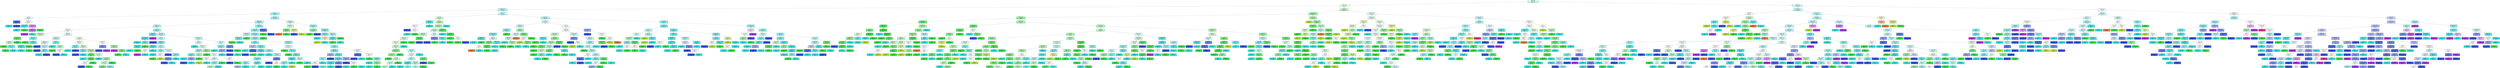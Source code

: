 digraph Tree {
node [shape=box, style="filled, rounded", color="black", fontname=helvetica] ;
edge [fontname=helvetica] ;
0 [label=<alcohol &le; 10.85<br/>entropy = 1.867<br/>samples = 3526<br/>value = [15, 118, 1053, 1572, 638, 126, 4]<br/>class = 6>, fillcolor="#39e5e236"] ;
1 [label=<volatile.acidity &le; 0.257<br/>entropy = 1.646<br/>samples = 2210<br/>value = [8, 92, 933, 964, 188, 24, 1]<br/>class = 6>, fillcolor="#39e5e206"] ;
0 -> 1 [labeldistance=2.5, labelangle=45, headlabel="True"] ;
2 [label=<volatile.acidity &le; 0.207<br/>entropy = 1.651<br/>samples = 1048<br/>value = [4, 19, 293, 557, 155, 20, 0]<br/>class = 6>, fillcolor="#39e5e259"] ;
1 -> 2 ;
3 [label=<alcohol &le; 8.95<br/>entropy = 1.671<br/>samples = 524<br/>value = [1, 8, 107, 289, 102, 17, 0]<br/>class = 6>, fillcolor="#39e5e26f"] ;
2 -> 3 ;
4 [label=<pH &le; 2.92<br/>entropy = 1.888<br/>samples = 36<br/>value = [0, 0, 4, 13, 8, 11, 0]<br/>class = 6>, fillcolor="#39e5e214"] ;
3 -> 4 ;
5 [label=<pH &le; 2.895<br/>entropy = 0.503<br/>samples = 9<br/>value = [0, 0, 0, 1, 8, 0, 0]<br/>class = 7>, fillcolor="#3956e5df"] ;
4 -> 5 ;
6 [label=<entropy = 0.0<br/>samples = 1<br/>value = [0, 0, 0, 1, 0, 0, 0]<br/>class = 6>, fillcolor="#39e5e2ff"] ;
5 -> 6 ;
7 [label=<entropy = 0.0<br/>samples = 8<br/>value = [0, 0, 0, 0, 8, 0, 0]<br/>class = 7>, fillcolor="#3956e5ff"] ;
5 -> 7 ;
8 [label=<fixed.acidity &le; 7.05<br/>entropy = 1.456<br/>samples = 27<br/>value = [0, 0, 4, 12, 0, 11, 0]<br/>class = 6>, fillcolor="#39e5e210"] ;
4 -> 8 ;
9 [label=<total.sulfur.dioxide &le; 186.0<br/>entropy = 0.469<br/>samples = 10<br/>value = [0, 0, 1, 9, 0, 0, 0]<br/>class = 6>, fillcolor="#39e5e2e3"] ;
8 -> 9 ;
10 [label=<entropy = 0.0<br/>samples = 9<br/>value = [0, 0, 0, 9, 0, 0, 0]<br/>class = 6>, fillcolor="#39e5e2ff"] ;
9 -> 10 ;
11 [label=<entropy = 0.0<br/>samples = 1<br/>value = [0, 0, 1, 0, 0, 0, 0]<br/>class = 5>, fillcolor="#39e54dff"] ;
9 -> 11 ;
12 [label=<citric.acid &le; 0.57<br/>entropy = 1.29<br/>samples = 17<br/>value = [0, 0, 3, 3, 0, 11, 0]<br/>class = 8>, fillcolor="#b139e592"] ;
8 -> 12 ;
13 [label=<fixed.acidity &le; 8.25<br/>entropy = 0.75<br/>samples = 14<br/>value = [0, 0, 0, 3, 0, 11, 0]<br/>class = 8>, fillcolor="#b139e5b9"] ;
12 -> 13 ;
14 [label=<entropy = 0.0<br/>samples = 11<br/>value = [0, 0, 0, 0, 0, 11, 0]<br/>class = 8>, fillcolor="#b139e5ff"] ;
13 -> 14 ;
15 [label=<entropy = 0.0<br/>samples = 3<br/>value = [0, 0, 0, 3, 0, 0, 0]<br/>class = 6>, fillcolor="#39e5e2ff"] ;
13 -> 15 ;
16 [label=<entropy = 0.0<br/>samples = 3<br/>value = [0, 0, 3, 0, 0, 0, 0]<br/>class = 5>, fillcolor="#39e54dff"] ;
12 -> 16 ;
17 [label=<fixed.acidity &le; 8.45<br/>entropy = 1.59<br/>samples = 488<br/>value = [1, 8, 103, 276, 94, 6, 0]<br/>class = 6>, fillcolor="#39e5e273"] ;
3 -> 17 ;
18 [label=<sulphates &le; 0.475<br/>entropy = 1.526<br/>samples = 456<br/>value = [0, 3, 94, 261, 92, 6, 0]<br/>class = 6>, fillcolor="#39e5e276"] ;
17 -> 18 ;
19 [label=<residual.sugar &le; 4.65<br/>entropy = 1.644<br/>samples = 223<br/>value = [0, 2, 59, 116, 40, 6, 0]<br/>class = 6>, fillcolor="#39e5e259"] ;
18 -> 19 ;
20 [label=<fixed.acidity &le; 6.55<br/>entropy = 1.58<br/>samples = 94<br/>value = [0, 0, 38, 40, 14, 2, 0]<br/>class = 6>, fillcolor="#39e5e209"] ;
19 -> 20 ;
21 [label=<free.sulfur.dioxide &le; 25.5<br/>entropy = 0.981<br/>samples = 31<br/>value = [0, 0, 18, 13, 0, 0, 0]<br/>class = 5>, fillcolor="#39e54d47"] ;
20 -> 21 ;
22 [label=<free.sulfur.dioxide &le; 20.0<br/>entropy = 0.672<br/>samples = 17<br/>value = [0, 0, 14, 3, 0, 0, 0]<br/>class = 5>, fillcolor="#39e54dc8"] ;
21 -> 22 ;
23 [label=<chlorides &le; 0.038<br/>entropy = 0.985<br/>samples = 7<br/>value = [0, 0, 4, 3, 0, 0, 0]<br/>class = 5>, fillcolor="#39e54d40"] ;
22 -> 23 ;
24 [label=<entropy = 0.0<br/>samples = 3<br/>value = [0, 0, 3, 0, 0, 0, 0]<br/>class = 5>, fillcolor="#39e54dff"] ;
23 -> 24 ;
25 [label=<total.sulfur.dioxide &le; 54.5<br/>entropy = 0.811<br/>samples = 4<br/>value = [0, 0, 1, 3, 0, 0, 0]<br/>class = 6>, fillcolor="#39e5e2aa"] ;
23 -> 25 ;
26 [label=<entropy = 0.0<br/>samples = 1<br/>value = [0, 0, 1, 0, 0, 0, 0]<br/>class = 5>, fillcolor="#39e54dff"] ;
25 -> 26 ;
27 [label=<entropy = 0.0<br/>samples = 3<br/>value = [0, 0, 0, 3, 0, 0, 0]<br/>class = 6>, fillcolor="#39e5e2ff"] ;
25 -> 27 ;
28 [label=<entropy = 0.0<br/>samples = 10<br/>value = [0, 0, 10, 0, 0, 0, 0]<br/>class = 5>, fillcolor="#39e54dff"] ;
22 -> 28 ;
29 [label=<citric.acid &le; 0.215<br/>entropy = 0.863<br/>samples = 14<br/>value = [0, 0, 4, 10, 0, 0, 0]<br/>class = 6>, fillcolor="#39e5e299"] ;
21 -> 29 ;
30 [label=<entropy = 0.0<br/>samples = 2<br/>value = [0, 0, 2, 0, 0, 0, 0]<br/>class = 5>, fillcolor="#39e54dff"] ;
29 -> 30 ;
31 [label=<chlorides &le; 0.121<br/>entropy = 0.65<br/>samples = 12<br/>value = [0, 0, 2, 10, 0, 0, 0]<br/>class = 6>, fillcolor="#39e5e2cc"] ;
29 -> 31 ;
32 [label=<volatile.acidity &le; 0.195<br/>entropy = 0.439<br/>samples = 11<br/>value = [0, 0, 1, 10, 0, 0, 0]<br/>class = 6>, fillcolor="#39e5e2e6"] ;
31 -> 32 ;
33 [label=<entropy = 0.0<br/>samples = 10<br/>value = [0, 0, 0, 10, 0, 0, 0]<br/>class = 6>, fillcolor="#39e5e2ff"] ;
32 -> 33 ;
34 [label=<entropy = 0.0<br/>samples = 1<br/>value = [0, 0, 1, 0, 0, 0, 0]<br/>class = 5>, fillcolor="#39e54dff"] ;
32 -> 34 ;
35 [label=<entropy = 0.0<br/>samples = 1<br/>value = [0, 0, 1, 0, 0, 0, 0]<br/>class = 5>, fillcolor="#39e54dff"] ;
31 -> 35 ;
36 [label=<density &le; 0.993<br/>entropy = 1.69<br/>samples = 63<br/>value = [0, 0, 20, 27, 14, 2, 0]<br/>class = 6>, fillcolor="#39e5e22a"] ;
20 -> 36 ;
37 [label=<free.sulfur.dioxide &le; 40.0<br/>entropy = 1.322<br/>samples = 22<br/>value = [0, 0, 2, 12, 8, 0, 0]<br/>class = 6>, fillcolor="#39e5e249"] ;
36 -> 37 ;
38 [label=<alcohol &le; 10.2<br/>entropy = 0.996<br/>samples = 13<br/>value = [0, 0, 0, 6, 7, 0, 0]<br/>class = 7>, fillcolor="#3956e524"] ;
37 -> 38 ;
39 [label=<entropy = 0.0<br/>samples = 3<br/>value = [0, 0, 0, 0, 3, 0, 0]<br/>class = 7>, fillcolor="#3956e5ff"] ;
38 -> 39 ;
40 [label=<total.sulfur.dioxide &le; 83.0<br/>entropy = 0.971<br/>samples = 10<br/>value = [0, 0, 0, 6, 4, 0, 0]<br/>class = 6>, fillcolor="#39e5e255"] ;
38 -> 40 ;
41 [label=<entropy = 0.0<br/>samples = 2<br/>value = [0, 0, 0, 0, 2, 0, 0]<br/>class = 7>, fillcolor="#3956e5ff"] ;
40 -> 41 ;
42 [label=<fixed.acidity &le; 7.5<br/>entropy = 0.811<br/>samples = 8<br/>value = [0, 0, 0, 6, 2, 0, 0]<br/>class = 6>, fillcolor="#39e5e2aa"] ;
40 -> 42 ;
43 [label=<entropy = 0.0<br/>samples = 6<br/>value = [0, 0, 0, 6, 0, 0, 0]<br/>class = 6>, fillcolor="#39e5e2ff"] ;
42 -> 43 ;
44 [label=<entropy = 0.0<br/>samples = 2<br/>value = [0, 0, 0, 0, 2, 0, 0]<br/>class = 7>, fillcolor="#3956e5ff"] ;
42 -> 44 ;
45 [label=<chlorides &le; 0.042<br/>entropy = 1.224<br/>samples = 9<br/>value = [0, 0, 2, 6, 1, 0, 0]<br/>class = 6>, fillcolor="#39e5e292"] ;
37 -> 45 ;
46 [label=<entropy = 0.0<br/>samples = 5<br/>value = [0, 0, 0, 5, 0, 0, 0]<br/>class = 6>, fillcolor="#39e5e2ff"] ;
45 -> 46 ;
47 [label=<citric.acid &le; 0.415<br/>entropy = 1.5<br/>samples = 4<br/>value = [0, 0, 2, 1, 1, 0, 0]<br/>class = 5>, fillcolor="#39e54d55"] ;
45 -> 47 ;
48 [label=<entropy = 0.0<br/>samples = 2<br/>value = [0, 0, 2, 0, 0, 0, 0]<br/>class = 5>, fillcolor="#39e54dff"] ;
47 -> 48 ;
49 [label=<total.sulfur.dioxide &le; 148.5<br/>entropy = 1.0<br/>samples = 2<br/>value = [0, 0, 0, 1, 1, 0, 0]<br/>class = 6>, fillcolor="#39e5e200"] ;
47 -> 49 ;
50 [label=<entropy = 0.0<br/>samples = 1<br/>value = [0, 0, 0, 0, 1, 0, 0]<br/>class = 7>, fillcolor="#3956e5ff"] ;
49 -> 50 ;
51 [label=<entropy = 0.0<br/>samples = 1<br/>value = [0, 0, 0, 1, 0, 0, 0]<br/>class = 6>, fillcolor="#39e5e2ff"] ;
49 -> 51 ;
52 [label=<alcohol &le; 10.35<br/>entropy = 1.67<br/>samples = 41<br/>value = [0, 0, 18, 15, 6, 2, 0]<br/>class = 5>, fillcolor="#39e54d1d"] ;
36 -> 52 ;
53 [label=<volatile.acidity &le; 0.125<br/>entropy = 1.354<br/>samples = 32<br/>value = [0, 0, 15, 14, 3, 0, 0]<br/>class = 5>, fillcolor="#39e54d0e"] ;
52 -> 53 ;
54 [label=<density &le; 0.995<br/>entropy = 0.811<br/>samples = 4<br/>value = [0, 0, 0, 3, 1, 0, 0]<br/>class = 6>, fillcolor="#39e5e2aa"] ;
53 -> 54 ;
55 [label=<entropy = 0.0<br/>samples = 3<br/>value = [0, 0, 0, 3, 0, 0, 0]<br/>class = 6>, fillcolor="#39e5e2ff"] ;
54 -> 55 ;
56 [label=<entropy = 0.0<br/>samples = 1<br/>value = [0, 0, 0, 0, 1, 0, 0]<br/>class = 7>, fillcolor="#3956e5ff"] ;
54 -> 56 ;
57 [label=<fixed.acidity &le; 6.75<br/>entropy = 1.284<br/>samples = 28<br/>value = [0, 0, 15, 11, 2, 0, 0]<br/>class = 5>, fillcolor="#39e54d3c"] ;
53 -> 57 ;
58 [label=<residual.sugar &le; 2.45<br/>entropy = 0.811<br/>samples = 4<br/>value = [0, 0, 0, 3, 1, 0, 0]<br/>class = 6>, fillcolor="#39e5e2aa"] ;
57 -> 58 ;
59 [label=<entropy = 0.0<br/>samples = 1<br/>value = [0, 0, 0, 0, 1, 0, 0]<br/>class = 7>, fillcolor="#3956e5ff"] ;
58 -> 59 ;
60 [label=<entropy = 0.0<br/>samples = 3<br/>value = [0, 0, 0, 3, 0, 0, 0]<br/>class = 6>, fillcolor="#39e5e2ff"] ;
58 -> 60 ;
61 [label=<free.sulfur.dioxide &le; 22.0<br/>entropy = 1.143<br/>samples = 24<br/>value = [0, 0, 15, 8, 1, 0, 0]<br/>class = 5>, fillcolor="#39e54d70"] ;
57 -> 61 ;
62 [label=<density &le; 0.993<br/>entropy = 0.986<br/>samples = 9<br/>value = [0, 0, 7, 1, 1, 0, 0]<br/>class = 5>, fillcolor="#39e54dbf"] ;
61 -> 62 ;
63 [label=<entropy = 0.0<br/>samples = 1<br/>value = [0, 0, 0, 1, 0, 0, 0]<br/>class = 6>, fillcolor="#39e5e2ff"] ;
62 -> 63 ;
64 [label=<alcohol &le; 9.85<br/>entropy = 0.544<br/>samples = 8<br/>value = [0, 0, 7, 0, 1, 0, 0]<br/>class = 5>, fillcolor="#39e54ddb"] ;
62 -> 64 ;
65 [label=<citric.acid &le; 0.395<br/>entropy = 1.0<br/>samples = 2<br/>value = [0, 0, 1, 0, 1, 0, 0]<br/>class = 5>, fillcolor="#39e54d00"] ;
64 -> 65 ;
66 [label=<entropy = 0.0<br/>samples = 1<br/>value = [0, 0, 0, 0, 1, 0, 0]<br/>class = 7>, fillcolor="#3956e5ff"] ;
65 -> 66 ;
67 [label=<entropy = 0.0<br/>samples = 1<br/>value = [0, 0, 1, 0, 0, 0, 0]<br/>class = 5>, fillcolor="#39e54dff"] ;
65 -> 67 ;
68 [label=<entropy = 0.0<br/>samples = 6<br/>value = [0, 0, 6, 0, 0, 0, 0]<br/>class = 5>, fillcolor="#39e54dff"] ;
64 -> 68 ;
69 [label=<free.sulfur.dioxide &le; 25.0<br/>entropy = 0.997<br/>samples = 15<br/>value = [0, 0, 8, 7, 0, 0, 0]<br/>class = 5>, fillcolor="#39e54d20"] ;
61 -> 69 ;
70 [label=<entropy = 0.0<br/>samples = 3<br/>value = [0, 0, 0, 3, 0, 0, 0]<br/>class = 6>, fillcolor="#39e5e2ff"] ;
69 -> 70 ;
71 [label=<density &le; 0.995<br/>entropy = 0.918<br/>samples = 12<br/>value = [0, 0, 8, 4, 0, 0, 0]<br/>class = 5>, fillcolor="#39e54d7f"] ;
69 -> 71 ;
72 [label=<total.sulfur.dioxide &le; 156.5<br/>entropy = 0.991<br/>samples = 9<br/>value = [0, 0, 5, 4, 0, 0, 0]<br/>class = 5>, fillcolor="#39e54d33"] ;
71 -> 72 ;
73 [label=<entropy = 0.722<br/>samples = 5<br/>value = [0, 0, 4, 1, 0, 0, 0]<br/>class = 5>, fillcolor="#39e54dbf"] ;
72 -> 73 ;
74 [label=<entropy = 0.811<br/>samples = 4<br/>value = [0, 0, 1, 3, 0, 0, 0]<br/>class = 6>, fillcolor="#39e5e2aa"] ;
72 -> 74 ;
75 [label=<entropy = 0.0<br/>samples = 3<br/>value = [0, 0, 3, 0, 0, 0, 0]<br/>class = 5>, fillcolor="#39e54dff"] ;
71 -> 75 ;
76 [label=<sulphates &le; 0.425<br/>entropy = 1.891<br/>samples = 9<br/>value = [0, 0, 3, 1, 3, 2, 0]<br/>class = 5>, fillcolor="#39e54d00"] ;
52 -> 76 ;
77 [label=<chlorides &le; 0.041<br/>entropy = 0.811<br/>samples = 4<br/>value = [0, 0, 0, 0, 3, 1, 0]<br/>class = 7>, fillcolor="#3956e5aa"] ;
76 -> 77 ;
78 [label=<entropy = 0.0<br/>samples = 3<br/>value = [0, 0, 0, 0, 3, 0, 0]<br/>class = 7>, fillcolor="#3956e5ff"] ;
77 -> 78 ;
79 [label=<entropy = 0.0<br/>samples = 1<br/>value = [0, 0, 0, 0, 0, 1, 0]<br/>class = 8>, fillcolor="#b139e5ff"] ;
77 -> 79 ;
80 [label=<free.sulfur.dioxide &le; 14.5<br/>entropy = 1.371<br/>samples = 5<br/>value = [0, 0, 3, 1, 0, 1, 0]<br/>class = 5>, fillcolor="#39e54d7f"] ;
76 -> 80 ;
81 [label=<entropy = 0.0<br/>samples = 1<br/>value = [0, 0, 0, 0, 0, 1, 0]<br/>class = 8>, fillcolor="#b139e5ff"] ;
80 -> 81 ;
82 [label=<pH &le; 3.34<br/>entropy = 0.811<br/>samples = 4<br/>value = [0, 0, 3, 1, 0, 0, 0]<br/>class = 5>, fillcolor="#39e54daa"] ;
80 -> 82 ;
83 [label=<entropy = 0.0<br/>samples = 3<br/>value = [0, 0, 3, 0, 0, 0, 0]<br/>class = 5>, fillcolor="#39e54dff"] ;
82 -> 83 ;
84 [label=<entropy = 0.0<br/>samples = 1<br/>value = [0, 0, 0, 1, 0, 0, 0]<br/>class = 6>, fillcolor="#39e5e2ff"] ;
82 -> 84 ;
85 [label=<citric.acid &le; 0.265<br/>entropy = 1.59<br/>samples = 129<br/>value = [0, 2, 21, 76, 26, 4, 0]<br/>class = 6>, fillcolor="#39e5e27c"] ;
19 -> 85 ;
86 [label=<chlorides &le; 0.12<br/>entropy = 0.831<br/>samples = 29<br/>value = [0, 0, 3, 24, 0, 2, 0]<br/>class = 6>, fillcolor="#39e5e2ce"] ;
85 -> 86 ;
87 [label=<total.sulfur.dioxide &le; 125.5<br/>entropy = 0.503<br/>samples = 27<br/>value = [0, 0, 3, 24, 0, 0, 0]<br/>class = 6>, fillcolor="#39e5e2df"] ;
86 -> 87 ;
88 [label=<entropy = 0.0<br/>samples = 15<br/>value = [0, 0, 0, 15, 0, 0, 0]<br/>class = 6>, fillcolor="#39e5e2ff"] ;
87 -> 88 ;
89 [label=<pH &le; 3.19<br/>entropy = 0.811<br/>samples = 12<br/>value = [0, 0, 3, 9, 0, 0, 0]<br/>class = 6>, fillcolor="#39e5e2aa"] ;
87 -> 89 ;
90 [label=<free.sulfur.dioxide &le; 67.5<br/>entropy = 0.469<br/>samples = 10<br/>value = [0, 0, 1, 9, 0, 0, 0]<br/>class = 6>, fillcolor="#39e5e2e3"] ;
89 -> 90 ;
91 [label=<entropy = 0.0<br/>samples = 9<br/>value = [0, 0, 0, 9, 0, 0, 0]<br/>class = 6>, fillcolor="#39e5e2ff"] ;
90 -> 91 ;
92 [label=<entropy = 0.0<br/>samples = 1<br/>value = [0, 0, 1, 0, 0, 0, 0]<br/>class = 5>, fillcolor="#39e54dff"] ;
90 -> 92 ;
93 [label=<entropy = 0.0<br/>samples = 2<br/>value = [0, 0, 2, 0, 0, 0, 0]<br/>class = 5>, fillcolor="#39e54dff"] ;
89 -> 93 ;
94 [label=<entropy = 0.0<br/>samples = 2<br/>value = [0, 0, 0, 0, 0, 2, 0]<br/>class = 8>, fillcolor="#b139e5ff"] ;
86 -> 94 ;
95 [label=<citric.acid &le; 0.305<br/>entropy = 1.667<br/>samples = 100<br/>value = [0, 2, 18, 52, 26, 2, 0]<br/>class = 6>, fillcolor="#39e5e25a"] ;
85 -> 95 ;
96 [label=<pH &le; 3.115<br/>entropy = 1.459<br/>samples = 44<br/>value = [0, 1, 1, 24, 16, 2, 0]<br/>class = 6>, fillcolor="#39e5e249"] ;
95 -> 96 ;
97 [label=<entropy = 0.0<br/>samples = 10<br/>value = [0, 0, 0, 0, 10, 0, 0]<br/>class = 7>, fillcolor="#3956e5ff"] ;
96 -> 97 ;
98 [label=<sulphates &le; 0.405<br/>entropy = 1.336<br/>samples = 34<br/>value = [0, 1, 1, 24, 6, 2, 0]<br/>class = 6>, fillcolor="#39e5e2a4"] ;
96 -> 98 ;
99 [label=<volatile.acidity &le; 0.125<br/>entropy = 0.544<br/>samples = 16<br/>value = [0, 0, 0, 14, 0, 2, 0]<br/>class = 6>, fillcolor="#39e5e2db"] ;
98 -> 99 ;
100 [label=<chlorides &le; 0.044<br/>entropy = 1.0<br/>samples = 4<br/>value = [0, 0, 0, 2, 0, 2, 0]<br/>class = 6>, fillcolor="#39e5e200"] ;
99 -> 100 ;
101 [label=<entropy = 0.0<br/>samples = 2<br/>value = [0, 0, 0, 0, 0, 2, 0]<br/>class = 8>, fillcolor="#b139e5ff"] ;
100 -> 101 ;
102 [label=<entropy = 0.0<br/>samples = 2<br/>value = [0, 0, 0, 2, 0, 0, 0]<br/>class = 6>, fillcolor="#39e5e2ff"] ;
100 -> 102 ;
103 [label=<entropy = 0.0<br/>samples = 12<br/>value = [0, 0, 0, 12, 0, 0, 0]<br/>class = 6>, fillcolor="#39e5e2ff"] ;
99 -> 103 ;
104 [label=<alcohol &le; 9.65<br/>entropy = 1.463<br/>samples = 18<br/>value = [0, 1, 1, 10, 6, 0, 0]<br/>class = 6>, fillcolor="#39e5e255"] ;
98 -> 104 ;
105 [label=<pH &le; 3.405<br/>entropy = 1.371<br/>samples = 5<br/>value = [0, 1, 1, 3, 0, 0, 0]<br/>class = 6>, fillcolor="#39e5e27f"] ;
104 -> 105 ;
106 [label=<entropy = 0.0<br/>samples = 3<br/>value = [0, 0, 0, 3, 0, 0, 0]<br/>class = 6>, fillcolor="#39e5e2ff"] ;
105 -> 106 ;
107 [label=<fixed.acidity &le; 7.45<br/>entropy = 1.0<br/>samples = 2<br/>value = [0, 1, 1, 0, 0, 0, 0]<br/>class = 4>, fillcolor="#b7e53900"] ;
105 -> 107 ;
108 [label=<entropy = 0.0<br/>samples = 1<br/>value = [0, 0, 1, 0, 0, 0, 0]<br/>class = 5>, fillcolor="#39e54dff"] ;
107 -> 108 ;
109 [label=<entropy = 0.0<br/>samples = 1<br/>value = [0, 1, 0, 0, 0, 0, 0]<br/>class = 4>, fillcolor="#b7e539ff"] ;
107 -> 109 ;
110 [label=<total.sulfur.dioxide &le; 123.25<br/>entropy = 0.996<br/>samples = 13<br/>value = [0, 0, 0, 7, 6, 0, 0]<br/>class = 6>, fillcolor="#39e5e224"] ;
104 -> 110 ;
111 [label=<entropy = 0.0<br/>samples = 3<br/>value = [0, 0, 0, 0, 3, 0, 0]<br/>class = 7>, fillcolor="#3956e5ff"] ;
110 -> 111 ;
112 [label=<chlorides &le; 0.04<br/>entropy = 0.881<br/>samples = 10<br/>value = [0, 0, 0, 7, 3, 0, 0]<br/>class = 6>, fillcolor="#39e5e292"] ;
110 -> 112 ;
113 [label=<pH &le; 3.635<br/>entropy = 0.811<br/>samples = 4<br/>value = [0, 0, 0, 1, 3, 0, 0]<br/>class = 7>, fillcolor="#3956e5aa"] ;
112 -> 113 ;
114 [label=<entropy = 0.0<br/>samples = 3<br/>value = [0, 0, 0, 0, 3, 0, 0]<br/>class = 7>, fillcolor="#3956e5ff"] ;
113 -> 114 ;
115 [label=<entropy = 0.0<br/>samples = 1<br/>value = [0, 0, 0, 1, 0, 0, 0]<br/>class = 6>, fillcolor="#39e5e2ff"] ;
113 -> 115 ;
116 [label=<entropy = 0.0<br/>samples = 6<br/>value = [0, 0, 0, 6, 0, 0, 0]<br/>class = 6>, fillcolor="#39e5e2ff"] ;
112 -> 116 ;
117 [label=<volatile.acidity &le; 0.185<br/>entropy = 1.57<br/>samples = 56<br/>value = [0, 1, 17, 28, 10, 0, 0]<br/>class = 6>, fillcolor="#39e5e248"] ;
95 -> 117 ;
118 [label=<alcohol &le; 9.15<br/>entropy = 1.453<br/>samples = 39<br/>value = [0, 1, 16, 19, 3, 0, 0]<br/>class = 6>, fillcolor="#39e5e221"] ;
117 -> 118 ;
119 [label=<entropy = 0.0<br/>samples = 6<br/>value = [0, 0, 0, 6, 0, 0, 0]<br/>class = 6>, fillcolor="#39e5e2ff"] ;
118 -> 119 ;
120 [label=<volatile.acidity &le; 0.145<br/>entropy = 1.503<br/>samples = 33<br/>value = [0, 1, 16, 13, 3, 0, 0]<br/>class = 5>, fillcolor="#39e54d26"] ;
118 -> 120 ;
121 [label=<chlorides &le; 0.052<br/>entropy = 1.614<br/>samples = 12<br/>value = [0, 1, 2, 7, 2, 0, 0]<br/>class = 6>, fillcolor="#39e5e280"] ;
120 -> 121 ;
122 [label=<pH &le; 3.375<br/>entropy = 0.811<br/>samples = 8<br/>value = [0, 0, 0, 6, 2, 0, 0]<br/>class = 6>, fillcolor="#39e5e2aa"] ;
121 -> 122 ;
123 [label=<entropy = 0.0<br/>samples = 5<br/>value = [0, 0, 0, 5, 0, 0, 0]<br/>class = 6>, fillcolor="#39e5e2ff"] ;
122 -> 123 ;
124 [label=<residual.sugar &le; 10.6<br/>entropy = 0.918<br/>samples = 3<br/>value = [0, 0, 0, 1, 2, 0, 0]<br/>class = 7>, fillcolor="#3956e57f"] ;
122 -> 124 ;
125 [label=<entropy = 0.0<br/>samples = 2<br/>value = [0, 0, 0, 0, 2, 0, 0]<br/>class = 7>, fillcolor="#3956e5ff"] ;
124 -> 125 ;
126 [label=<entropy = 0.0<br/>samples = 1<br/>value = [0, 0, 0, 1, 0, 0, 0]<br/>class = 6>, fillcolor="#39e5e2ff"] ;
124 -> 126 ;
127 [label=<citric.acid &le; 0.405<br/>entropy = 1.5<br/>samples = 4<br/>value = [0, 1, 2, 1, 0, 0, 0]<br/>class = 5>, fillcolor="#39e54d55"] ;
121 -> 127 ;
128 [label=<entropy = 0.0<br/>samples = 2<br/>value = [0, 0, 2, 0, 0, 0, 0]<br/>class = 5>, fillcolor="#39e54dff"] ;
127 -> 128 ;
129 [label=<citric.acid &le; 0.52<br/>entropy = 1.0<br/>samples = 2<br/>value = [0, 1, 0, 1, 0, 0, 0]<br/>class = 4>, fillcolor="#b7e53900"] ;
127 -> 129 ;
130 [label=<entropy = 0.0<br/>samples = 1<br/>value = [0, 1, 0, 0, 0, 0, 0]<br/>class = 4>, fillcolor="#b7e539ff"] ;
129 -> 130 ;
131 [label=<entropy = 0.0<br/>samples = 1<br/>value = [0, 0, 0, 1, 0, 0, 0]<br/>class = 6>, fillcolor="#39e5e2ff"] ;
129 -> 131 ;
132 [label=<alcohol &le; 9.75<br/>entropy = 1.116<br/>samples = 21<br/>value = [0, 0, 14, 6, 1, 0, 0]<br/>class = 5>, fillcolor="#39e54d88"] ;
120 -> 132 ;
133 [label=<entropy = 0.0<br/>samples = 8<br/>value = [0, 0, 8, 0, 0, 0, 0]<br/>class = 5>, fillcolor="#39e54dff"] ;
132 -> 133 ;
134 [label=<fixed.acidity &le; 8.0<br/>entropy = 1.314<br/>samples = 13<br/>value = [0, 0, 6, 6, 1, 0, 0]<br/>class = 5>, fillcolor="#39e54d00"] ;
132 -> 134 ;
135 [label=<sulphates &le; 0.465<br/>entropy = 0.994<br/>samples = 11<br/>value = [0, 0, 5, 6, 0, 0, 0]<br/>class = 6>, fillcolor="#39e5e22a"] ;
134 -> 135 ;
136 [label=<fixed.acidity &le; 6.95<br/>entropy = 0.918<br/>samples = 9<br/>value = [0, 0, 3, 6, 0, 0, 0]<br/>class = 6>, fillcolor="#39e5e27f"] ;
135 -> 136 ;
137 [label=<entropy = 0.971<br/>samples = 5<br/>value = [0, 0, 3, 2, 0, 0, 0]<br/>class = 5>, fillcolor="#39e54d55"] ;
136 -> 137 ;
138 [label=<entropy = 0.0<br/>samples = 4<br/>value = [0, 0, 0, 4, 0, 0, 0]<br/>class = 6>, fillcolor="#39e5e2ff"] ;
136 -> 138 ;
139 [label=<entropy = 0.0<br/>samples = 2<br/>value = [0, 0, 2, 0, 0, 0, 0]<br/>class = 5>, fillcolor="#39e54dff"] ;
135 -> 139 ;
140 [label=<sulphates &le; 0.35<br/>entropy = 1.0<br/>samples = 2<br/>value = [0, 0, 1, 0, 1, 0, 0]<br/>class = 5>, fillcolor="#39e54d00"] ;
134 -> 140 ;
141 [label=<entropy = 0.0<br/>samples = 1<br/>value = [0, 0, 0, 0, 1, 0, 0]<br/>class = 7>, fillcolor="#3956e5ff"] ;
140 -> 141 ;
142 [label=<entropy = 0.0<br/>samples = 1<br/>value = [0, 0, 1, 0, 0, 0, 0]<br/>class = 5>, fillcolor="#39e54dff"] ;
140 -> 142 ;
143 [label=<alcohol &le; 10.55<br/>entropy = 1.253<br/>samples = 17<br/>value = [0, 0, 1, 9, 7, 0, 0]<br/>class = 6>, fillcolor="#39e5e233"] ;
117 -> 143 ;
144 [label=<free.sulfur.dioxide &le; 43.5<br/>entropy = 0.89<br/>samples = 13<br/>value = [0, 0, 0, 9, 4, 0, 0]<br/>class = 6>, fillcolor="#39e5e28e"] ;
143 -> 144 ;
145 [label=<entropy = 0.0<br/>samples = 7<br/>value = [0, 0, 0, 7, 0, 0, 0]<br/>class = 6>, fillcolor="#39e5e2ff"] ;
144 -> 145 ;
146 [label=<citric.acid &le; 0.425<br/>entropy = 0.918<br/>samples = 6<br/>value = [0, 0, 0, 2, 4, 0, 0]<br/>class = 7>, fillcolor="#3956e57f"] ;
144 -> 146 ;
147 [label=<entropy = 0.0<br/>samples = 2<br/>value = [0, 0, 0, 2, 0, 0, 0]<br/>class = 6>, fillcolor="#39e5e2ff"] ;
146 -> 147 ;
148 [label=<entropy = 0.0<br/>samples = 4<br/>value = [0, 0, 0, 0, 4, 0, 0]<br/>class = 7>, fillcolor="#3956e5ff"] ;
146 -> 148 ;
149 [label=<residual.sugar &le; 9.7<br/>entropy = 0.811<br/>samples = 4<br/>value = [0, 0, 1, 0, 3, 0, 0]<br/>class = 7>, fillcolor="#3956e5aa"] ;
143 -> 149 ;
150 [label=<entropy = 0.0<br/>samples = 3<br/>value = [0, 0, 0, 0, 3, 0, 0]<br/>class = 7>, fillcolor="#3956e5ff"] ;
149 -> 150 ;
151 [label=<entropy = 0.0<br/>samples = 1<br/>value = [0, 0, 1, 0, 0, 0, 0]<br/>class = 5>, fillcolor="#39e54dff"] ;
149 -> 151 ;
152 [label=<sulphates &le; 0.815<br/>entropy = 1.353<br/>samples = 233<br/>value = [0, 1, 35, 145, 52, 0, 0]<br/>class = 6>, fillcolor="#39e5e283"] ;
18 -> 152 ;
153 [label=<citric.acid &le; 0.235<br/>entropy = 1.324<br/>samples = 226<br/>value = [0, 1, 34, 145, 46, 0, 0]<br/>class = 6>, fillcolor="#39e5e28c"] ;
152 -> 153 ;
154 [label=<free.sulfur.dioxide &le; 43.5<br/>entropy = 0.964<br/>samples = 18<br/>value = [0, 0, 7, 11, 0, 0, 0]<br/>class = 6>, fillcolor="#39e5e25d"] ;
153 -> 154 ;
155 [label=<free.sulfur.dioxide &le; 17.5<br/>entropy = 0.75<br/>samples = 14<br/>value = [0, 0, 3, 11, 0, 0, 0]<br/>class = 6>, fillcolor="#39e5e2b9"] ;
154 -> 155 ;
156 [label=<entropy = 0.0<br/>samples = 3<br/>value = [0, 0, 3, 0, 0, 0, 0]<br/>class = 5>, fillcolor="#39e54dff"] ;
155 -> 156 ;
157 [label=<entropy = 0.0<br/>samples = 11<br/>value = [0, 0, 0, 11, 0, 0, 0]<br/>class = 6>, fillcolor="#39e5e2ff"] ;
155 -> 157 ;
158 [label=<entropy = 0.0<br/>samples = 4<br/>value = [0, 0, 4, 0, 0, 0, 0]<br/>class = 5>, fillcolor="#39e54dff"] ;
154 -> 158 ;
159 [label=<total.sulfur.dioxide &le; 250.0<br/>entropy = 1.309<br/>samples = 208<br/>value = [0, 1, 27, 134, 46, 0, 0]<br/>class = 6>, fillcolor="#39e5e28b"] ;
153 -> 159 ;
160 [label=<fixed.acidity &le; 6.85<br/>entropy = 1.284<br/>samples = 205<br/>value = [0, 1, 24, 134, 46, 0, 0]<br/>class = 6>, fillcolor="#39e5e28d"] ;
159 -> 160 ;
161 [label=<pH &le; 3.085<br/>entropy = 1.055<br/>samples = 94<br/>value = [0, 0, 4, 66, 24, 0, 0]<br/>class = 6>, fillcolor="#39e5e299"] ;
160 -> 161 ;
162 [label=<total.sulfur.dioxide &le; 119.0<br/>entropy = 0.971<br/>samples = 15<br/>value = [0, 0, 0, 6, 9, 0, 0]<br/>class = 7>, fillcolor="#3956e555"] ;
161 -> 162 ;
163 [label=<entropy = 0.0<br/>samples = 5<br/>value = [0, 0, 0, 5, 0, 0, 0]<br/>class = 6>, fillcolor="#39e5e2ff"] ;
162 -> 163 ;
164 [label=<density &le; 0.992<br/>entropy = 0.469<br/>samples = 10<br/>value = [0, 0, 0, 1, 9, 0, 0]<br/>class = 7>, fillcolor="#3956e5e3"] ;
162 -> 164 ;
165 [label=<entropy = 0.0<br/>samples = 1<br/>value = [0, 0, 0, 1, 0, 0, 0]<br/>class = 6>, fillcolor="#39e5e2ff"] ;
164 -> 165 ;
166 [label=<entropy = 0.0<br/>samples = 9<br/>value = [0, 0, 0, 0, 9, 0, 0]<br/>class = 7>, fillcolor="#3956e5ff"] ;
164 -> 166 ;
167 [label=<alcohol &le; 10.0<br/>entropy = 0.974<br/>samples = 79<br/>value = [0, 0, 4, 60, 15, 0, 0]<br/>class = 6>, fillcolor="#39e5e2b3"] ;
161 -> 167 ;
168 [label=<density &le; 0.992<br/>entropy = 0.25<br/>samples = 24<br/>value = [0, 0, 1, 23, 0, 0, 0]<br/>class = 6>, fillcolor="#39e5e2f4"] ;
167 -> 168 ;
169 [label=<entropy = 0.0<br/>samples = 1<br/>value = [0, 0, 1, 0, 0, 0, 0]<br/>class = 5>, fillcolor="#39e54dff"] ;
168 -> 169 ;
170 [label=<entropy = 0.0<br/>samples = 23<br/>value = [0, 0, 0, 23, 0, 0, 0]<br/>class = 6>, fillcolor="#39e5e2ff"] ;
168 -> 170 ;
171 [label=<pH &le; 3.25<br/>entropy = 1.125<br/>samples = 55<br/>value = [0, 0, 3, 37, 15, 0, 0]<br/>class = 6>, fillcolor="#39e5e28c"] ;
167 -> 171 ;
172 [label=<entropy = 0.0<br/>samples = 11<br/>value = [0, 0, 0, 11, 0, 0, 0]<br/>class = 6>, fillcolor="#39e5e2ff"] ;
171 -> 172 ;
173 [label=<residual.sugar &le; 5.35<br/>entropy = 1.242<br/>samples = 44<br/>value = [0, 0, 3, 26, 15, 0, 0]<br/>class = 6>, fillcolor="#39e5e261"] ;
171 -> 173 ;
174 [label=<free.sulfur.dioxide &le; 35.0<br/>entropy = 1.069<br/>samples = 35<br/>value = [0, 0, 2, 25, 8, 0, 0]<br/>class = 6>, fillcolor="#39e5e2a1"] ;
173 -> 174 ;
175 [label=<density &le; 0.993<br/>entropy = 0.918<br/>samples = 24<br/>value = [0, 0, 0, 16, 8, 0, 0]<br/>class = 6>, fillcolor="#39e5e27f"] ;
174 -> 175 ;
176 [label=<entropy = 0.961<br/>samples = 13<br/>value = [0, 0, 0, 5, 8, 0, 0]<br/>class = 7>, fillcolor="#3956e560"] ;
175 -> 176 ;
177 [label=<entropy = 0.0<br/>samples = 11<br/>value = [0, 0, 0, 11, 0, 0, 0]<br/>class = 6>, fillcolor="#39e5e2ff"] ;
175 -> 177 ;
178 [label=<residual.sugar &le; 1.45<br/>entropy = 0.684<br/>samples = 11<br/>value = [0, 0, 2, 9, 0, 0, 0]<br/>class = 6>, fillcolor="#39e5e2c6"] ;
174 -> 178 ;
179 [label=<entropy = 0.971<br/>samples = 5<br/>value = [0, 0, 2, 3, 0, 0, 0]<br/>class = 6>, fillcolor="#39e5e255"] ;
178 -> 179 ;
180 [label=<entropy = 0.0<br/>samples = 6<br/>value = [0, 0, 0, 6, 0, 0, 0]<br/>class = 6>, fillcolor="#39e5e2ff"] ;
178 -> 180 ;
181 [label=<density &le; 0.997<br/>entropy = 0.986<br/>samples = 9<br/>value = [0, 0, 1, 1, 7, 0, 0]<br/>class = 7>, fillcolor="#3956e5bf"] ;
173 -> 181 ;
182 [label=<entropy = 0.0<br/>samples = 7<br/>value = [0, 0, 0, 0, 7, 0, 0]<br/>class = 7>, fillcolor="#3956e5ff"] ;
181 -> 182 ;
183 [label=<pH &le; 3.55<br/>entropy = 1.0<br/>samples = 2<br/>value = [0, 0, 1, 1, 0, 0, 0]<br/>class = 5>, fillcolor="#39e54d00"] ;
181 -> 183 ;
184 [label=<entropy = 0.0<br/>samples = 1<br/>value = [0, 0, 0, 1, 0, 0, 0]<br/>class = 6>, fillcolor="#39e5e2ff"] ;
183 -> 184 ;
185 [label=<entropy = 0.0<br/>samples = 1<br/>value = [0, 0, 1, 0, 0, 0, 0]<br/>class = 5>, fillcolor="#39e54dff"] ;
183 -> 185 ;
186 [label=<free.sulfur.dioxide &le; 26.5<br/>entropy = 1.403<br/>samples = 111<br/>value = [0, 1, 20, 68, 22, 0, 0]<br/>class = 6>, fillcolor="#39e5e284"] ;
160 -> 186 ;
187 [label=<free.sulfur.dioxide &le; 19.5<br/>entropy = 1.187<br/>samples = 26<br/>value = [0, 1, 11, 14, 0, 0, 0]<br/>class = 6>, fillcolor="#39e5e233"] ;
186 -> 187 ;
188 [label=<entropy = 0.0<br/>samples = 6<br/>value = [0, 0, 6, 0, 0, 0, 0]<br/>class = 5>, fillcolor="#39e54dff"] ;
187 -> 188 ;
189 [label=<volatile.acidity &le; 0.155<br/>entropy = 1.076<br/>samples = 20<br/>value = [0, 1, 5, 14, 0, 0, 0]<br/>class = 6>, fillcolor="#39e5e299"] ;
187 -> 189 ;
190 [label=<entropy = 0.0<br/>samples = 2<br/>value = [0, 0, 2, 0, 0, 0, 0]<br/>class = 5>, fillcolor="#39e54dff"] ;
189 -> 190 ;
191 [label=<chlorides &le; 0.051<br/>entropy = 0.944<br/>samples = 18<br/>value = [0, 1, 3, 14, 0, 0, 0]<br/>class = 6>, fillcolor="#39e5e2bb"] ;
189 -> 191 ;
192 [label=<fixed.acidity &le; 6.95<br/>entropy = 0.439<br/>samples = 11<br/>value = [0, 1, 0, 10, 0, 0, 0]<br/>class = 6>, fillcolor="#39e5e2e6"] ;
191 -> 192 ;
193 [label=<volatile.acidity &le; 0.195<br/>entropy = 0.918<br/>samples = 3<br/>value = [0, 1, 0, 2, 0, 0, 0]<br/>class = 6>, fillcolor="#39e5e27f"] ;
192 -> 193 ;
194 [label=<entropy = 0.0<br/>samples = 2<br/>value = [0, 0, 0, 2, 0, 0, 0]<br/>class = 6>, fillcolor="#39e5e2ff"] ;
193 -> 194 ;
195 [label=<entropy = 0.0<br/>samples = 1<br/>value = [0, 1, 0, 0, 0, 0, 0]<br/>class = 4>, fillcolor="#b7e539ff"] ;
193 -> 195 ;
196 [label=<entropy = 0.0<br/>samples = 8<br/>value = [0, 0, 0, 8, 0, 0, 0]<br/>class = 6>, fillcolor="#39e5e2ff"] ;
192 -> 196 ;
197 [label=<fixed.acidity &le; 7.55<br/>entropy = 0.985<br/>samples = 7<br/>value = [0, 0, 3, 4, 0, 0, 0]<br/>class = 6>, fillcolor="#39e5e240"] ;
191 -> 197 ;
198 [label=<entropy = 0.0<br/>samples = 3<br/>value = [0, 0, 3, 0, 0, 0, 0]<br/>class = 5>, fillcolor="#39e54dff"] ;
197 -> 198 ;
199 [label=<entropy = 0.0<br/>samples = 4<br/>value = [0, 0, 0, 4, 0, 0, 0]<br/>class = 6>, fillcolor="#39e5e2ff"] ;
197 -> 199 ;
200 [label=<pH &le; 3.345<br/>entropy = 1.263<br/>samples = 85<br/>value = [0, 0, 9, 54, 22, 0, 0]<br/>class = 6>, fillcolor="#39e5e282"] ;
186 -> 200 ;
201 [label=<density &le; 0.993<br/>entropy = 0.982<br/>samples = 63<br/>value = [0, 0, 2, 46, 15, 0, 0]<br/>class = 6>, fillcolor="#39e5e2a5"] ;
200 -> 201 ;
202 [label=<fixed.acidity &le; 7.35<br/>entropy = 1.295<br/>samples = 10<br/>value = [0, 0, 1, 3, 6, 0, 0]<br/>class = 7>, fillcolor="#3956e56d"] ;
201 -> 202 ;
203 [label=<fixed.acidity &le; 7.15<br/>entropy = 1.371<br/>samples = 5<br/>value = [0, 0, 1, 3, 1, 0, 0]<br/>class = 6>, fillcolor="#39e5e27f"] ;
202 -> 203 ;
204 [label=<pH &le; 3.18<br/>entropy = 1.0<br/>samples = 2<br/>value = [0, 0, 1, 0, 1, 0, 0]<br/>class = 5>, fillcolor="#39e54d00"] ;
203 -> 204 ;
205 [label=<entropy = 0.0<br/>samples = 1<br/>value = [0, 0, 1, 0, 0, 0, 0]<br/>class = 5>, fillcolor="#39e54dff"] ;
204 -> 205 ;
206 [label=<entropy = 0.0<br/>samples = 1<br/>value = [0, 0, 0, 0, 1, 0, 0]<br/>class = 7>, fillcolor="#3956e5ff"] ;
204 -> 206 ;
207 [label=<entropy = 0.0<br/>samples = 3<br/>value = [0, 0, 0, 3, 0, 0, 0]<br/>class = 6>, fillcolor="#39e5e2ff"] ;
203 -> 207 ;
208 [label=<entropy = 0.0<br/>samples = 5<br/>value = [0, 0, 0, 0, 5, 0, 0]<br/>class = 7>, fillcolor="#3956e5ff"] ;
202 -> 208 ;
209 [label=<residual.sugar &le; 16.775<br/>entropy = 0.787<br/>samples = 53<br/>value = [0, 0, 1, 43, 9, 0, 0]<br/>class = 6>, fillcolor="#39e5e2c5"] ;
201 -> 209 ;
210 [label=<total.sulfur.dioxide &le; 221.0<br/>entropy = 0.544<br/>samples = 48<br/>value = [0, 0, 0, 42, 6, 0, 0]<br/>class = 6>, fillcolor="#39e5e2db"] ;
209 -> 210 ;
211 [label=<total.sulfur.dioxide &le; 137.5<br/>entropy = 0.359<br/>samples = 44<br/>value = [0, 0, 0, 41, 3, 0, 0]<br/>class = 6>, fillcolor="#39e5e2ec"] ;
210 -> 211 ;
212 [label=<entropy = 0.811<br/>samples = 12<br/>value = [0, 0, 0, 9, 3, 0, 0]<br/>class = 6>, fillcolor="#39e5e2aa"] ;
211 -> 212 ;
213 [label=<entropy = 0.0<br/>samples = 32<br/>value = [0, 0, 0, 32, 0, 0, 0]<br/>class = 6>, fillcolor="#39e5e2ff"] ;
211 -> 213 ;
214 [label=<citric.acid &le; 0.305<br/>entropy = 0.811<br/>samples = 4<br/>value = [0, 0, 0, 1, 3, 0, 0]<br/>class = 7>, fillcolor="#3956e5aa"] ;
210 -> 214 ;
215 [label=<entropy = 0.0<br/>samples = 3<br/>value = [0, 0, 0, 0, 3, 0, 0]<br/>class = 7>, fillcolor="#3956e5ff"] ;
214 -> 215 ;
216 [label=<entropy = 0.0<br/>samples = 1<br/>value = [0, 0, 0, 1, 0, 0, 0]<br/>class = 6>, fillcolor="#39e5e2ff"] ;
214 -> 216 ;
217 [label=<volatile.acidity &le; 0.195<br/>entropy = 1.371<br/>samples = 5<br/>value = [0, 0, 1, 1, 3, 0, 0]<br/>class = 7>, fillcolor="#3956e57f"] ;
209 -> 217 ;
218 [label=<entropy = 0.0<br/>samples = 3<br/>value = [0, 0, 0, 0, 3, 0, 0]<br/>class = 7>, fillcolor="#3956e5ff"] ;
217 -> 218 ;
219 [label=<free.sulfur.dioxide &le; 60.0<br/>entropy = 1.0<br/>samples = 2<br/>value = [0, 0, 1, 1, 0, 0, 0]<br/>class = 5>, fillcolor="#39e54d00"] ;
217 -> 219 ;
220 [label=<entropy = 0.0<br/>samples = 1<br/>value = [0, 0, 1, 0, 0, 0, 0]<br/>class = 5>, fillcolor="#39e54dff"] ;
219 -> 220 ;
221 [label=<entropy = 0.0<br/>samples = 1<br/>value = [0, 0, 0, 1, 0, 0, 0]<br/>class = 6>, fillcolor="#39e5e2ff"] ;
219 -> 221 ;
222 [label=<total.sulfur.dioxide &le; 143.0<br/>entropy = 1.582<br/>samples = 22<br/>value = [0, 0, 7, 8, 7, 0, 0]<br/>class = 6>, fillcolor="#39e5e211"] ;
200 -> 222 ;
223 [label=<pH &le; 3.63<br/>entropy = 0.544<br/>samples = 8<br/>value = [0, 0, 0, 1, 7, 0, 0]<br/>class = 7>, fillcolor="#3956e5db"] ;
222 -> 223 ;
224 [label=<entropy = 0.0<br/>samples = 7<br/>value = [0, 0, 0, 0, 7, 0, 0]<br/>class = 7>, fillcolor="#3956e5ff"] ;
223 -> 224 ;
225 [label=<entropy = 0.0<br/>samples = 1<br/>value = [0, 0, 0, 1, 0, 0, 0]<br/>class = 6>, fillcolor="#39e5e2ff"] ;
223 -> 225 ;
226 [label=<total.sulfur.dioxide &le; 166.0<br/>entropy = 1.0<br/>samples = 14<br/>value = [0, 0, 7, 7, 0, 0, 0]<br/>class = 5>, fillcolor="#39e54d00"] ;
222 -> 226 ;
227 [label=<entropy = 0.0<br/>samples = 5<br/>value = [0, 0, 5, 0, 0, 0, 0]<br/>class = 5>, fillcolor="#39e54dff"] ;
226 -> 227 ;
228 [label=<density &le; 0.997<br/>entropy = 0.764<br/>samples = 9<br/>value = [0, 0, 2, 7, 0, 0, 0]<br/>class = 6>, fillcolor="#39e5e2b6"] ;
226 -> 228 ;
229 [label=<entropy = 0.0<br/>samples = 6<br/>value = [0, 0, 0, 6, 0, 0, 0]<br/>class = 6>, fillcolor="#39e5e2ff"] ;
228 -> 229 ;
230 [label=<total.sulfur.dioxide &le; 200.0<br/>entropy = 0.918<br/>samples = 3<br/>value = [0, 0, 2, 1, 0, 0, 0]<br/>class = 5>, fillcolor="#39e54d7f"] ;
228 -> 230 ;
231 [label=<entropy = 0.0<br/>samples = 1<br/>value = [0, 0, 0, 1, 0, 0, 0]<br/>class = 6>, fillcolor="#39e5e2ff"] ;
230 -> 231 ;
232 [label=<entropy = 0.0<br/>samples = 2<br/>value = [0, 0, 2, 0, 0, 0, 0]<br/>class = 5>, fillcolor="#39e54dff"] ;
230 -> 232 ;
233 [label=<entropy = 0.0<br/>samples = 3<br/>value = [0, 0, 3, 0, 0, 0, 0]<br/>class = 5>, fillcolor="#39e54dff"] ;
159 -> 233 ;
234 [label=<free.sulfur.dioxide &le; 29.0<br/>entropy = 0.592<br/>samples = 7<br/>value = [0, 0, 1, 0, 6, 0, 0]<br/>class = 7>, fillcolor="#3956e5d4"] ;
152 -> 234 ;
235 [label=<entropy = 0.0<br/>samples = 1<br/>value = [0, 0, 1, 0, 0, 0, 0]<br/>class = 5>, fillcolor="#39e54dff"] ;
234 -> 235 ;
236 [label=<entropy = 0.0<br/>samples = 6<br/>value = [0, 0, 0, 0, 6, 0, 0]<br/>class = 7>, fillcolor="#3956e5ff"] ;
234 -> 236 ;
237 [label=<sulphates &le; 0.355<br/>entropy = 1.852<br/>samples = 32<br/>value = [1, 5, 9, 15, 2, 0, 0]<br/>class = 6>, fillcolor="#39e5e243"] ;
17 -> 237 ;
238 [label=<free.sulfur.dioxide &le; 19.0<br/>entropy = 1.842<br/>samples = 7<br/>value = [1, 2, 3, 0, 1, 0, 0]<br/>class = 5>, fillcolor="#39e54d33"] ;
237 -> 238 ;
239 [label=<sulphates &le; 0.3<br/>entropy = 0.811<br/>samples = 4<br/>value = [1, 0, 3, 0, 0, 0, 0]<br/>class = 5>, fillcolor="#39e54daa"] ;
238 -> 239 ;
240 [label=<entropy = 0.0<br/>samples = 1<br/>value = [1, 0, 0, 0, 0, 0, 0]<br/>class = 3>, fillcolor="#e58139ff"] ;
239 -> 240 ;
241 [label=<entropy = 0.0<br/>samples = 3<br/>value = [0, 0, 3, 0, 0, 0, 0]<br/>class = 5>, fillcolor="#39e54dff"] ;
239 -> 241 ;
242 [label=<sulphates &le; 0.33<br/>entropy = 0.918<br/>samples = 3<br/>value = [0, 2, 0, 0, 1, 0, 0]<br/>class = 4>, fillcolor="#b7e5397f"] ;
238 -> 242 ;
243 [label=<entropy = 0.0<br/>samples = 1<br/>value = [0, 0, 0, 0, 1, 0, 0]<br/>class = 7>, fillcolor="#3956e5ff"] ;
242 -> 243 ;
244 [label=<entropy = 0.0<br/>samples = 2<br/>value = [0, 2, 0, 0, 0, 0, 0]<br/>class = 4>, fillcolor="#b7e539ff"] ;
242 -> 244 ;
245 [label=<residual.sugar &le; 1.05<br/>entropy = 1.489<br/>samples = 25<br/>value = [0, 3, 6, 15, 1, 0, 0]<br/>class = 6>, fillcolor="#39e5e279"] ;
237 -> 245 ;
246 [label=<total.sulfur.dioxide &le; 111.0<br/>entropy = 0.918<br/>samples = 3<br/>value = [0, 0, 2, 0, 1, 0, 0]<br/>class = 5>, fillcolor="#39e54d7f"] ;
245 -> 246 ;
247 [label=<entropy = 0.0<br/>samples = 2<br/>value = [0, 0, 2, 0, 0, 0, 0]<br/>class = 5>, fillcolor="#39e54dff"] ;
246 -> 247 ;
248 [label=<entropy = 0.0<br/>samples = 1<br/>value = [0, 0, 0, 0, 1, 0, 0]<br/>class = 7>, fillcolor="#3956e5ff"] ;
246 -> 248 ;
249 [label=<total.sulfur.dioxide &le; 126.0<br/>entropy = 1.216<br/>samples = 22<br/>value = [0, 3, 4, 15, 0, 0, 0]<br/>class = 6>, fillcolor="#39e5e29c"] ;
245 -> 249 ;
250 [label=<total.sulfur.dioxide &le; 94.5<br/>entropy = 0.845<br/>samples = 11<br/>value = [0, 3, 0, 8, 0, 0, 0]<br/>class = 6>, fillcolor="#39e5e29f"] ;
249 -> 250 ;
251 [label=<entropy = 0.0<br/>samples = 6<br/>value = [0, 0, 0, 6, 0, 0, 0]<br/>class = 6>, fillcolor="#39e5e2ff"] ;
250 -> 251 ;
252 [label=<total.sulfur.dioxide &le; 112.0<br/>entropy = 0.971<br/>samples = 5<br/>value = [0, 3, 0, 2, 0, 0, 0]<br/>class = 4>, fillcolor="#b7e53955"] ;
250 -> 252 ;
253 [label=<entropy = 0.0<br/>samples = 3<br/>value = [0, 3, 0, 0, 0, 0, 0]<br/>class = 4>, fillcolor="#b7e539ff"] ;
252 -> 253 ;
254 [label=<entropy = 0.0<br/>samples = 2<br/>value = [0, 0, 0, 2, 0, 0, 0]<br/>class = 6>, fillcolor="#39e5e2ff"] ;
252 -> 254 ;
255 [label=<fixed.acidity &le; 9.3<br/>entropy = 0.946<br/>samples = 11<br/>value = [0, 0, 4, 7, 0, 0, 0]<br/>class = 6>, fillcolor="#39e5e26d"] ;
249 -> 255 ;
256 [label=<chlorides &le; 0.039<br/>entropy = 0.544<br/>samples = 8<br/>value = [0, 0, 1, 7, 0, 0, 0]<br/>class = 6>, fillcolor="#39e5e2db"] ;
255 -> 256 ;
257 [label=<entropy = 0.0<br/>samples = 1<br/>value = [0, 0, 1, 0, 0, 0, 0]<br/>class = 5>, fillcolor="#39e54dff"] ;
256 -> 257 ;
258 [label=<entropy = 0.0<br/>samples = 7<br/>value = [0, 0, 0, 7, 0, 0, 0]<br/>class = 6>, fillcolor="#39e5e2ff"] ;
256 -> 258 ;
259 [label=<entropy = 0.0<br/>samples = 3<br/>value = [0, 0, 3, 0, 0, 0, 0]<br/>class = 5>, fillcolor="#39e54dff"] ;
255 -> 259 ;
260 [label=<sulphates &le; 0.425<br/>entropy = 1.562<br/>samples = 524<br/>value = [3, 11, 186, 268, 53, 3, 0]<br/>class = 6>, fillcolor="#39e5e23e"] ;
2 -> 260 ;
261 [label=<pH &le; 2.935<br/>entropy = 1.221<br/>samples = 143<br/>value = [0, 0, 77, 59, 7, 0, 0]<br/>class = 5>, fillcolor="#39e54d37"] ;
260 -> 261 ;
262 [label=<density &le; 0.993<br/>entropy = 0.817<br/>samples = 12<br/>value = [0, 0, 1, 10, 1, 0, 0]<br/>class = 6>, fillcolor="#39e5e2d1"] ;
261 -> 262 ;
263 [label=<fixed.acidity &le; 6.95<br/>entropy = 1.585<br/>samples = 3<br/>value = [0, 0, 1, 1, 1, 0, 0]<br/>class = 5>, fillcolor="#39e54d00"] ;
262 -> 263 ;
264 [label=<entropy = 0.0<br/>samples = 1<br/>value = [0, 0, 0, 0, 1, 0, 0]<br/>class = 7>, fillcolor="#3956e5ff"] ;
263 -> 264 ;
265 [label=<fixed.acidity &le; 7.9<br/>entropy = 1.0<br/>samples = 2<br/>value = [0, 0, 1, 1, 0, 0, 0]<br/>class = 5>, fillcolor="#39e54d00"] ;
263 -> 265 ;
266 [label=<entropy = 0.0<br/>samples = 1<br/>value = [0, 0, 0, 1, 0, 0, 0]<br/>class = 6>, fillcolor="#39e5e2ff"] ;
265 -> 266 ;
267 [label=<entropy = 0.0<br/>samples = 1<br/>value = [0, 0, 1, 0, 0, 0, 0]<br/>class = 5>, fillcolor="#39e54dff"] ;
265 -> 267 ;
268 [label=<entropy = 0.0<br/>samples = 9<br/>value = [0, 0, 0, 9, 0, 0, 0]<br/>class = 6>, fillcolor="#39e5e2ff"] ;
262 -> 268 ;
269 [label=<citric.acid &le; 0.71<br/>entropy = 1.19<br/>samples = 131<br/>value = [0, 0, 76, 49, 6, 0, 0]<br/>class = 5>, fillcolor="#39e54d54"] ;
261 -> 269 ;
270 [label=<total.sulfur.dioxide &le; 175.0<br/>entropy = 1.179<br/>samples = 126<br/>value = [0, 0, 76, 44, 6, 0, 0]<br/>class = 5>, fillcolor="#39e54d64"] ;
269 -> 270 ;
271 [label=<pH &le; 3.355<br/>entropy = 1.202<br/>samples = 109<br/>value = [0, 0, 61, 43, 5, 0, 0]<br/>class = 5>, fillcolor="#39e54d46"] ;
270 -> 271 ;
272 [label=<citric.acid &le; 0.51<br/>entropy = 1.092<br/>samples = 100<br/>value = [0, 0, 59, 39, 2, 0, 0]<br/>class = 5>, fillcolor="#39e54d54"] ;
271 -> 272 ;
273 [label=<density &le; 1.0<br/>entropy = 1.064<br/>samples = 91<br/>value = [0, 0, 51, 39, 1, 0, 0]<br/>class = 5>, fillcolor="#39e54d3b"] ;
272 -> 273 ;
274 [label=<residual.sugar &le; 16.675<br/>entropy = 1.08<br/>samples = 83<br/>value = [0, 0, 43, 39, 1, 0, 0]<br/>class = 5>, fillcolor="#39e54d17"] ;
273 -> 274 ;
275 [label=<fixed.acidity &le; 6.65<br/>entropy = 1.075<br/>samples = 77<br/>value = [0, 0, 43, 33, 1, 0, 0]<br/>class = 5>, fillcolor="#39e54d3a"] ;
274 -> 275 ;
276 [label=<free.sulfur.dioxide &le; 53.5<br/>entropy = 0.858<br/>samples = 39<br/>value = [0, 0, 28, 11, 0, 0, 0]<br/>class = 5>, fillcolor="#39e54d9b"] ;
275 -> 276 ;
277 [label=<free.sulfur.dioxide &le; 21.5<br/>entropy = 0.938<br/>samples = 31<br/>value = [0, 0, 20, 11, 0, 0, 0]<br/>class = 5>, fillcolor="#39e54d73"] ;
276 -> 277 ;
278 [label=<entropy = 0.0<br/>samples = 6<br/>value = [0, 0, 6, 0, 0, 0, 0]<br/>class = 5>, fillcolor="#39e54dff"] ;
277 -> 278 ;
279 [label=<density &le; 0.997<br/>entropy = 0.99<br/>samples = 25<br/>value = [0, 0, 14, 11, 0, 0, 0]<br/>class = 5>, fillcolor="#39e54d37"] ;
277 -> 279 ;
280 [label=<residual.sugar &le; 12.9<br/>entropy = 0.993<br/>samples = 20<br/>value = [0, 0, 9, 11, 0, 0, 0]<br/>class = 6>, fillcolor="#39e5e22e"] ;
279 -> 280 ;
281 [label=<entropy = 0.989<br/>samples = 16<br/>value = [0, 0, 9, 7, 0, 0, 0]<br/>class = 5>, fillcolor="#39e54d39"] ;
280 -> 281 ;
282 [label=<entropy = 0.0<br/>samples = 4<br/>value = [0, 0, 0, 4, 0, 0, 0]<br/>class = 6>, fillcolor="#39e5e2ff"] ;
280 -> 282 ;
283 [label=<entropy = 0.0<br/>samples = 5<br/>value = [0, 0, 5, 0, 0, 0, 0]<br/>class = 5>, fillcolor="#39e54dff"] ;
279 -> 283 ;
284 [label=<entropy = 0.0<br/>samples = 8<br/>value = [0, 0, 8, 0, 0, 0, 0]<br/>class = 5>, fillcolor="#39e54dff"] ;
276 -> 284 ;
285 [label=<density &le; 0.998<br/>entropy = 1.124<br/>samples = 38<br/>value = [0, 0, 15, 22, 1, 0, 0]<br/>class = 6>, fillcolor="#39e5e24e"] ;
275 -> 285 ;
286 [label=<residual.sugar &le; 10.6<br/>entropy = 1.169<br/>samples = 32<br/>value = [0, 0, 15, 16, 1, 0, 0]<br/>class = 6>, fillcolor="#39e5e20f"] ;
285 -> 286 ;
287 [label=<chlorides &le; 0.038<br/>entropy = 0.975<br/>samples = 27<br/>value = [0, 0, 11, 16, 0, 0, 0]<br/>class = 6>, fillcolor="#39e5e250"] ;
286 -> 287 ;
288 [label=<pH &le; 3.165<br/>entropy = 0.469<br/>samples = 10<br/>value = [0, 0, 1, 9, 0, 0, 0]<br/>class = 6>, fillcolor="#39e5e2e3"] ;
287 -> 288 ;
289 [label=<entropy = 0.0<br/>samples = 7<br/>value = [0, 0, 0, 7, 0, 0, 0]<br/>class = 6>, fillcolor="#39e5e2ff"] ;
288 -> 289 ;
290 [label=<entropy = 0.918<br/>samples = 3<br/>value = [0, 0, 1, 2, 0, 0, 0]<br/>class = 6>, fillcolor="#39e5e27f"] ;
288 -> 290 ;
291 [label=<sulphates &le; 0.385<br/>entropy = 0.977<br/>samples = 17<br/>value = [0, 0, 10, 7, 0, 0, 0]<br/>class = 5>, fillcolor="#39e54d4d"] ;
287 -> 291 ;
292 [label=<entropy = 0.98<br/>samples = 12<br/>value = [0, 0, 5, 7, 0, 0, 0]<br/>class = 6>, fillcolor="#39e5e249"] ;
291 -> 292 ;
293 [label=<entropy = 0.0<br/>samples = 5<br/>value = [0, 0, 5, 0, 0, 0, 0]<br/>class = 5>, fillcolor="#39e54dff"] ;
291 -> 293 ;
294 [label=<density &le; 0.996<br/>entropy = 0.722<br/>samples = 5<br/>value = [0, 0, 4, 0, 1, 0, 0]<br/>class = 5>, fillcolor="#39e54dbf"] ;
286 -> 294 ;
295 [label=<entropy = 0.0<br/>samples = 1<br/>value = [0, 0, 0, 0, 1, 0, 0]<br/>class = 7>, fillcolor="#3956e5ff"] ;
294 -> 295 ;
296 [label=<entropy = 0.0<br/>samples = 4<br/>value = [0, 0, 4, 0, 0, 0, 0]<br/>class = 5>, fillcolor="#39e54dff"] ;
294 -> 296 ;
297 [label=<entropy = 0.0<br/>samples = 6<br/>value = [0, 0, 0, 6, 0, 0, 0]<br/>class = 6>, fillcolor="#39e5e2ff"] ;
285 -> 297 ;
298 [label=<entropy = 0.0<br/>samples = 6<br/>value = [0, 0, 0, 6, 0, 0, 0]<br/>class = 6>, fillcolor="#39e5e2ff"] ;
274 -> 298 ;
299 [label=<entropy = 0.0<br/>samples = 8<br/>value = [0, 0, 8, 0, 0, 0, 0]<br/>class = 5>, fillcolor="#39e54dff"] ;
273 -> 299 ;
300 [label=<chlorides &le; 0.134<br/>entropy = 0.503<br/>samples = 9<br/>value = [0, 0, 8, 0, 1, 0, 0]<br/>class = 5>, fillcolor="#39e54ddf"] ;
272 -> 300 ;
301 [label=<entropy = 0.0<br/>samples = 8<br/>value = [0, 0, 8, 0, 0, 0, 0]<br/>class = 5>, fillcolor="#39e54dff"] ;
300 -> 301 ;
302 [label=<entropy = 0.0<br/>samples = 1<br/>value = [0, 0, 0, 0, 1, 0, 0]<br/>class = 7>, fillcolor="#3956e5ff"] ;
300 -> 302 ;
303 [label=<pH &le; 3.365<br/>entropy = 1.53<br/>samples = 9<br/>value = [0, 0, 2, 4, 3, 0, 0]<br/>class = 6>, fillcolor="#39e5e22a"] ;
271 -> 303 ;
304 [label=<total.sulfur.dioxide &le; 143.5<br/>entropy = 0.811<br/>samples = 4<br/>value = [0, 0, 1, 0, 3, 0, 0]<br/>class = 7>, fillcolor="#3956e5aa"] ;
303 -> 304 ;
305 [label=<entropy = 0.0<br/>samples = 3<br/>value = [0, 0, 0, 0, 3, 0, 0]<br/>class = 7>, fillcolor="#3956e5ff"] ;
304 -> 305 ;
306 [label=<entropy = 0.0<br/>samples = 1<br/>value = [0, 0, 1, 0, 0, 0, 0]<br/>class = 5>, fillcolor="#39e54dff"] ;
304 -> 306 ;
307 [label=<fixed.acidity &le; 7.2<br/>entropy = 0.722<br/>samples = 5<br/>value = [0, 0, 1, 4, 0, 0, 0]<br/>class = 6>, fillcolor="#39e5e2bf"] ;
303 -> 307 ;
308 [label=<entropy = 0.0<br/>samples = 4<br/>value = [0, 0, 0, 4, 0, 0, 0]<br/>class = 6>, fillcolor="#39e5e2ff"] ;
307 -> 308 ;
309 [label=<entropy = 0.0<br/>samples = 1<br/>value = [0, 0, 1, 0, 0, 0, 0]<br/>class = 5>, fillcolor="#39e54dff"] ;
307 -> 309 ;
310 [label=<chlorides &le; 0.037<br/>entropy = 0.64<br/>samples = 17<br/>value = [0, 0, 15, 1, 1, 0, 0]<br/>class = 5>, fillcolor="#39e54ddf"] ;
270 -> 310 ;
311 [label=<entropy = 0.0<br/>samples = 1<br/>value = [0, 0, 0, 1, 0, 0, 0]<br/>class = 6>, fillcolor="#39e5e2ff"] ;
310 -> 311 ;
312 [label=<density &le; 0.998<br/>entropy = 0.337<br/>samples = 16<br/>value = [0, 0, 15, 0, 1, 0, 0]<br/>class = 5>, fillcolor="#39e54dee"] ;
310 -> 312 ;
313 [label=<entropy = 0.0<br/>samples = 14<br/>value = [0, 0, 14, 0, 0, 0, 0]<br/>class = 5>, fillcolor="#39e54dff"] ;
312 -> 313 ;
314 [label=<volatile.acidity &le; 0.24<br/>entropy = 1.0<br/>samples = 2<br/>value = [0, 0, 1, 0, 1, 0, 0]<br/>class = 5>, fillcolor="#39e54d00"] ;
312 -> 314 ;
315 [label=<entropy = 0.0<br/>samples = 1<br/>value = [0, 0, 1, 0, 0, 0, 0]<br/>class = 5>, fillcolor="#39e54dff"] ;
314 -> 315 ;
316 [label=<entropy = 0.0<br/>samples = 1<br/>value = [0, 0, 0, 0, 1, 0, 0]<br/>class = 7>, fillcolor="#3956e5ff"] ;
314 -> 316 ;
317 [label=<entropy = 0.0<br/>samples = 5<br/>value = [0, 0, 0, 5, 0, 0, 0]<br/>class = 6>, fillcolor="#39e5e2ff"] ;
269 -> 317 ;
318 [label=<alcohol &le; 9.775<br/>entropy = 1.618<br/>samples = 381<br/>value = [3, 11, 109, 209, 46, 3, 0]<br/>class = 6>, fillcolor="#39e5e25e"] ;
260 -> 318 ;
319 [label=<total.sulfur.dioxide &le; 162.0<br/>entropy = 1.583<br/>samples = 202<br/>value = [3, 5, 79, 96, 19, 0, 0]<br/>class = 6>, fillcolor="#39e5e223"] ;
318 -> 319 ;
320 [label=<fixed.acidity &le; 6.75<br/>entropy = 1.295<br/>samples = 86<br/>value = [2, 3, 33, 48, 0, 0, 0]<br/>class = 6>, fillcolor="#39e5e248"] ;
319 -> 320 ;
321 [label=<citric.acid &le; 0.485<br/>entropy = 0.975<br/>samples = 57<br/>value = [1, 0, 16, 40, 0, 0, 0]<br/>class = 6>, fillcolor="#39e5e295"] ;
320 -> 321 ;
322 [label=<total.sulfur.dioxide &le; 133.0<br/>entropy = 0.9<br/>samples = 53<br/>value = [1, 0, 12, 40, 0, 0, 0]<br/>class = 6>, fillcolor="#39e5e2ae"] ;
321 -> 322 ;
323 [label=<pH &le; 3.31<br/>entropy = 0.362<br/>samples = 29<br/>value = [0, 0, 2, 27, 0, 0, 0]<br/>class = 6>, fillcolor="#39e5e2ec"] ;
322 -> 323 ;
324 [label=<entropy = 0.0<br/>samples = 27<br/>value = [0, 0, 0, 27, 0, 0, 0]<br/>class = 6>, fillcolor="#39e5e2ff"] ;
323 -> 324 ;
325 [label=<entropy = 0.0<br/>samples = 2<br/>value = [0, 0, 2, 0, 0, 0, 0]<br/>class = 5>, fillcolor="#39e54dff"] ;
323 -> 325 ;
326 [label=<alcohol &le; 9.35<br/>entropy = 1.196<br/>samples = 24<br/>value = [1, 0, 10, 13, 0, 0, 0]<br/>class = 6>, fillcolor="#39e5e237"] ;
322 -> 326 ;
327 [label=<sulphates &le; 0.45<br/>entropy = 1.096<br/>samples = 11<br/>value = [1, 0, 8, 2, 0, 0, 0]<br/>class = 5>, fillcolor="#39e54daa"] ;
326 -> 327 ;
328 [label=<pH &le; 3.51<br/>entropy = 1.0<br/>samples = 2<br/>value = [1, 0, 0, 1, 0, 0, 0]<br/>class = 3>, fillcolor="#e5813900"] ;
327 -> 328 ;
329 [label=<entropy = 0.0<br/>samples = 1<br/>value = [1, 0, 0, 0, 0, 0, 0]<br/>class = 3>, fillcolor="#e58139ff"] ;
328 -> 329 ;
330 [label=<entropy = 0.0<br/>samples = 1<br/>value = [0, 0, 0, 1, 0, 0, 0]<br/>class = 6>, fillcolor="#39e5e2ff"] ;
328 -> 330 ;
331 [label=<sulphates &le; 0.565<br/>entropy = 0.503<br/>samples = 9<br/>value = [0, 0, 8, 1, 0, 0, 0]<br/>class = 5>, fillcolor="#39e54ddf"] ;
327 -> 331 ;
332 [label=<entropy = 0.0<br/>samples = 8<br/>value = [0, 0, 8, 0, 0, 0, 0]<br/>class = 5>, fillcolor="#39e54dff"] ;
331 -> 332 ;
333 [label=<entropy = 0.0<br/>samples = 1<br/>value = [0, 0, 0, 1, 0, 0, 0]<br/>class = 6>, fillcolor="#39e5e2ff"] ;
331 -> 333 ;
334 [label=<sulphates &le; 0.615<br/>entropy = 0.619<br/>samples = 13<br/>value = [0, 0, 2, 11, 0, 0, 0]<br/>class = 6>, fillcolor="#39e5e2d1"] ;
326 -> 334 ;
335 [label=<entropy = 0.0<br/>samples = 11<br/>value = [0, 0, 0, 11, 0, 0, 0]<br/>class = 6>, fillcolor="#39e5e2ff"] ;
334 -> 335 ;
336 [label=<entropy = 0.0<br/>samples = 2<br/>value = [0, 0, 2, 0, 0, 0, 0]<br/>class = 5>, fillcolor="#39e54dff"] ;
334 -> 336 ;
337 [label=<entropy = 0.0<br/>samples = 4<br/>value = [0, 0, 4, 0, 0, 0, 0]<br/>class = 5>, fillcolor="#39e54dff"] ;
321 -> 337 ;
338 [label=<chlorides &le; 0.049<br/>entropy = 1.47<br/>samples = 29<br/>value = [1, 3, 17, 8, 0, 0, 0]<br/>class = 5>, fillcolor="#39e54d6d"] ;
320 -> 338 ;
339 [label=<fixed.acidity &le; 10.65<br/>entropy = 1.296<br/>samples = 13<br/>value = [1, 0, 5, 7, 0, 0, 0]<br/>class = 6>, fillcolor="#39e5e240"] ;
338 -> 339 ;
340 [label=<citric.acid &le; 0.335<br/>entropy = 0.98<br/>samples = 12<br/>value = [0, 0, 5, 7, 0, 0, 0]<br/>class = 6>, fillcolor="#39e5e249"] ;
339 -> 340 ;
341 [label=<entropy = 0.0<br/>samples = 4<br/>value = [0, 0, 0, 4, 0, 0, 0]<br/>class = 6>, fillcolor="#39e5e2ff"] ;
340 -> 341 ;
342 [label=<free.sulfur.dioxide &le; 32.5<br/>entropy = 0.954<br/>samples = 8<br/>value = [0, 0, 5, 3, 0, 0, 0]<br/>class = 5>, fillcolor="#39e54d66"] ;
340 -> 342 ;
343 [label=<entropy = 0.0<br/>samples = 5<br/>value = [0, 0, 5, 0, 0, 0, 0]<br/>class = 5>, fillcolor="#39e54dff"] ;
342 -> 343 ;
344 [label=<entropy = 0.0<br/>samples = 3<br/>value = [0, 0, 0, 3, 0, 0, 0]<br/>class = 6>, fillcolor="#39e5e2ff"] ;
342 -> 344 ;
345 [label=<entropy = 0.0<br/>samples = 1<br/>value = [1, 0, 0, 0, 0, 0, 0]<br/>class = 3>, fillcolor="#e58139ff"] ;
339 -> 345 ;
346 [label=<sulphates &le; 0.495<br/>entropy = 1.014<br/>samples = 16<br/>value = [0, 3, 12, 1, 0, 0, 0]<br/>class = 5>, fillcolor="#39e54db1"] ;
338 -> 346 ;
347 [label=<free.sulfur.dioxide &le; 19.0<br/>entropy = 1.449<br/>samples = 7<br/>value = [0, 3, 3, 1, 0, 0, 0]<br/>class = 4>, fillcolor="#b7e53900"] ;
346 -> 347 ;
348 [label=<entropy = 0.0<br/>samples = 3<br/>value = [0, 3, 0, 0, 0, 0, 0]<br/>class = 4>, fillcolor="#b7e539ff"] ;
347 -> 348 ;
349 [label=<sulphates &le; 0.435<br/>entropy = 0.811<br/>samples = 4<br/>value = [0, 0, 3, 1, 0, 0, 0]<br/>class = 5>, fillcolor="#39e54daa"] ;
347 -> 349 ;
350 [label=<entropy = 0.0<br/>samples = 1<br/>value = [0, 0, 0, 1, 0, 0, 0]<br/>class = 6>, fillcolor="#39e5e2ff"] ;
349 -> 350 ;
351 [label=<entropy = 0.0<br/>samples = 3<br/>value = [0, 0, 3, 0, 0, 0, 0]<br/>class = 5>, fillcolor="#39e54dff"] ;
349 -> 351 ;
352 [label=<entropy = 0.0<br/>samples = 9<br/>value = [0, 0, 9, 0, 0, 0, 0]<br/>class = 5>, fillcolor="#39e54dff"] ;
346 -> 352 ;
353 [label=<pH &le; 3.36<br/>entropy = 1.644<br/>samples = 116<br/>value = [1, 2, 46, 48, 19, 0, 0]<br/>class = 6>, fillcolor="#39e5e207"] ;
319 -> 353 ;
354 [label=<fixed.acidity &le; 7.05<br/>entropy = 1.504<br/>samples = 109<br/>value = [0, 1, 45, 48, 15, 0, 0]<br/>class = 6>, fillcolor="#39e5e20c"] ;
353 -> 354 ;
355 [label=<volatile.acidity &le; 0.225<br/>entropy = 1.101<br/>samples = 46<br/>value = [0, 0, 27, 18, 1, 0, 0]<br/>class = 5>, fillcolor="#39e54d52"] ;
354 -> 355 ;
356 [label=<sulphates &le; 0.47<br/>entropy = 0.544<br/>samples = 8<br/>value = [0, 0, 1, 7, 0, 0, 0]<br/>class = 6>, fillcolor="#39e5e2db"] ;
355 -> 356 ;
357 [label=<entropy = 0.0<br/>samples = 1<br/>value = [0, 0, 1, 0, 0, 0, 0]<br/>class = 5>, fillcolor="#39e54dff"] ;
356 -> 357 ;
358 [label=<entropy = 0.0<br/>samples = 7<br/>value = [0, 0, 0, 7, 0, 0, 0]<br/>class = 6>, fillcolor="#39e5e2ff"] ;
356 -> 358 ;
359 [label=<chlorides &le; 0.053<br/>entropy = 1.03<br/>samples = 38<br/>value = [0, 0, 26, 11, 1, 0, 0]<br/>class = 5>, fillcolor="#39e54d8e"] ;
355 -> 359 ;
360 [label=<chlorides &le; 0.049<br/>entropy = 0.958<br/>samples = 29<br/>value = [0, 0, 18, 11, 0, 0, 0]<br/>class = 5>, fillcolor="#39e54d63"] ;
359 -> 360 ;
361 [label=<pH &le; 3.205<br/>entropy = 0.696<br/>samples = 16<br/>value = [0, 0, 13, 3, 0, 0, 0]<br/>class = 5>, fillcolor="#39e54dc4"] ;
360 -> 361 ;
362 [label=<entropy = 0.0<br/>samples = 9<br/>value = [0, 0, 9, 0, 0, 0, 0]<br/>class = 5>, fillcolor="#39e54dff"] ;
361 -> 362 ;
363 [label=<total.sulfur.dioxide &le; 188.5<br/>entropy = 0.985<br/>samples = 7<br/>value = [0, 0, 4, 3, 0, 0, 0]<br/>class = 5>, fillcolor="#39e54d40"] ;
361 -> 363 ;
364 [label=<entropy = 0.0<br/>samples = 3<br/>value = [0, 0, 3, 0, 0, 0, 0]<br/>class = 5>, fillcolor="#39e54dff"] ;
363 -> 364 ;
365 [label=<free.sulfur.dioxide &le; 60.5<br/>entropy = 0.811<br/>samples = 4<br/>value = [0, 0, 1, 3, 0, 0, 0]<br/>class = 6>, fillcolor="#39e5e2aa"] ;
363 -> 365 ;
366 [label=<entropy = 0.0<br/>samples = 3<br/>value = [0, 0, 0, 3, 0, 0, 0]<br/>class = 6>, fillcolor="#39e5e2ff"] ;
365 -> 366 ;
367 [label=<entropy = 0.0<br/>samples = 1<br/>value = [0, 0, 1, 0, 0, 0, 0]<br/>class = 5>, fillcolor="#39e54dff"] ;
365 -> 367 ;
368 [label=<volatile.acidity &le; 0.245<br/>entropy = 0.961<br/>samples = 13<br/>value = [0, 0, 5, 8, 0, 0, 0]<br/>class = 6>, fillcolor="#39e5e260"] ;
360 -> 368 ;
369 [label=<alcohol &le; 9.35<br/>entropy = 0.722<br/>samples = 5<br/>value = [0, 0, 4, 1, 0, 0, 0]<br/>class = 5>, fillcolor="#39e54dbf"] ;
368 -> 369 ;
370 [label=<entropy = 0.0<br/>samples = 1<br/>value = [0, 0, 0, 1, 0, 0, 0]<br/>class = 6>, fillcolor="#39e5e2ff"] ;
369 -> 370 ;
371 [label=<entropy = 0.0<br/>samples = 4<br/>value = [0, 0, 4, 0, 0, 0, 0]<br/>class = 5>, fillcolor="#39e54dff"] ;
369 -> 371 ;
372 [label=<alcohol &le; 9.0<br/>entropy = 0.544<br/>samples = 8<br/>value = [0, 0, 1, 7, 0, 0, 0]<br/>class = 6>, fillcolor="#39e5e2db"] ;
368 -> 372 ;
373 [label=<entropy = 0.0<br/>samples = 1<br/>value = [0, 0, 1, 0, 0, 0, 0]<br/>class = 5>, fillcolor="#39e54dff"] ;
372 -> 373 ;
374 [label=<entropy = 0.0<br/>samples = 7<br/>value = [0, 0, 0, 7, 0, 0, 0]<br/>class = 6>, fillcolor="#39e5e2ff"] ;
372 -> 374 ;
375 [label=<density &le; 0.994<br/>entropy = 0.503<br/>samples = 9<br/>value = [0, 0, 8, 0, 1, 0, 0]<br/>class = 5>, fillcolor="#39e54ddf"] ;
359 -> 375 ;
376 [label=<entropy = 0.0<br/>samples = 1<br/>value = [0, 0, 0, 0, 1, 0, 0]<br/>class = 7>, fillcolor="#3956e5ff"] ;
375 -> 376 ;
377 [label=<entropy = 0.0<br/>samples = 8<br/>value = [0, 0, 8, 0, 0, 0, 0]<br/>class = 5>, fillcolor="#39e54dff"] ;
375 -> 377 ;
378 [label=<total.sulfur.dioxide &le; 169.5<br/>entropy = 1.603<br/>samples = 63<br/>value = [0, 1, 18, 30, 14, 0, 0]<br/>class = 6>, fillcolor="#39e5e244"] ;
354 -> 378 ;
379 [label=<chlorides &le; 0.046<br/>entropy = 1.149<br/>samples = 7<br/>value = [0, 1, 0, 1, 5, 0, 0]<br/>class = 7>, fillcolor="#3956e5aa"] ;
378 -> 379 ;
380 [label=<entropy = 0.0<br/>samples = 5<br/>value = [0, 0, 0, 0, 5, 0, 0]<br/>class = 7>, fillcolor="#3956e5ff"] ;
379 -> 380 ;
381 [label=<sulphates &le; 0.58<br/>entropy = 1.0<br/>samples = 2<br/>value = [0, 1, 0, 1, 0, 0, 0]<br/>class = 4>, fillcolor="#b7e53900"] ;
379 -> 381 ;
382 [label=<entropy = 0.0<br/>samples = 1<br/>value = [0, 1, 0, 0, 0, 0, 0]<br/>class = 4>, fillcolor="#b7e539ff"] ;
381 -> 382 ;
383 [label=<entropy = 0.0<br/>samples = 1<br/>value = [0, 0, 0, 1, 0, 0, 0]<br/>class = 6>, fillcolor="#39e5e2ff"] ;
381 -> 383 ;
384 [label=<sulphates &le; 0.73<br/>entropy = 1.442<br/>samples = 56<br/>value = [0, 0, 18, 29, 9, 0, 0]<br/>class = 6>, fillcolor="#39e5e24a"] ;
378 -> 384 ;
385 [label=<sulphates &le; 0.565<br/>entropy = 1.372<br/>samples = 49<br/>value = [0, 0, 12, 29, 8, 0, 0]<br/>class = 6>, fillcolor="#39e5e275"] ;
384 -> 385 ;
386 [label=<citric.acid &le; 0.28<br/>entropy = 1.509<br/>samples = 38<br/>value = [0, 0, 12, 18, 8, 0, 0]<br/>class = 6>, fillcolor="#39e5e23b"] ;
385 -> 386 ;
387 [label=<entropy = 0.0<br/>samples = 5<br/>value = [0, 0, 5, 0, 0, 0, 0]<br/>class = 5>, fillcolor="#39e54dff"] ;
386 -> 387 ;
388 [label=<fixed.acidity &le; 7.35<br/>entropy = 1.447<br/>samples = 33<br/>value = [0, 0, 7, 18, 8, 0, 0]<br/>class = 6>, fillcolor="#39e5e266"] ;
386 -> 388 ;
389 [label=<pH &le; 3.065<br/>entropy = 1.0<br/>samples = 12<br/>value = [0, 0, 0, 6, 6, 0, 0]<br/>class = 6>, fillcolor="#39e5e200"] ;
388 -> 389 ;
390 [label=<total.sulfur.dioxide &le; 182.0<br/>entropy = 0.592<br/>samples = 7<br/>value = [0, 0, 0, 1, 6, 0, 0]<br/>class = 7>, fillcolor="#3956e5d4"] ;
389 -> 390 ;
391 [label=<entropy = 0.0<br/>samples = 1<br/>value = [0, 0, 0, 1, 0, 0, 0]<br/>class = 6>, fillcolor="#39e5e2ff"] ;
390 -> 391 ;
392 [label=<entropy = 0.0<br/>samples = 6<br/>value = [0, 0, 0, 0, 6, 0, 0]<br/>class = 7>, fillcolor="#3956e5ff"] ;
390 -> 392 ;
393 [label=<entropy = 0.0<br/>samples = 5<br/>value = [0, 0, 0, 5, 0, 0, 0]<br/>class = 6>, fillcolor="#39e5e2ff"] ;
389 -> 393 ;
394 [label=<citric.acid &le; 0.365<br/>entropy = 1.313<br/>samples = 21<br/>value = [0, 0, 7, 12, 2, 0, 0]<br/>class = 6>, fillcolor="#39e5e25b"] ;
388 -> 394 ;
395 [label=<pH &le; 3.055<br/>entropy = 1.103<br/>samples = 15<br/>value = [0, 0, 2, 11, 2, 0, 0]<br/>class = 6>, fillcolor="#39e5e2b1"] ;
394 -> 395 ;
396 [label=<entropy = 0.0<br/>samples = 10<br/>value = [0, 0, 0, 10, 0, 0, 0]<br/>class = 6>, fillcolor="#39e5e2ff"] ;
395 -> 396 ;
397 [label=<chlorides &le; 0.046<br/>entropy = 1.522<br/>samples = 5<br/>value = [0, 0, 2, 1, 2, 0, 0]<br/>class = 5>, fillcolor="#39e54d00"] ;
395 -> 397 ;
398 [label=<entropy = 0.918<br/>samples = 3<br/>value = [0, 0, 0, 1, 2, 0, 0]<br/>class = 7>, fillcolor="#3956e57f"] ;
397 -> 398 ;
399 [label=<entropy = 0.0<br/>samples = 2<br/>value = [0, 0, 2, 0, 0, 0, 0]<br/>class = 5>, fillcolor="#39e54dff"] ;
397 -> 399 ;
400 [label=<alcohol &le; 9.25<br/>entropy = 0.65<br/>samples = 6<br/>value = [0, 0, 5, 1, 0, 0, 0]<br/>class = 5>, fillcolor="#39e54dcc"] ;
394 -> 400 ;
401 [label=<entropy = 0.0<br/>samples = 5<br/>value = [0, 0, 5, 0, 0, 0, 0]<br/>class = 5>, fillcolor="#39e54dff"] ;
400 -> 401 ;
402 [label=<entropy = 0.0<br/>samples = 1<br/>value = [0, 0, 0, 1, 0, 0, 0]<br/>class = 6>, fillcolor="#39e5e2ff"] ;
400 -> 402 ;
403 [label=<entropy = 0.0<br/>samples = 11<br/>value = [0, 0, 0, 11, 0, 0, 0]<br/>class = 6>, fillcolor="#39e5e2ff"] ;
385 -> 403 ;
404 [label=<total.sulfur.dioxide &le; 182.5<br/>entropy = 0.592<br/>samples = 7<br/>value = [0, 0, 6, 0, 1, 0, 0]<br/>class = 5>, fillcolor="#39e54dd4"] ;
384 -> 404 ;
405 [label=<entropy = 0.0<br/>samples = 1<br/>value = [0, 0, 0, 0, 1, 0, 0]<br/>class = 7>, fillcolor="#3956e5ff"] ;
404 -> 405 ;
406 [label=<entropy = 0.0<br/>samples = 6<br/>value = [0, 0, 6, 0, 0, 0, 0]<br/>class = 5>, fillcolor="#39e54dff"] ;
404 -> 406 ;
407 [label=<free.sulfur.dioxide &le; 88.75<br/>entropy = 1.664<br/>samples = 7<br/>value = [1, 1, 1, 0, 4, 0, 0]<br/>class = 7>, fillcolor="#3956e57f"] ;
353 -> 407 ;
408 [label=<entropy = 0.0<br/>samples = 4<br/>value = [0, 0, 0, 0, 4, 0, 0]<br/>class = 7>, fillcolor="#3956e5ff"] ;
407 -> 408 ;
409 [label=<total.sulfur.dioxide &le; 214.0<br/>entropy = 1.585<br/>samples = 3<br/>value = [1, 1, 1, 0, 0, 0, 0]<br/>class = 3>, fillcolor="#e5813900"] ;
407 -> 409 ;
410 [label=<entropy = 0.0<br/>samples = 1<br/>value = [0, 0, 1, 0, 0, 0, 0]<br/>class = 5>, fillcolor="#39e54dff"] ;
409 -> 410 ;
411 [label=<sulphates &le; 0.58<br/>entropy = 1.0<br/>samples = 2<br/>value = [1, 1, 0, 0, 0, 0, 0]<br/>class = 3>, fillcolor="#e5813900"] ;
409 -> 411 ;
412 [label=<entropy = 0.0<br/>samples = 1<br/>value = [0, 1, 0, 0, 0, 0, 0]<br/>class = 4>, fillcolor="#b7e539ff"] ;
411 -> 412 ;
413 [label=<entropy = 0.0<br/>samples = 1<br/>value = [1, 0, 0, 0, 0, 0, 0]<br/>class = 3>, fillcolor="#e58139ff"] ;
411 -> 413 ;
414 [label=<alcohol &le; 10.25<br/>entropy = 1.526<br/>samples = 179<br/>value = [0, 6, 30, 113, 27, 3, 0]<br/>class = 6>, fillcolor="#39e5e28e"] ;
318 -> 414 ;
415 [label=<free.sulfur.dioxide &le; 23.5<br/>entropy = 1.355<br/>samples = 85<br/>value = [0, 6, 12, 59, 8, 0, 0]<br/>class = 6>, fillcolor="#39e5e2a4"] ;
414 -> 415 ;
416 [label=<pH &le; 3.275<br/>entropy = 1.371<br/>samples = 23<br/>value = [0, 3, 7, 13, 0, 0, 0]<br/>class = 6>, fillcolor="#39e5e260"] ;
415 -> 416 ;
417 [label=<fixed.acidity &le; 8.25<br/>entropy = 0.997<br/>samples = 15<br/>value = [0, 0, 7, 8, 0, 0, 0]<br/>class = 6>, fillcolor="#39e5e220"] ;
416 -> 417 ;
418 [label=<free.sulfur.dioxide &le; 10.5<br/>entropy = 0.946<br/>samples = 11<br/>value = [0, 0, 7, 4, 0, 0, 0]<br/>class = 5>, fillcolor="#39e54d6d"] ;
417 -> 418 ;
419 [label=<alcohol &le; 10.1<br/>entropy = 0.811<br/>samples = 4<br/>value = [0, 0, 1, 3, 0, 0, 0]<br/>class = 6>, fillcolor="#39e5e2aa"] ;
418 -> 419 ;
420 [label=<entropy = 0.0<br/>samples = 2<br/>value = [0, 0, 0, 2, 0, 0, 0]<br/>class = 6>, fillcolor="#39e5e2ff"] ;
419 -> 420 ;
421 [label=<residual.sugar &le; 6.35<br/>entropy = 1.0<br/>samples = 2<br/>value = [0, 0, 1, 1, 0, 0, 0]<br/>class = 5>, fillcolor="#39e54d00"] ;
419 -> 421 ;
422 [label=<entropy = 0.0<br/>samples = 1<br/>value = [0, 0, 0, 1, 0, 0, 0]<br/>class = 6>, fillcolor="#39e5e2ff"] ;
421 -> 422 ;
423 [label=<entropy = 0.0<br/>samples = 1<br/>value = [0, 0, 1, 0, 0, 0, 0]<br/>class = 5>, fillcolor="#39e54dff"] ;
421 -> 423 ;
424 [label=<residual.sugar &le; 1.6<br/>entropy = 0.592<br/>samples = 7<br/>value = [0, 0, 6, 1, 0, 0, 0]<br/>class = 5>, fillcolor="#39e54dd4"] ;
418 -> 424 ;
425 [label=<chlorides &le; 0.044<br/>entropy = 1.0<br/>samples = 2<br/>value = [0, 0, 1, 1, 0, 0, 0]<br/>class = 5>, fillcolor="#39e54d00"] ;
424 -> 425 ;
426 [label=<entropy = 0.0<br/>samples = 1<br/>value = [0, 0, 1, 0, 0, 0, 0]<br/>class = 5>, fillcolor="#39e54dff"] ;
425 -> 426 ;
427 [label=<entropy = 0.0<br/>samples = 1<br/>value = [0, 0, 0, 1, 0, 0, 0]<br/>class = 6>, fillcolor="#39e5e2ff"] ;
425 -> 427 ;
428 [label=<entropy = 0.0<br/>samples = 5<br/>value = [0, 0, 5, 0, 0, 0, 0]<br/>class = 5>, fillcolor="#39e54dff"] ;
424 -> 428 ;
429 [label=<entropy = 0.0<br/>samples = 4<br/>value = [0, 0, 0, 4, 0, 0, 0]<br/>class = 6>, fillcolor="#39e5e2ff"] ;
417 -> 429 ;
430 [label=<pH &le; 3.355<br/>entropy = 0.954<br/>samples = 8<br/>value = [0, 3, 0, 5, 0, 0, 0]<br/>class = 6>, fillcolor="#39e5e266"] ;
416 -> 430 ;
431 [label=<entropy = 0.0<br/>samples = 2<br/>value = [0, 2, 0, 0, 0, 0, 0]<br/>class = 4>, fillcolor="#b7e539ff"] ;
430 -> 431 ;
432 [label=<sulphates &le; 0.485<br/>entropy = 0.65<br/>samples = 6<br/>value = [0, 1, 0, 5, 0, 0, 0]<br/>class = 6>, fillcolor="#39e5e2cc"] ;
430 -> 432 ;
433 [label=<entropy = 0.0<br/>samples = 1<br/>value = [0, 1, 0, 0, 0, 0, 0]<br/>class = 4>, fillcolor="#b7e539ff"] ;
432 -> 433 ;
434 [label=<entropy = 0.0<br/>samples = 5<br/>value = [0, 0, 0, 5, 0, 0, 0]<br/>class = 6>, fillcolor="#39e5e2ff"] ;
432 -> 434 ;
435 [label=<total.sulfur.dioxide &le; 176.5<br/>entropy = 1.205<br/>samples = 62<br/>value = [0, 3, 5, 46, 8, 0, 0]<br/>class = 6>, fillcolor="#39e5e2b3"] ;
415 -> 435 ;
436 [label=<sulphates &le; 0.515<br/>entropy = 0.964<br/>samples = 42<br/>value = [0, 0, 2, 32, 8, 0, 0]<br/>class = 6>, fillcolor="#39e5e2b4"] ;
435 -> 436 ;
437 [label=<sulphates &le; 0.445<br/>entropy = 0.678<br/>samples = 23<br/>value = [0, 0, 2, 20, 1, 0, 0]<br/>class = 6>, fillcolor="#39e5e2db"] ;
436 -> 437 ;
438 [label=<residual.sugar &le; 12.95<br/>entropy = 1.0<br/>samples = 2<br/>value = [0, 0, 0, 1, 1, 0, 0]<br/>class = 6>, fillcolor="#39e5e200"] ;
437 -> 438 ;
439 [label=<entropy = 0.0<br/>samples = 1<br/>value = [0, 0, 0, 0, 1, 0, 0]<br/>class = 7>, fillcolor="#3956e5ff"] ;
438 -> 439 ;
440 [label=<entropy = 0.0<br/>samples = 1<br/>value = [0, 0, 0, 1, 0, 0, 0]<br/>class = 6>, fillcolor="#39e5e2ff"] ;
438 -> 440 ;
441 [label=<citric.acid &le; 0.195<br/>entropy = 0.454<br/>samples = 21<br/>value = [0, 0, 2, 19, 0, 0, 0]<br/>class = 6>, fillcolor="#39e5e2e4"] ;
437 -> 441 ;
442 [label=<entropy = 0.0<br/>samples = 1<br/>value = [0, 0, 1, 0, 0, 0, 0]<br/>class = 5>, fillcolor="#39e54dff"] ;
441 -> 442 ;
443 [label=<chlorides &le; 0.067<br/>entropy = 0.286<br/>samples = 20<br/>value = [0, 0, 1, 19, 0, 0, 0]<br/>class = 6>, fillcolor="#39e5e2f2"] ;
441 -> 443 ;
444 [label=<entropy = 0.0<br/>samples = 19<br/>value = [0, 0, 0, 19, 0, 0, 0]<br/>class = 6>, fillcolor="#39e5e2ff"] ;
443 -> 444 ;
445 [label=<entropy = 0.0<br/>samples = 1<br/>value = [0, 0, 1, 0, 0, 0, 0]<br/>class = 5>, fillcolor="#39e54dff"] ;
443 -> 445 ;
446 [label=<total.sulfur.dioxide &le; 153.0<br/>entropy = 0.949<br/>samples = 19<br/>value = [0, 0, 0, 12, 7, 0, 0]<br/>class = 6>, fillcolor="#39e5e26a"] ;
436 -> 446 ;
447 [label=<citric.acid &le; 0.305<br/>entropy = 0.994<br/>samples = 11<br/>value = [0, 0, 0, 5, 6, 0, 0]<br/>class = 7>, fillcolor="#3956e52a"] ;
446 -> 447 ;
448 [label=<entropy = 0.0<br/>samples = 3<br/>value = [0, 0, 0, 3, 0, 0, 0]<br/>class = 6>, fillcolor="#39e5e2ff"] ;
447 -> 448 ;
449 [label=<fixed.acidity &le; 6.85<br/>entropy = 0.811<br/>samples = 8<br/>value = [0, 0, 0, 2, 6, 0, 0]<br/>class = 7>, fillcolor="#3956e5aa"] ;
447 -> 449 ;
450 [label=<entropy = 0.0<br/>samples = 4<br/>value = [0, 0, 0, 0, 4, 0, 0]<br/>class = 7>, fillcolor="#3956e5ff"] ;
449 -> 450 ;
451 [label=<total.sulfur.dioxide &le; 142.5<br/>entropy = 1.0<br/>samples = 4<br/>value = [0, 0, 0, 2, 2, 0, 0]<br/>class = 6>, fillcolor="#39e5e200"] ;
449 -> 451 ;
452 [label=<entropy = 0.0<br/>samples = 2<br/>value = [0, 0, 0, 0, 2, 0, 0]<br/>class = 7>, fillcolor="#3956e5ff"] ;
451 -> 452 ;
453 [label=<entropy = 0.0<br/>samples = 2<br/>value = [0, 0, 0, 2, 0, 0, 0]<br/>class = 6>, fillcolor="#39e5e2ff"] ;
451 -> 453 ;
454 [label=<pH &le; 3.485<br/>entropy = 0.544<br/>samples = 8<br/>value = [0, 0, 0, 7, 1, 0, 0]<br/>class = 6>, fillcolor="#39e5e2db"] ;
446 -> 454 ;
455 [label=<entropy = 0.0<br/>samples = 7<br/>value = [0, 0, 0, 7, 0, 0, 0]<br/>class = 6>, fillcolor="#39e5e2ff"] ;
454 -> 455 ;
456 [label=<entropy = 0.0<br/>samples = 1<br/>value = [0, 0, 0, 0, 1, 0, 0]<br/>class = 7>, fillcolor="#3956e5ff"] ;
454 -> 456 ;
457 [label=<sulphates &le; 0.67<br/>entropy = 1.181<br/>samples = 20<br/>value = [0, 3, 3, 14, 0, 0, 0]<br/>class = 6>, fillcolor="#39e5e2a5"] ;
435 -> 457 ;
458 [label=<pH &le; 3.105<br/>entropy = 0.978<br/>samples = 17<br/>value = [0, 1, 3, 13, 0, 0, 0]<br/>class = 6>, fillcolor="#39e5e2b6"] ;
457 -> 458 ;
459 [label=<sulphates &le; 0.465<br/>entropy = 1.0<br/>samples = 2<br/>value = [0, 1, 1, 0, 0, 0, 0]<br/>class = 4>, fillcolor="#b7e53900"] ;
458 -> 459 ;
460 [label=<entropy = 0.0<br/>samples = 1<br/>value = [0, 1, 0, 0, 0, 0, 0]<br/>class = 4>, fillcolor="#b7e539ff"] ;
459 -> 460 ;
461 [label=<entropy = 0.0<br/>samples = 1<br/>value = [0, 0, 1, 0, 0, 0, 0]<br/>class = 5>, fillcolor="#39e54dff"] ;
459 -> 461 ;
462 [label=<total.sulfur.dioxide &le; 182.0<br/>entropy = 0.567<br/>samples = 15<br/>value = [0, 0, 2, 13, 0, 0, 0]<br/>class = 6>, fillcolor="#39e5e2d8"] ;
458 -> 462 ;
463 [label=<citric.acid &le; 0.345<br/>entropy = 1.0<br/>samples = 4<br/>value = [0, 0, 2, 2, 0, 0, 0]<br/>class = 5>, fillcolor="#39e54d00"] ;
462 -> 463 ;
464 [label=<entropy = 0.0<br/>samples = 2<br/>value = [0, 0, 0, 2, 0, 0, 0]<br/>class = 6>, fillcolor="#39e5e2ff"] ;
463 -> 464 ;
465 [label=<entropy = 0.0<br/>samples = 2<br/>value = [0, 0, 2, 0, 0, 0, 0]<br/>class = 5>, fillcolor="#39e54dff"] ;
463 -> 465 ;
466 [label=<entropy = 0.0<br/>samples = 11<br/>value = [0, 0, 0, 11, 0, 0, 0]<br/>class = 6>, fillcolor="#39e5e2ff"] ;
462 -> 466 ;
467 [label=<alcohol &le; 10.05<br/>entropy = 0.918<br/>samples = 3<br/>value = [0, 2, 0, 1, 0, 0, 0]<br/>class = 4>, fillcolor="#b7e5397f"] ;
457 -> 467 ;
468 [label=<entropy = 0.0<br/>samples = 2<br/>value = [0, 2, 0, 0, 0, 0, 0]<br/>class = 4>, fillcolor="#b7e539ff"] ;
467 -> 468 ;
469 [label=<entropy = 0.0<br/>samples = 1<br/>value = [0, 0, 0, 1, 0, 0, 0]<br/>class = 6>, fillcolor="#39e5e2ff"] ;
467 -> 469 ;
470 [label=<total.sulfur.dioxide &le; 98.0<br/>entropy = 1.541<br/>samples = 94<br/>value = [0, 0, 18, 54, 19, 3, 0]<br/>class = 6>, fillcolor="#39e5e277"] ;
414 -> 470 ;
471 [label=<total.sulfur.dioxide &le; 95.5<br/>entropy = 1.906<br/>samples = 8<br/>value = [0, 0, 2, 1, 2, 3, 0]<br/>class = 8>, fillcolor="#b139e52a"] ;
470 -> 471 ;
472 [label=<residual.sugar &le; 1.45<br/>entropy = 1.522<br/>samples = 5<br/>value = [0, 0, 2, 1, 2, 0, 0]<br/>class = 5>, fillcolor="#39e54d00"] ;
471 -> 472 ;
473 [label=<pH &le; 2.77<br/>entropy = 0.918<br/>samples = 3<br/>value = [0, 0, 2, 1, 0, 0, 0]<br/>class = 5>, fillcolor="#39e54d7f"] ;
472 -> 473 ;
474 [label=<entropy = 0.0<br/>samples = 1<br/>value = [0, 0, 0, 1, 0, 0, 0]<br/>class = 6>, fillcolor="#39e5e2ff"] ;
473 -> 474 ;
475 [label=<entropy = 0.0<br/>samples = 2<br/>value = [0, 0, 2, 0, 0, 0, 0]<br/>class = 5>, fillcolor="#39e54dff"] ;
473 -> 475 ;
476 [label=<entropy = 0.0<br/>samples = 2<br/>value = [0, 0, 0, 0, 2, 0, 0]<br/>class = 7>, fillcolor="#3956e5ff"] ;
472 -> 476 ;
477 [label=<entropy = 0.0<br/>samples = 3<br/>value = [0, 0, 0, 0, 0, 3, 0]<br/>class = 8>, fillcolor="#b139e5ff"] ;
471 -> 477 ;
478 [label=<chlorides &le; 0.038<br/>entropy = 1.344<br/>samples = 86<br/>value = [0, 0, 16, 53, 17, 0, 0]<br/>class = 6>, fillcolor="#39e5e285"] ;
470 -> 478 ;
479 [label=<sulphates &le; 0.695<br/>entropy = 0.993<br/>samples = 20<br/>value = [0, 0, 0, 11, 9, 0, 0]<br/>class = 6>, fillcolor="#39e5e22e"] ;
478 -> 479 ;
480 [label=<pH &le; 3.405<br/>entropy = 0.837<br/>samples = 15<br/>value = [0, 0, 0, 11, 4, 0, 0]<br/>class = 6>, fillcolor="#39e5e2a2"] ;
479 -> 480 ;
481 [label=<chlorides &le; 0.038<br/>entropy = 0.619<br/>samples = 13<br/>value = [0, 0, 0, 11, 2, 0, 0]<br/>class = 6>, fillcolor="#39e5e2d1"] ;
480 -> 481 ;
482 [label=<entropy = 0.0<br/>samples = 10<br/>value = [0, 0, 0, 10, 0, 0, 0]<br/>class = 6>, fillcolor="#39e5e2ff"] ;
481 -> 482 ;
483 [label=<sulphates &le; 0.5<br/>entropy = 0.918<br/>samples = 3<br/>value = [0, 0, 0, 1, 2, 0, 0]<br/>class = 7>, fillcolor="#3956e57f"] ;
481 -> 483 ;
484 [label=<entropy = 0.0<br/>samples = 1<br/>value = [0, 0, 0, 1, 0, 0, 0]<br/>class = 6>, fillcolor="#39e5e2ff"] ;
483 -> 484 ;
485 [label=<entropy = 0.0<br/>samples = 2<br/>value = [0, 0, 0, 0, 2, 0, 0]<br/>class = 7>, fillcolor="#3956e5ff"] ;
483 -> 485 ;
486 [label=<entropy = 0.0<br/>samples = 2<br/>value = [0, 0, 0, 0, 2, 0, 0]<br/>class = 7>, fillcolor="#3956e5ff"] ;
480 -> 486 ;
487 [label=<entropy = 0.0<br/>samples = 5<br/>value = [0, 0, 0, 0, 5, 0, 0]<br/>class = 7>, fillcolor="#3956e5ff"] ;
479 -> 487 ;
488 [label=<citric.acid &le; 0.345<br/>entropy = 1.28<br/>samples = 66<br/>value = [0, 0, 16, 42, 8, 0, 0]<br/>class = 6>, fillcolor="#39e5e285"] ;
478 -> 488 ;
489 [label=<residual.sugar &le; 1.8<br/>entropy = 0.849<br/>samples = 40<br/>value = [0, 0, 11, 29, 0, 0, 0]<br/>class = 6>, fillcolor="#39e5e29e"] ;
488 -> 489 ;
490 [label=<chlorides &le; 0.05<br/>entropy = 0.98<br/>samples = 12<br/>value = [0, 0, 7, 5, 0, 0, 0]<br/>class = 5>, fillcolor="#39e54d49"] ;
489 -> 490 ;
491 [label=<free.sulfur.dioxide &le; 19.5<br/>entropy = 0.544<br/>samples = 8<br/>value = [0, 0, 7, 1, 0, 0, 0]<br/>class = 5>, fillcolor="#39e54ddb"] ;
490 -> 491 ;
492 [label=<entropy = 0.0<br/>samples = 1<br/>value = [0, 0, 0, 1, 0, 0, 0]<br/>class = 6>, fillcolor="#39e5e2ff"] ;
491 -> 492 ;
493 [label=<entropy = 0.0<br/>samples = 7<br/>value = [0, 0, 7, 0, 0, 0, 0]<br/>class = 5>, fillcolor="#39e54dff"] ;
491 -> 493 ;
494 [label=<entropy = 0.0<br/>samples = 4<br/>value = [0, 0, 0, 4, 0, 0, 0]<br/>class = 6>, fillcolor="#39e5e2ff"] ;
490 -> 494 ;
495 [label=<alcohol &le; 10.35<br/>entropy = 0.592<br/>samples = 28<br/>value = [0, 0, 4, 24, 0, 0, 0]<br/>class = 6>, fillcolor="#39e5e2d4"] ;
489 -> 495 ;
496 [label=<chlorides &le; 0.048<br/>entropy = 0.918<br/>samples = 3<br/>value = [0, 0, 2, 1, 0, 0, 0]<br/>class = 5>, fillcolor="#39e54d7f"] ;
495 -> 496 ;
497 [label=<entropy = 0.0<br/>samples = 1<br/>value = [0, 0, 0, 1, 0, 0, 0]<br/>class = 6>, fillcolor="#39e5e2ff"] ;
496 -> 497 ;
498 [label=<entropy = 0.0<br/>samples = 2<br/>value = [0, 0, 2, 0, 0, 0, 0]<br/>class = 5>, fillcolor="#39e54dff"] ;
496 -> 498 ;
499 [label=<alcohol &le; 10.75<br/>entropy = 0.402<br/>samples = 25<br/>value = [0, 0, 2, 23, 0, 0, 0]<br/>class = 6>, fillcolor="#39e5e2e9"] ;
495 -> 499 ;
500 [label=<sulphates &le; 0.59<br/>entropy = 0.25<br/>samples = 24<br/>value = [0, 0, 1, 23, 0, 0, 0]<br/>class = 6>, fillcolor="#39e5e2f4"] ;
499 -> 500 ;
501 [label=<entropy = 0.0<br/>samples = 21<br/>value = [0, 0, 0, 21, 0, 0, 0]<br/>class = 6>, fillcolor="#39e5e2ff"] ;
500 -> 501 ;
502 [label=<fixed.acidity &le; 6.75<br/>entropy = 0.918<br/>samples = 3<br/>value = [0, 0, 1, 2, 0, 0, 0]<br/>class = 6>, fillcolor="#39e5e27f"] ;
500 -> 502 ;
503 [label=<entropy = 0.0<br/>samples = 1<br/>value = [0, 0, 1, 0, 0, 0, 0]<br/>class = 5>, fillcolor="#39e54dff"] ;
502 -> 503 ;
504 [label=<entropy = 0.0<br/>samples = 2<br/>value = [0, 0, 0, 2, 0, 0, 0]<br/>class = 6>, fillcolor="#39e5e2ff"] ;
502 -> 504 ;
505 [label=<entropy = 0.0<br/>samples = 1<br/>value = [0, 0, 1, 0, 0, 0, 0]<br/>class = 5>, fillcolor="#39e54dff"] ;
499 -> 505 ;
506 [label=<citric.acid &le; 0.515<br/>entropy = 1.481<br/>samples = 26<br/>value = [0, 0, 5, 13, 8, 0, 0]<br/>class = 6>, fillcolor="#39e5e247"] ;
488 -> 506 ;
507 [label=<sulphates &le; 0.605<br/>entropy = 1.166<br/>samples = 21<br/>value = [0, 0, 1, 13, 7, 0, 0]<br/>class = 6>, fillcolor="#39e5e26d"] ;
506 -> 507 ;
508 [label=<citric.acid &le; 0.395<br/>entropy = 0.98<br/>samples = 12<br/>value = [0, 0, 0, 5, 7, 0, 0]<br/>class = 7>, fillcolor="#3956e549"] ;
507 -> 508 ;
509 [label=<alcohol &le; 10.75<br/>entropy = 0.592<br/>samples = 7<br/>value = [0, 0, 0, 1, 6, 0, 0]<br/>class = 7>, fillcolor="#3956e5d4"] ;
508 -> 509 ;
510 [label=<entropy = 0.0<br/>samples = 6<br/>value = [0, 0, 0, 0, 6, 0, 0]<br/>class = 7>, fillcolor="#3956e5ff"] ;
509 -> 510 ;
511 [label=<entropy = 0.0<br/>samples = 1<br/>value = [0, 0, 0, 1, 0, 0, 0]<br/>class = 6>, fillcolor="#39e5e2ff"] ;
509 -> 511 ;
512 [label=<residual.sugar &le; 8.2<br/>entropy = 0.722<br/>samples = 5<br/>value = [0, 0, 0, 4, 1, 0, 0]<br/>class = 6>, fillcolor="#39e5e2bf"] ;
508 -> 512 ;
513 [label=<entropy = 0.0<br/>samples = 4<br/>value = [0, 0, 0, 4, 0, 0, 0]<br/>class = 6>, fillcolor="#39e5e2ff"] ;
512 -> 513 ;
514 [label=<entropy = 0.0<br/>samples = 1<br/>value = [0, 0, 0, 0, 1, 0, 0]<br/>class = 7>, fillcolor="#3956e5ff"] ;
512 -> 514 ;
515 [label=<alcohol &le; 10.45<br/>entropy = 0.503<br/>samples = 9<br/>value = [0, 0, 1, 8, 0, 0, 0]<br/>class = 6>, fillcolor="#39e5e2df"] ;
507 -> 515 ;
516 [label=<entropy = 0.0<br/>samples = 1<br/>value = [0, 0, 1, 0, 0, 0, 0]<br/>class = 5>, fillcolor="#39e54dff"] ;
515 -> 516 ;
517 [label=<entropy = 0.0<br/>samples = 8<br/>value = [0, 0, 0, 8, 0, 0, 0]<br/>class = 6>, fillcolor="#39e5e2ff"] ;
515 -> 517 ;
518 [label=<volatile.acidity &le; 0.252<br/>entropy = 0.722<br/>samples = 5<br/>value = [0, 0, 4, 0, 1, 0, 0]<br/>class = 5>, fillcolor="#39e54dbf"] ;
506 -> 518 ;
519 [label=<entropy = 0.0<br/>samples = 4<br/>value = [0, 0, 4, 0, 0, 0, 0]<br/>class = 5>, fillcolor="#39e54dff"] ;
518 -> 519 ;
520 [label=<entropy = 0.0<br/>samples = 1<br/>value = [0, 0, 0, 0, 1, 0, 0]<br/>class = 7>, fillcolor="#3956e5ff"] ;
518 -> 520 ;
521 [label=<alcohol &le; 9.85<br/>entropy = 1.466<br/>samples = 1162<br/>value = [4, 73, 640, 407, 33, 4, 1]<br/>class = 5>, fillcolor="#39e54d4f"] ;
1 -> 521 ;
522 [label=<volatile.acidity &le; 0.525<br/>entropy = 1.308<br/>samples = 775<br/>value = [3, 42, 489, 227, 13, 1, 0]<br/>class = 5>, fillcolor="#39e54d7a"] ;
521 -> 522 ;
523 [label=<citric.acid &le; 0.235<br/>entropy = 1.253<br/>samples = 729<br/>value = [1, 29, 463, 222, 13, 1, 0]<br/>class = 5>, fillcolor="#39e54d79"] ;
522 -> 523 ;
524 [label=<chlorides &le; 0.054<br/>entropy = 0.974<br/>samples = 151<br/>value = [0, 11, 117, 23, 0, 0, 0]<br/>class = 5>, fillcolor="#39e54dbb"] ;
523 -> 524 ;
525 [label=<sulphates &le; 0.455<br/>entropy = 0.583<br/>samples = 99<br/>value = [0, 1, 87, 11, 0, 0, 0]<br/>class = 5>, fillcolor="#39e54ddc"] ;
524 -> 525 ;
526 [label=<pH &le; 3.2<br/>entropy = 0.942<br/>samples = 39<br/>value = [0, 1, 29, 9, 0, 0, 0]<br/>class = 5>, fillcolor="#39e54daa"] ;
525 -> 526 ;
527 [label=<pH &le; 3.165<br/>entropy = 1.236<br/>samples = 19<br/>value = [0, 1, 10, 8, 0, 0, 0]<br/>class = 5>, fillcolor="#39e54d2e"] ;
526 -> 527 ;
528 [label=<citric.acid &le; 0.205<br/>entropy = 0.863<br/>samples = 14<br/>value = [0, 0, 10, 4, 0, 0, 0]<br/>class = 5>, fillcolor="#39e54d99"] ;
527 -> 528 ;
529 [label=<alcohol &le; 9.65<br/>entropy = 0.65<br/>samples = 12<br/>value = [0, 0, 10, 2, 0, 0, 0]<br/>class = 5>, fillcolor="#39e54dcc"] ;
528 -> 529 ;
530 [label=<volatile.acidity &le; 0.3<br/>entropy = 0.439<br/>samples = 11<br/>value = [0, 0, 10, 1, 0, 0, 0]<br/>class = 5>, fillcolor="#39e54de6"] ;
529 -> 530 ;
531 [label=<entropy = 0.0<br/>samples = 1<br/>value = [0, 0, 0, 1, 0, 0, 0]<br/>class = 6>, fillcolor="#39e5e2ff"] ;
530 -> 531 ;
532 [label=<entropy = 0.0<br/>samples = 10<br/>value = [0, 0, 10, 0, 0, 0, 0]<br/>class = 5>, fillcolor="#39e54dff"] ;
530 -> 532 ;
533 [label=<entropy = 0.0<br/>samples = 1<br/>value = [0, 0, 0, 1, 0, 0, 0]<br/>class = 6>, fillcolor="#39e5e2ff"] ;
529 -> 533 ;
534 [label=<entropy = 0.0<br/>samples = 2<br/>value = [0, 0, 0, 2, 0, 0, 0]<br/>class = 6>, fillcolor="#39e5e2ff"] ;
528 -> 534 ;
535 [label=<pH &le; 3.18<br/>entropy = 0.722<br/>samples = 5<br/>value = [0, 1, 0, 4, 0, 0, 0]<br/>class = 6>, fillcolor="#39e5e2bf"] ;
527 -> 535 ;
536 [label=<entropy = 0.0<br/>samples = 4<br/>value = [0, 0, 0, 4, 0, 0, 0]<br/>class = 6>, fillcolor="#39e5e2ff"] ;
535 -> 536 ;
537 [label=<entropy = 0.0<br/>samples = 1<br/>value = [0, 1, 0, 0, 0, 0, 0]<br/>class = 4>, fillcolor="#b7e539ff"] ;
535 -> 537 ;
538 [label=<volatile.acidity &le; 0.265<br/>entropy = 0.286<br/>samples = 20<br/>value = [0, 0, 19, 1, 0, 0, 0]<br/>class = 5>, fillcolor="#39e54df2"] ;
526 -> 538 ;
539 [label=<entropy = 0.0<br/>samples = 1<br/>value = [0, 0, 0, 1, 0, 0, 0]<br/>class = 6>, fillcolor="#39e5e2ff"] ;
538 -> 539 ;
540 [label=<entropy = 0.0<br/>samples = 19<br/>value = [0, 0, 19, 0, 0, 0, 0]<br/>class = 5>, fillcolor="#39e54dff"] ;
538 -> 540 ;
541 [label=<pH &le; 2.935<br/>entropy = 0.211<br/>samples = 60<br/>value = [0, 0, 58, 2, 0, 0, 0]<br/>class = 5>, fillcolor="#39e54df6"] ;
525 -> 541 ;
542 [label=<entropy = 0.0<br/>samples = 1<br/>value = [0, 0, 0, 1, 0, 0, 0]<br/>class = 6>, fillcolor="#39e5e2ff"] ;
541 -> 542 ;
543 [label=<density &le; 0.998<br/>entropy = 0.124<br/>samples = 59<br/>value = [0, 0, 58, 1, 0, 0, 0]<br/>class = 5>, fillcolor="#39e54dfb"] ;
541 -> 543 ;
544 [label=<entropy = 0.0<br/>samples = 52<br/>value = [0, 0, 52, 0, 0, 0, 0]<br/>class = 5>, fillcolor="#39e54dff"] ;
543 -> 544 ;
545 [label=<pH &le; 3.205<br/>entropy = 0.592<br/>samples = 7<br/>value = [0, 0, 6, 1, 0, 0, 0]<br/>class = 5>, fillcolor="#39e54dd4"] ;
543 -> 545 ;
546 [label=<entropy = 0.0<br/>samples = 6<br/>value = [0, 0, 6, 0, 0, 0, 0]<br/>class = 5>, fillcolor="#39e54dff"] ;
545 -> 546 ;
547 [label=<entropy = 0.0<br/>samples = 1<br/>value = [0, 0, 0, 1, 0, 0, 0]<br/>class = 6>, fillcolor="#39e5e2ff"] ;
545 -> 547 ;
548 [label=<volatile.acidity &le; 0.465<br/>entropy = 1.403<br/>samples = 52<br/>value = [0, 10, 30, 12, 0, 0, 0]<br/>class = 5>, fillcolor="#39e54d73"] ;
524 -> 548 ;
549 [label=<density &le; 0.999<br/>entropy = 1.35<br/>samples = 49<br/>value = [0, 10, 30, 9, 0, 0, 0]<br/>class = 5>, fillcolor="#39e54d83"] ;
548 -> 549 ;
550 [label=<free.sulfur.dioxide &le; 48.5<br/>entropy = 1.221<br/>samples = 41<br/>value = [0, 10, 27, 4, 0, 0, 0]<br/>class = 5>, fillcolor="#39e54d8c"] ;
549 -> 550 ;
551 [label=<pH &le; 3.045<br/>entropy = 1.325<br/>samples = 30<br/>value = [0, 10, 17, 3, 0, 0, 0]<br/>class = 5>, fillcolor="#39e54d59"] ;
550 -> 551 ;
552 [label=<chlorides &le; 0.077<br/>entropy = 0.971<br/>samples = 5<br/>value = [0, 0, 3, 2, 0, 0, 0]<br/>class = 5>, fillcolor="#39e54d55"] ;
551 -> 552 ;
553 [label=<entropy = 0.0<br/>samples = 2<br/>value = [0, 0, 0, 2, 0, 0, 0]<br/>class = 6>, fillcolor="#39e5e2ff"] ;
552 -> 553 ;
554 [label=<entropy = 0.0<br/>samples = 3<br/>value = [0, 0, 3, 0, 0, 0, 0]<br/>class = 5>, fillcolor="#39e54dff"] ;
552 -> 554 ;
555 [label=<density &le; 0.994<br/>entropy = 1.183<br/>samples = 25<br/>value = [0, 10, 14, 1, 0, 0, 0]<br/>class = 5>, fillcolor="#39e54d44"] ;
551 -> 555 ;
556 [label=<volatile.acidity &le; 0.29<br/>entropy = 1.041<br/>samples = 12<br/>value = [0, 2, 9, 1, 0, 0, 0]<br/>class = 5>, fillcolor="#39e54db2"] ;
555 -> 556 ;
557 [label=<alcohol &le; 9.125<br/>entropy = 1.0<br/>samples = 2<br/>value = [0, 1, 0, 1, 0, 0, 0]<br/>class = 4>, fillcolor="#b7e53900"] ;
556 -> 557 ;
558 [label=<entropy = 0.0<br/>samples = 1<br/>value = [0, 0, 0, 1, 0, 0, 0]<br/>class = 6>, fillcolor="#39e5e2ff"] ;
557 -> 558 ;
559 [label=<entropy = 0.0<br/>samples = 1<br/>value = [0, 1, 0, 0, 0, 0, 0]<br/>class = 4>, fillcolor="#b7e539ff"] ;
557 -> 559 ;
560 [label=<pH &le; 3.09<br/>entropy = 0.469<br/>samples = 10<br/>value = [0, 1, 9, 0, 0, 0, 0]<br/>class = 5>, fillcolor="#39e54de3"] ;
556 -> 560 ;
561 [label=<entropy = 0.0<br/>samples = 1<br/>value = [0, 1, 0, 0, 0, 0, 0]<br/>class = 4>, fillcolor="#b7e539ff"] ;
560 -> 561 ;
562 [label=<entropy = 0.0<br/>samples = 9<br/>value = [0, 0, 9, 0, 0, 0, 0]<br/>class = 5>, fillcolor="#39e54dff"] ;
560 -> 562 ;
563 [label=<free.sulfur.dioxide &le; 22.5<br/>entropy = 0.961<br/>samples = 13<br/>value = [0, 8, 5, 0, 0, 0, 0]<br/>class = 4>, fillcolor="#b7e53960"] ;
555 -> 563 ;
564 [label=<entropy = 0.0<br/>samples = 5<br/>value = [0, 5, 0, 0, 0, 0, 0]<br/>class = 4>, fillcolor="#b7e539ff"] ;
563 -> 564 ;
565 [label=<alcohol &le; 9.05<br/>entropy = 0.954<br/>samples = 8<br/>value = [0, 3, 5, 0, 0, 0, 0]<br/>class = 5>, fillcolor="#39e54d66"] ;
563 -> 565 ;
566 [label=<entropy = 0.0<br/>samples = 3<br/>value = [0, 3, 0, 0, 0, 0, 0]<br/>class = 4>, fillcolor="#b7e539ff"] ;
565 -> 566 ;
567 [label=<entropy = 0.0<br/>samples = 5<br/>value = [0, 0, 5, 0, 0, 0, 0]<br/>class = 5>, fillcolor="#39e54dff"] ;
565 -> 567 ;
568 [label=<density &le; 0.995<br/>entropy = 0.439<br/>samples = 11<br/>value = [0, 0, 10, 1, 0, 0, 0]<br/>class = 5>, fillcolor="#39e54de6"] ;
550 -> 568 ;
569 [label=<free.sulfur.dioxide &le; 59.0<br/>entropy = 1.0<br/>samples = 2<br/>value = [0, 0, 1, 1, 0, 0, 0]<br/>class = 5>, fillcolor="#39e54d00"] ;
568 -> 569 ;
570 [label=<entropy = 0.0<br/>samples = 1<br/>value = [0, 0, 0, 1, 0, 0, 0]<br/>class = 6>, fillcolor="#39e5e2ff"] ;
569 -> 570 ;
571 [label=<entropy = 0.0<br/>samples = 1<br/>value = [0, 0, 1, 0, 0, 0, 0]<br/>class = 5>, fillcolor="#39e54dff"] ;
569 -> 571 ;
572 [label=<entropy = 0.0<br/>samples = 9<br/>value = [0, 0, 9, 0, 0, 0, 0]<br/>class = 5>, fillcolor="#39e54dff"] ;
568 -> 572 ;
573 [label=<sulphates &le; 0.505<br/>entropy = 0.954<br/>samples = 8<br/>value = [0, 0, 3, 5, 0, 0, 0]<br/>class = 6>, fillcolor="#39e5e266"] ;
549 -> 573 ;
574 [label=<pH &le; 3.165<br/>entropy = 0.65<br/>samples = 6<br/>value = [0, 0, 1, 5, 0, 0, 0]<br/>class = 6>, fillcolor="#39e5e2cc"] ;
573 -> 574 ;
575 [label=<entropy = 0.0<br/>samples = 5<br/>value = [0, 0, 0, 5, 0, 0, 0]<br/>class = 6>, fillcolor="#39e5e2ff"] ;
574 -> 575 ;
576 [label=<entropy = 0.0<br/>samples = 1<br/>value = [0, 0, 1, 0, 0, 0, 0]<br/>class = 5>, fillcolor="#39e54dff"] ;
574 -> 576 ;
577 [label=<entropy = 0.0<br/>samples = 2<br/>value = [0, 0, 2, 0, 0, 0, 0]<br/>class = 5>, fillcolor="#39e54dff"] ;
573 -> 577 ;
578 [label=<entropy = 0.0<br/>samples = 3<br/>value = [0, 0, 0, 3, 0, 0, 0]<br/>class = 6>, fillcolor="#39e5e2ff"] ;
548 -> 578 ;
579 [label=<free.sulfur.dioxide &le; 19.5<br/>entropy = 1.284<br/>samples = 578<br/>value = [1, 18, 346, 199, 13, 1, 0]<br/>class = 5>, fillcolor="#39e54d63"] ;
523 -> 579 ;
580 [label=<pH &le; 3.265<br/>entropy = 1.019<br/>samples = 58<br/>value = [1, 5, 47, 4, 1, 0, 0]<br/>class = 5>, fillcolor="#39e54dca"] ;
579 -> 580 ;
581 [label=<free.sulfur.dioxide &le; 11.5<br/>entropy = 0.735<br/>samples = 51<br/>value = [1, 5, 44, 1, 0, 0, 0]<br/>class = 5>, fillcolor="#39e54dd8"] ;
580 -> 581 ;
582 [label=<pH &le; 3.085<br/>entropy = 1.301<br/>samples = 21<br/>value = [1, 5, 14, 1, 0, 0, 0]<br/>class = 5>, fillcolor="#39e54d8f"] ;
581 -> 582 ;
583 [label=<entropy = 0.0<br/>samples = 9<br/>value = [0, 0, 9, 0, 0, 0, 0]<br/>class = 5>, fillcolor="#39e54dff"] ;
582 -> 583 ;
584 [label=<pH &le; 3.18<br/>entropy = 1.65<br/>samples = 12<br/>value = [1, 5, 5, 1, 0, 0, 0]<br/>class = 4>, fillcolor="#b7e53900"] ;
582 -> 584 ;
585 [label=<volatile.acidity &le; 0.325<br/>entropy = 1.549<br/>samples = 8<br/>value = [1, 5, 1, 1, 0, 0, 0]<br/>class = 4>, fillcolor="#b7e53992"] ;
584 -> 585 ;
586 [label=<fixed.acidity &le; 7.55<br/>entropy = 1.585<br/>samples = 3<br/>value = [1, 0, 1, 1, 0, 0, 0]<br/>class = 3>, fillcolor="#e5813900"] ;
585 -> 586 ;
587 [label=<entropy = 0.0<br/>samples = 1<br/>value = [1, 0, 0, 0, 0, 0, 0]<br/>class = 3>, fillcolor="#e58139ff"] ;
586 -> 587 ;
588 [label=<pH &le; 3.12<br/>entropy = 1.0<br/>samples = 2<br/>value = [0, 0, 1, 1, 0, 0, 0]<br/>class = 5>, fillcolor="#39e54d00"] ;
586 -> 588 ;
589 [label=<entropy = 0.0<br/>samples = 1<br/>value = [0, 0, 1, 0, 0, 0, 0]<br/>class = 5>, fillcolor="#39e54dff"] ;
588 -> 589 ;
590 [label=<entropy = 0.0<br/>samples = 1<br/>value = [0, 0, 0, 1, 0, 0, 0]<br/>class = 6>, fillcolor="#39e5e2ff"] ;
588 -> 590 ;
591 [label=<entropy = 0.0<br/>samples = 5<br/>value = [0, 5, 0, 0, 0, 0, 0]<br/>class = 4>, fillcolor="#b7e539ff"] ;
585 -> 591 ;
592 [label=<entropy = 0.0<br/>samples = 4<br/>value = [0, 0, 4, 0, 0, 0, 0]<br/>class = 5>, fillcolor="#39e54dff"] ;
584 -> 592 ;
593 [label=<entropy = 0.0<br/>samples = 30<br/>value = [0, 0, 30, 0, 0, 0, 0]<br/>class = 5>, fillcolor="#39e54dff"] ;
581 -> 593 ;
594 [label=<sulphates &le; 0.495<br/>entropy = 1.449<br/>samples = 7<br/>value = [0, 0, 3, 3, 1, 0, 0]<br/>class = 5>, fillcolor="#39e54d00"] ;
580 -> 594 ;
595 [label=<entropy = 0.0<br/>samples = 3<br/>value = [0, 0, 0, 3, 0, 0, 0]<br/>class = 6>, fillcolor="#39e5e2ff"] ;
594 -> 595 ;
596 [label=<residual.sugar &le; 1.35<br/>entropy = 0.811<br/>samples = 4<br/>value = [0, 0, 3, 0, 1, 0, 0]<br/>class = 5>, fillcolor="#39e54daa"] ;
594 -> 596 ;
597 [label=<entropy = 0.0<br/>samples = 1<br/>value = [0, 0, 0, 0, 1, 0, 0]<br/>class = 7>, fillcolor="#3956e5ff"] ;
596 -> 597 ;
598 [label=<entropy = 0.0<br/>samples = 3<br/>value = [0, 0, 3, 0, 0, 0, 0]<br/>class = 5>, fillcolor="#39e54dff"] ;
596 -> 598 ;
599 [label=<residual.sugar &le; 13.45<br/>entropy = 1.266<br/>samples = 520<br/>value = [0, 13, 299, 195, 12, 1, 0]<br/>class = 5>, fillcolor="#39e54d52"] ;
579 -> 599 ;
600 [label=<pH &le; 3.245<br/>entropy = 1.219<br/>samples = 399<br/>value = [0, 12, 227, 156, 3, 1, 0]<br/>class = 5>, fillcolor="#39e54d4b"] ;
599 -> 600 ;
601 [label=<alcohol &le; 9.05<br/>entropy = 1.123<br/>samples = 323<br/>value = [0, 10, 196, 117, 0, 0, 0]<br/>class = 5>, fillcolor="#39e54d62"] ;
600 -> 601 ;
602 [label=<free.sulfur.dioxide &le; 57.5<br/>entropy = 1.254<br/>samples = 86<br/>value = [0, 8, 54, 24, 0, 0, 0]<br/>class = 5>, fillcolor="#39e54d7b"] ;
601 -> 602 ;
603 [label=<sulphates &le; 0.525<br/>entropy = 1.187<br/>samples = 53<br/>value = [0, 2, 28, 23, 0, 0, 0]<br/>class = 5>, fillcolor="#39e54d2a"] ;
602 -> 603 ;
604 [label=<sulphates &le; 0.425<br/>entropy = 0.962<br/>samples = 44<br/>value = [0, 0, 27, 17, 0, 0, 0]<br/>class = 5>, fillcolor="#39e54d5e"] ;
603 -> 604 ;
605 [label=<residual.sugar &le; 7.95<br/>entropy = 0.863<br/>samples = 14<br/>value = [0, 0, 4, 10, 0, 0, 0]<br/>class = 6>, fillcolor="#39e5e299"] ;
604 -> 605 ;
606 [label=<chlorides &le; 0.068<br/>entropy = 0.722<br/>samples = 5<br/>value = [0, 0, 4, 1, 0, 0, 0]<br/>class = 5>, fillcolor="#39e54dbf"] ;
605 -> 606 ;
607 [label=<entropy = 0.0<br/>samples = 4<br/>value = [0, 0, 4, 0, 0, 0, 0]<br/>class = 5>, fillcolor="#39e54dff"] ;
606 -> 607 ;
608 [label=<entropy = 0.0<br/>samples = 1<br/>value = [0, 0, 0, 1, 0, 0, 0]<br/>class = 6>, fillcolor="#39e5e2ff"] ;
606 -> 608 ;
609 [label=<entropy = 0.0<br/>samples = 9<br/>value = [0, 0, 0, 9, 0, 0, 0]<br/>class = 6>, fillcolor="#39e5e2ff"] ;
605 -> 609 ;
610 [label=<free.sulfur.dioxide &le; 55.5<br/>entropy = 0.784<br/>samples = 30<br/>value = [0, 0, 23, 7, 0, 0, 0]<br/>class = 5>, fillcolor="#39e54db1"] ;
604 -> 610 ;
611 [label=<chlorides &le; 0.043<br/>entropy = 0.677<br/>samples = 28<br/>value = [0, 0, 23, 5, 0, 0, 0]<br/>class = 5>, fillcolor="#39e54dc8"] ;
610 -> 611 ;
612 [label=<entropy = 0.0<br/>samples = 8<br/>value = [0, 0, 8, 0, 0, 0, 0]<br/>class = 5>, fillcolor="#39e54dff"] ;
611 -> 612 ;
613 [label=<chlorides &le; 0.049<br/>entropy = 0.811<br/>samples = 20<br/>value = [0, 0, 15, 5, 0, 0, 0]<br/>class = 5>, fillcolor="#39e54daa"] ;
611 -> 613 ;
614 [label=<density &le; 0.996<br/>entropy = 0.98<br/>samples = 12<br/>value = [0, 0, 7, 5, 0, 0, 0]<br/>class = 5>, fillcolor="#39e54d49"] ;
613 -> 614 ;
615 [label=<entropy = 0.0<br/>samples = 2<br/>value = [0, 0, 0, 2, 0, 0, 0]<br/>class = 6>, fillcolor="#39e5e2ff"] ;
614 -> 615 ;
616 [label=<entropy = 0.881<br/>samples = 10<br/>value = [0, 0, 7, 3, 0, 0, 0]<br/>class = 5>, fillcolor="#39e54d92"] ;
614 -> 616 ;
617 [label=<entropy = 0.0<br/>samples = 8<br/>value = [0, 0, 8, 0, 0, 0, 0]<br/>class = 5>, fillcolor="#39e54dff"] ;
613 -> 617 ;
618 [label=<entropy = 0.0<br/>samples = 2<br/>value = [0, 0, 0, 2, 0, 0, 0]<br/>class = 6>, fillcolor="#39e5e2ff"] ;
610 -> 618 ;
619 [label=<residual.sugar &le; 1.35<br/>entropy = 1.224<br/>samples = 9<br/>value = [0, 2, 1, 6, 0, 0, 0]<br/>class = 6>, fillcolor="#39e5e292"] ;
603 -> 619 ;
620 [label=<entropy = 0.0<br/>samples = 1<br/>value = [0, 0, 1, 0, 0, 0, 0]<br/>class = 5>, fillcolor="#39e54dff"] ;
619 -> 620 ;
621 [label=<free.sulfur.dioxide &le; 49.0<br/>entropy = 0.811<br/>samples = 8<br/>value = [0, 2, 0, 6, 0, 0, 0]<br/>class = 6>, fillcolor="#39e5e2aa"] ;
619 -> 621 ;
622 [label=<entropy = 0.0<br/>samples = 4<br/>value = [0, 0, 0, 4, 0, 0, 0]<br/>class = 6>, fillcolor="#39e5e2ff"] ;
621 -> 622 ;
623 [label=<free.sulfur.dioxide &le; 54.5<br/>entropy = 1.0<br/>samples = 4<br/>value = [0, 2, 0, 2, 0, 0, 0]<br/>class = 4>, fillcolor="#b7e53900"] ;
621 -> 623 ;
624 [label=<entropy = 0.0<br/>samples = 2<br/>value = [0, 2, 0, 0, 0, 0, 0]<br/>class = 4>, fillcolor="#b7e539ff"] ;
623 -> 624 ;
625 [label=<entropy = 0.0<br/>samples = 2<br/>value = [0, 0, 0, 2, 0, 0, 0]<br/>class = 6>, fillcolor="#39e5e2ff"] ;
623 -> 625 ;
626 [label=<total.sulfur.dioxide &le; 193.5<br/>entropy = 0.871<br/>samples = 33<br/>value = [0, 6, 26, 1, 0, 0, 0]<br/>class = 5>, fillcolor="#39e54dbd"] ;
602 -> 626 ;
627 [label=<pH &le; 3.04<br/>entropy = 0.863<br/>samples = 21<br/>value = [0, 6, 15, 0, 0, 0, 0]<br/>class = 5>, fillcolor="#39e54d99"] ;
626 -> 627 ;
628 [label=<entropy = 0.0<br/>samples = 6<br/>value = [0, 0, 6, 0, 0, 0, 0]<br/>class = 5>, fillcolor="#39e54dff"] ;
627 -> 628 ;
629 [label=<sulphates &le; 0.475<br/>entropy = 0.971<br/>samples = 15<br/>value = [0, 6, 9, 0, 0, 0, 0]<br/>class = 5>, fillcolor="#39e54d55"] ;
627 -> 629 ;
630 [label=<free.sulfur.dioxide &le; 59.0<br/>entropy = 0.722<br/>samples = 10<br/>value = [0, 2, 8, 0, 0, 0, 0]<br/>class = 5>, fillcolor="#39e54dbf"] ;
629 -> 630 ;
631 [label=<fixed.acidity &le; 7.4<br/>entropy = 1.0<br/>samples = 4<br/>value = [0, 2, 2, 0, 0, 0, 0]<br/>class = 4>, fillcolor="#b7e53900"] ;
630 -> 631 ;
632 [label=<entropy = 0.0<br/>samples = 2<br/>value = [0, 0, 2, 0, 0, 0, 0]<br/>class = 5>, fillcolor="#39e54dff"] ;
631 -> 632 ;
633 [label=<entropy = 0.0<br/>samples = 2<br/>value = [0, 2, 0, 0, 0, 0, 0]<br/>class = 4>, fillcolor="#b7e539ff"] ;
631 -> 633 ;
634 [label=<entropy = 0.0<br/>samples = 6<br/>value = [0, 0, 6, 0, 0, 0, 0]<br/>class = 5>, fillcolor="#39e54dff"] ;
630 -> 634 ;
635 [label=<total.sulfur.dioxide &le; 179.0<br/>entropy = 0.722<br/>samples = 5<br/>value = [0, 4, 1, 0, 0, 0, 0]<br/>class = 4>, fillcolor="#b7e539bf"] ;
629 -> 635 ;
636 [label=<entropy = 0.0<br/>samples = 1<br/>value = [0, 0, 1, 0, 0, 0, 0]<br/>class = 5>, fillcolor="#39e54dff"] ;
635 -> 636 ;
637 [label=<entropy = 0.0<br/>samples = 4<br/>value = [0, 4, 0, 0, 0, 0, 0]<br/>class = 4>, fillcolor="#b7e539ff"] ;
635 -> 637 ;
638 [label=<citric.acid &le; 0.305<br/>entropy = 0.414<br/>samples = 12<br/>value = [0, 0, 11, 1, 0, 0, 0]<br/>class = 5>, fillcolor="#39e54de8"] ;
626 -> 638 ;
639 [label=<entropy = 0.0<br/>samples = 1<br/>value = [0, 0, 0, 1, 0, 0, 0]<br/>class = 6>, fillcolor="#39e5e2ff"] ;
638 -> 639 ;
640 [label=<entropy = 0.0<br/>samples = 11<br/>value = [0, 0, 11, 0, 0, 0, 0]<br/>class = 5>, fillcolor="#39e54dff"] ;
638 -> 640 ;
641 [label=<volatile.acidity &le; 0.375<br/>entropy = 1.03<br/>samples = 237<br/>value = [0, 2, 142, 93, 0, 0, 0]<br/>class = 5>, fillcolor="#39e54d57"] ;
601 -> 641 ;
642 [label=<total.sulfur.dioxide &le; 199.5<br/>entropy = 1.058<br/>samples = 207<br/>value = [0, 2, 115, 90, 0, 0, 0]<br/>class = 5>, fillcolor="#39e54d36"] ;
641 -> 642 ;
643 [label=<density &le; 0.998<br/>entropy = 0.957<br/>samples = 148<br/>value = [0, 0, 92, 56, 0, 0, 0]<br/>class = 5>, fillcolor="#39e54d64"] ;
642 -> 643 ;
644 [label=<sulphates &le; 0.495<br/>entropy = 0.944<br/>samples = 144<br/>value = [0, 0, 92, 52, 0, 0, 0]<br/>class = 5>, fillcolor="#39e54d6f"] ;
643 -> 644 ;
645 [label=<pH &le; 2.975<br/>entropy = 0.821<br/>samples = 82<br/>value = [0, 0, 61, 21, 0, 0, 0]<br/>class = 5>, fillcolor="#39e54da7"] ;
644 -> 645 ;
646 [label=<entropy = 0.0<br/>samples = 5<br/>value = [0, 0, 0, 5, 0, 0, 0]<br/>class = 6>, fillcolor="#39e5e2ff"] ;
645 -> 646 ;
647 [label=<residual.sugar &le; 8.25<br/>entropy = 0.737<br/>samples = 77<br/>value = [0, 0, 61, 16, 0, 0, 0]<br/>class = 5>, fillcolor="#39e54dbc"] ;
645 -> 647 ;
648 [label=<density &le; 0.995<br/>entropy = 0.85<br/>samples = 58<br/>value = [0, 0, 42, 16, 0, 0, 0]<br/>class = 5>, fillcolor="#39e54d9e"] ;
647 -> 648 ;
649 [label=<entropy = 0.555<br/>samples = 31<br/>value = [0, 0, 27, 4, 0, 0, 0]<br/>class = 5>, fillcolor="#39e54dd9"] ;
648 -> 649 ;
650 [label=<entropy = 0.991<br/>samples = 27<br/>value = [0, 0, 15, 12, 0, 0, 0]<br/>class = 5>, fillcolor="#39e54d33"] ;
648 -> 650 ;
651 [label=<entropy = 0.0<br/>samples = 19<br/>value = [0, 0, 19, 0, 0, 0, 0]<br/>class = 5>, fillcolor="#39e54dff"] ;
647 -> 651 ;
652 [label=<pH &le; 3.145<br/>entropy = 1.0<br/>samples = 62<br/>value = [0, 0, 31, 31, 0, 0, 0]<br/>class = 5>, fillcolor="#39e54d00"] ;
644 -> 652 ;
653 [label=<density &le; 0.993<br/>entropy = 0.952<br/>samples = 43<br/>value = [0, 0, 27, 16, 0, 0, 0]<br/>class = 5>, fillcolor="#39e54d68"] ;
652 -> 653 ;
654 [label=<entropy = 0.0<br/>samples = 4<br/>value = [0, 0, 0, 4, 0, 0, 0]<br/>class = 6>, fillcolor="#39e5e2ff"] ;
653 -> 654 ;
655 [label=<pH &le; 3.055<br/>entropy = 0.89<br/>samples = 39<br/>value = [0, 0, 27, 12, 0, 0, 0]<br/>class = 5>, fillcolor="#39e54d8e"] ;
653 -> 655 ;
656 [label=<entropy = 0.0<br/>samples = 8<br/>value = [0, 0, 8, 0, 0, 0, 0]<br/>class = 5>, fillcolor="#39e54dff"] ;
655 -> 656 ;
657 [label=<entropy = 0.963<br/>samples = 31<br/>value = [0, 0, 19, 12, 0, 0, 0]<br/>class = 5>, fillcolor="#39e54d5e"] ;
655 -> 657 ;
658 [label=<total.sulfur.dioxide &le; 174.0<br/>entropy = 0.742<br/>samples = 19<br/>value = [0, 0, 4, 15, 0, 0, 0]<br/>class = 6>, fillcolor="#39e5e2bb"] ;
652 -> 658 ;
659 [label=<entropy = 0.0<br/>samples = 12<br/>value = [0, 0, 0, 12, 0, 0, 0]<br/>class = 6>, fillcolor="#39e5e2ff"] ;
658 -> 659 ;
660 [label=<density &le; 0.996<br/>entropy = 0.985<br/>samples = 7<br/>value = [0, 0, 4, 3, 0, 0, 0]<br/>class = 5>, fillcolor="#39e54d40"] ;
658 -> 660 ;
661 [label=<entropy = 0.811<br/>samples = 4<br/>value = [0, 0, 1, 3, 0, 0, 0]<br/>class = 6>, fillcolor="#39e5e2aa"] ;
660 -> 661 ;
662 [label=<entropy = 0.0<br/>samples = 3<br/>value = [0, 0, 3, 0, 0, 0, 0]<br/>class = 5>, fillcolor="#39e54dff"] ;
660 -> 662 ;
663 [label=<entropy = 0.0<br/>samples = 4<br/>value = [0, 0, 0, 4, 0, 0, 0]<br/>class = 6>, fillcolor="#39e5e2ff"] ;
643 -> 663 ;
664 [label=<total.sulfur.dioxide &le; 215.5<br/>entropy = 1.154<br/>samples = 59<br/>value = [0, 2, 23, 34, 0, 0, 0]<br/>class = 6>, fillcolor="#39e5e24e"] ;
642 -> 664 ;
665 [label=<citric.acid &le; 0.505<br/>entropy = 1.053<br/>samples = 36<br/>value = [0, 2, 8, 26, 0, 0, 0]<br/>class = 6>, fillcolor="#39e5e2a4"] ;
664 -> 665 ;
666 [label=<free.sulfur.dioxide &le; 57.5<br/>entropy = 0.746<br/>samples = 33<br/>value = [0, 0, 7, 26, 0, 0, 0]<br/>class = 6>, fillcolor="#39e5e2ba"] ;
665 -> 666 ;
667 [label=<alcohol &le; 9.25<br/>entropy = 0.949<br/>samples = 19<br/>value = [0, 0, 7, 12, 0, 0, 0]<br/>class = 6>, fillcolor="#39e5e26a"] ;
666 -> 667 ;
668 [label=<entropy = 0.0<br/>samples = 5<br/>value = [0, 0, 0, 5, 0, 0, 0]<br/>class = 6>, fillcolor="#39e5e2ff"] ;
667 -> 668 ;
669 [label=<residual.sugar &le; 8.25<br/>entropy = 1.0<br/>samples = 14<br/>value = [0, 0, 7, 7, 0, 0, 0]<br/>class = 5>, fillcolor="#39e54d00"] ;
667 -> 669 ;
670 [label=<entropy = 0.592<br/>samples = 7<br/>value = [0, 0, 6, 1, 0, 0, 0]<br/>class = 5>, fillcolor="#39e54dd4"] ;
669 -> 670 ;
671 [label=<entropy = 0.592<br/>samples = 7<br/>value = [0, 0, 1, 6, 0, 0, 0]<br/>class = 6>, fillcolor="#39e5e2d4"] ;
669 -> 671 ;
672 [label=<entropy = 0.0<br/>samples = 14<br/>value = [0, 0, 0, 14, 0, 0, 0]<br/>class = 6>, fillcolor="#39e5e2ff"] ;
666 -> 672 ;
673 [label=<free.sulfur.dioxide &le; 44.0<br/>entropy = 0.918<br/>samples = 3<br/>value = [0, 2, 1, 0, 0, 0, 0]<br/>class = 4>, fillcolor="#b7e5397f"] ;
665 -> 673 ;
674 [label=<entropy = 0.0<br/>samples = 2<br/>value = [0, 2, 0, 0, 0, 0, 0]<br/>class = 4>, fillcolor="#b7e539ff"] ;
673 -> 674 ;
675 [label=<entropy = 0.0<br/>samples = 1<br/>value = [0, 0, 1, 0, 0, 0, 0]<br/>class = 5>, fillcolor="#39e54dff"] ;
673 -> 675 ;
676 [label=<citric.acid &le; 0.305<br/>entropy = 0.932<br/>samples = 23<br/>value = [0, 0, 15, 8, 0, 0, 0]<br/>class = 5>, fillcolor="#39e54d77"] ;
664 -> 676 ;
677 [label=<total.sulfur.dioxide &le; 221.5<br/>entropy = 0.65<br/>samples = 6<br/>value = [0, 0, 1, 5, 0, 0, 0]<br/>class = 6>, fillcolor="#39e5e2cc"] ;
676 -> 677 ;
678 [label=<entropy = 0.0<br/>samples = 1<br/>value = [0, 0, 1, 0, 0, 0, 0]<br/>class = 5>, fillcolor="#39e54dff"] ;
677 -> 678 ;
679 [label=<entropy = 0.0<br/>samples = 5<br/>value = [0, 0, 0, 5, 0, 0, 0]<br/>class = 6>, fillcolor="#39e5e2ff"] ;
677 -> 679 ;
680 [label=<chlorides &le; 0.046<br/>entropy = 0.672<br/>samples = 17<br/>value = [0, 0, 14, 3, 0, 0, 0]<br/>class = 5>, fillcolor="#39e54dc8"] ;
676 -> 680 ;
681 [label=<citric.acid &le; 0.42<br/>entropy = 0.954<br/>samples = 8<br/>value = [0, 0, 5, 3, 0, 0, 0]<br/>class = 5>, fillcolor="#39e54d66"] ;
680 -> 681 ;
682 [label=<entropy = 0.0<br/>samples = 3<br/>value = [0, 0, 3, 0, 0, 0, 0]<br/>class = 5>, fillcolor="#39e54dff"] ;
681 -> 682 ;
683 [label=<sulphates &le; 0.55<br/>entropy = 0.971<br/>samples = 5<br/>value = [0, 0, 2, 3, 0, 0, 0]<br/>class = 6>, fillcolor="#39e5e255"] ;
681 -> 683 ;
684 [label=<entropy = 0.0<br/>samples = 3<br/>value = [0, 0, 0, 3, 0, 0, 0]<br/>class = 6>, fillcolor="#39e5e2ff"] ;
683 -> 684 ;
685 [label=<entropy = 0.0<br/>samples = 2<br/>value = [0, 0, 2, 0, 0, 0, 0]<br/>class = 5>, fillcolor="#39e54dff"] ;
683 -> 685 ;
686 [label=<entropy = 0.0<br/>samples = 9<br/>value = [0, 0, 9, 0, 0, 0, 0]<br/>class = 5>, fillcolor="#39e54dff"] ;
680 -> 686 ;
687 [label=<alcohol &le; 9.65<br/>entropy = 0.469<br/>samples = 30<br/>value = [0, 0, 27, 3, 0, 0, 0]<br/>class = 5>, fillcolor="#39e54de3"] ;
641 -> 687 ;
688 [label=<total.sulfur.dioxide &le; 220.5<br/>entropy = 0.229<br/>samples = 27<br/>value = [0, 0, 26, 1, 0, 0, 0]<br/>class = 5>, fillcolor="#39e54df5"] ;
687 -> 688 ;
689 [label=<entropy = 0.0<br/>samples = 25<br/>value = [0, 0, 25, 0, 0, 0, 0]<br/>class = 5>, fillcolor="#39e54dff"] ;
688 -> 689 ;
690 [label=<volatile.acidity &le; 0.46<br/>entropy = 1.0<br/>samples = 2<br/>value = [0, 0, 1, 1, 0, 0, 0]<br/>class = 5>, fillcolor="#39e54d00"] ;
688 -> 690 ;
691 [label=<entropy = 0.0<br/>samples = 1<br/>value = [0, 0, 0, 1, 0, 0, 0]<br/>class = 6>, fillcolor="#39e5e2ff"] ;
690 -> 691 ;
692 [label=<entropy = 0.0<br/>samples = 1<br/>value = [0, 0, 1, 0, 0, 0, 0]<br/>class = 5>, fillcolor="#39e54dff"] ;
690 -> 692 ;
693 [label=<volatile.acidity &le; 0.47<br/>entropy = 0.918<br/>samples = 3<br/>value = [0, 0, 1, 2, 0, 0, 0]<br/>class = 6>, fillcolor="#39e5e27f"] ;
687 -> 693 ;
694 [label=<entropy = 0.0<br/>samples = 2<br/>value = [0, 0, 0, 2, 0, 0, 0]<br/>class = 6>, fillcolor="#39e5e2ff"] ;
693 -> 694 ;
695 [label=<entropy = 0.0<br/>samples = 1<br/>value = [0, 0, 1, 0, 0, 0, 0]<br/>class = 5>, fillcolor="#39e54dff"] ;
693 -> 695 ;
696 [label=<residual.sugar &le; 10.1<br/>entropy = 1.426<br/>samples = 76<br/>value = [0, 2, 31, 39, 3, 1, 0]<br/>class = 6>, fillcolor="#39e5e22d"] ;
600 -> 696 ;
697 [label=<residual.sugar &le; 8.35<br/>entropy = 1.494<br/>samples = 51<br/>value = [0, 2, 27, 19, 2, 1, 0]<br/>class = 5>, fillcolor="#39e54d40"] ;
696 -> 697 ;
698 [label=<sulphates &le; 0.575<br/>entropy = 1.543<br/>samples = 37<br/>value = [0, 2, 15, 18, 1, 1, 0]<br/>class = 6>, fillcolor="#39e5e223"] ;
697 -> 698 ;
699 [label=<free.sulfur.dioxide &le; 38.25<br/>entropy = 1.414<br/>samples = 24<br/>value = [0, 2, 6, 15, 1, 0, 0]<br/>class = 6>, fillcolor="#39e5e280"] ;
698 -> 699 ;
700 [label=<citric.acid &le; 0.25<br/>entropy = 1.273<br/>samples = 15<br/>value = [0, 0, 6, 8, 1, 0, 0]<br/>class = 6>, fillcolor="#39e5e239"] ;
699 -> 700 ;
701 [label=<alcohol &le; 9.15<br/>entropy = 0.918<br/>samples = 3<br/>value = [0, 0, 2, 0, 1, 0, 0]<br/>class = 5>, fillcolor="#39e54d7f"] ;
700 -> 701 ;
702 [label=<entropy = 0.0<br/>samples = 1<br/>value = [0, 0, 0, 0, 1, 0, 0]<br/>class = 7>, fillcolor="#3956e5ff"] ;
701 -> 702 ;
703 [label=<entropy = 0.0<br/>samples = 2<br/>value = [0, 0, 2, 0, 0, 0, 0]<br/>class = 5>, fillcolor="#39e54dff"] ;
701 -> 703 ;
704 [label=<free.sulfur.dioxide &le; 26.5<br/>entropy = 0.918<br/>samples = 12<br/>value = [0, 0, 4, 8, 0, 0, 0]<br/>class = 6>, fillcolor="#39e5e27f"] ;
700 -> 704 ;
705 [label=<entropy = 0.0<br/>samples = 4<br/>value = [0, 0, 0, 4, 0, 0, 0]<br/>class = 6>, fillcolor="#39e5e2ff"] ;
704 -> 705 ;
706 [label=<sulphates &le; 0.495<br/>entropy = 1.0<br/>samples = 8<br/>value = [0, 0, 4, 4, 0, 0, 0]<br/>class = 5>, fillcolor="#39e54d00"] ;
704 -> 706 ;
707 [label=<entropy = 0.0<br/>samples = 3<br/>value = [0, 0, 3, 0, 0, 0, 0]<br/>class = 5>, fillcolor="#39e54dff"] ;
706 -> 707 ;
708 [label=<pH &le; 3.4<br/>entropy = 0.722<br/>samples = 5<br/>value = [0, 0, 1, 4, 0, 0, 0]<br/>class = 6>, fillcolor="#39e5e2bf"] ;
706 -> 708 ;
709 [label=<entropy = 0.0<br/>samples = 4<br/>value = [0, 0, 0, 4, 0, 0, 0]<br/>class = 6>, fillcolor="#39e5e2ff"] ;
708 -> 709 ;
710 [label=<entropy = 0.0<br/>samples = 1<br/>value = [0, 0, 1, 0, 0, 0, 0]<br/>class = 5>, fillcolor="#39e54dff"] ;
708 -> 710 ;
711 [label=<sulphates &le; 0.515<br/>entropy = 0.764<br/>samples = 9<br/>value = [0, 2, 0, 7, 0, 0, 0]<br/>class = 6>, fillcolor="#39e5e2b6"] ;
699 -> 711 ;
712 [label=<entropy = 0.0<br/>samples = 6<br/>value = [0, 0, 0, 6, 0, 0, 0]<br/>class = 6>, fillcolor="#39e5e2ff"] ;
711 -> 712 ;
713 [label=<chlorides &le; 0.052<br/>entropy = 0.918<br/>samples = 3<br/>value = [0, 2, 0, 1, 0, 0, 0]<br/>class = 4>, fillcolor="#b7e5397f"] ;
711 -> 713 ;
714 [label=<entropy = 0.0<br/>samples = 1<br/>value = [0, 0, 0, 1, 0, 0, 0]<br/>class = 6>, fillcolor="#39e5e2ff"] ;
713 -> 714 ;
715 [label=<entropy = 0.0<br/>samples = 2<br/>value = [0, 2, 0, 0, 0, 0, 0]<br/>class = 4>, fillcolor="#b7e539ff"] ;
713 -> 715 ;
716 [label=<citric.acid &le; 0.365<br/>entropy = 1.14<br/>samples = 13<br/>value = [0, 0, 9, 3, 0, 1, 0]<br/>class = 5>, fillcolor="#39e54d99"] ;
698 -> 716 ;
717 [label=<citric.acid &le; 0.25<br/>entropy = 0.684<br/>samples = 11<br/>value = [0, 0, 9, 2, 0, 0, 0]<br/>class = 5>, fillcolor="#39e54dc6"] ;
716 -> 717 ;
718 [label=<entropy = 0.0<br/>samples = 1<br/>value = [0, 0, 0, 1, 0, 0, 0]<br/>class = 6>, fillcolor="#39e5e2ff"] ;
717 -> 718 ;
719 [label=<fixed.acidity &le; 6.05<br/>entropy = 0.469<br/>samples = 10<br/>value = [0, 0, 9, 1, 0, 0, 0]<br/>class = 5>, fillcolor="#39e54de3"] ;
717 -> 719 ;
720 [label=<entropy = 0.0<br/>samples = 1<br/>value = [0, 0, 0, 1, 0, 0, 0]<br/>class = 6>, fillcolor="#39e5e2ff"] ;
719 -> 720 ;
721 [label=<entropy = 0.0<br/>samples = 9<br/>value = [0, 0, 9, 0, 0, 0, 0]<br/>class = 5>, fillcolor="#39e54dff"] ;
719 -> 721 ;
722 [label=<residual.sugar &le; 4.65<br/>entropy = 1.0<br/>samples = 2<br/>value = [0, 0, 0, 1, 0, 1, 0]<br/>class = 6>, fillcolor="#39e5e200"] ;
716 -> 722 ;
723 [label=<entropy = 0.0<br/>samples = 1<br/>value = [0, 0, 0, 0, 0, 1, 0]<br/>class = 8>, fillcolor="#b139e5ff"] ;
722 -> 723 ;
724 [label=<entropy = 0.0<br/>samples = 1<br/>value = [0, 0, 0, 1, 0, 0, 0]<br/>class = 6>, fillcolor="#39e5e2ff"] ;
722 -> 724 ;
725 [label=<chlorides &le; 0.035<br/>entropy = 0.735<br/>samples = 14<br/>value = [0, 0, 12, 1, 1, 0, 0]<br/>class = 5>, fillcolor="#39e54dd8"] ;
697 -> 725 ;
726 [label=<entropy = 0.0<br/>samples = 1<br/>value = [0, 0, 0, 0, 1, 0, 0]<br/>class = 7>, fillcolor="#3956e5ff"] ;
725 -> 726 ;
727 [label=<volatile.acidity &le; 0.385<br/>entropy = 0.391<br/>samples = 13<br/>value = [0, 0, 12, 1, 0, 0, 0]<br/>class = 5>, fillcolor="#39e54dea"] ;
725 -> 727 ;
728 [label=<entropy = 0.0<br/>samples = 11<br/>value = [0, 0, 11, 0, 0, 0, 0]<br/>class = 5>, fillcolor="#39e54dff"] ;
727 -> 728 ;
729 [label=<alcohol &le; 8.95<br/>entropy = 1.0<br/>samples = 2<br/>value = [0, 0, 1, 1, 0, 0, 0]<br/>class = 5>, fillcolor="#39e54d00"] ;
727 -> 729 ;
730 [label=<entropy = 0.0<br/>samples = 1<br/>value = [0, 0, 1, 0, 0, 0, 0]<br/>class = 5>, fillcolor="#39e54dff"] ;
729 -> 730 ;
731 [label=<entropy = 0.0<br/>samples = 1<br/>value = [0, 0, 0, 1, 0, 0, 0]<br/>class = 6>, fillcolor="#39e5e2ff"] ;
729 -> 731 ;
732 [label=<residual.sugar &le; 12.0<br/>entropy = 0.866<br/>samples = 25<br/>value = [0, 0, 4, 20, 1, 0, 0]<br/>class = 6>, fillcolor="#39e5e2c2"] ;
696 -> 732 ;
733 [label=<pH &le; 3.345<br/>entropy = 0.371<br/>samples = 14<br/>value = [0, 0, 0, 13, 1, 0, 0]<br/>class = 6>, fillcolor="#39e5e2eb"] ;
732 -> 733 ;
734 [label=<entropy = 0.0<br/>samples = 11<br/>value = [0, 0, 0, 11, 0, 0, 0]<br/>class = 6>, fillcolor="#39e5e2ff"] ;
733 -> 734 ;
735 [label=<free.sulfur.dioxide &le; 33.5<br/>entropy = 0.918<br/>samples = 3<br/>value = [0, 0, 0, 2, 1, 0, 0]<br/>class = 6>, fillcolor="#39e5e27f"] ;
733 -> 735 ;
736 [label=<entropy = 0.0<br/>samples = 1<br/>value = [0, 0, 0, 0, 1, 0, 0]<br/>class = 7>, fillcolor="#3956e5ff"] ;
735 -> 736 ;
737 [label=<entropy = 0.0<br/>samples = 2<br/>value = [0, 0, 0, 2, 0, 0, 0]<br/>class = 6>, fillcolor="#39e5e2ff"] ;
735 -> 737 ;
738 [label=<pH &le; 3.305<br/>entropy = 0.946<br/>samples = 11<br/>value = [0, 0, 4, 7, 0, 0, 0]<br/>class = 6>, fillcolor="#39e5e26d"] ;
732 -> 738 ;
739 [label=<citric.acid &le; 0.265<br/>entropy = 0.544<br/>samples = 8<br/>value = [0, 0, 1, 7, 0, 0, 0]<br/>class = 6>, fillcolor="#39e5e2db"] ;
738 -> 739 ;
740 [label=<entropy = 0.0<br/>samples = 1<br/>value = [0, 0, 1, 0, 0, 0, 0]<br/>class = 5>, fillcolor="#39e54dff"] ;
739 -> 740 ;
741 [label=<entropy = 0.0<br/>samples = 7<br/>value = [0, 0, 0, 7, 0, 0, 0]<br/>class = 6>, fillcolor="#39e5e2ff"] ;
739 -> 741 ;
742 [label=<entropy = 0.0<br/>samples = 3<br/>value = [0, 0, 3, 0, 0, 0, 0]<br/>class = 5>, fillcolor="#39e54dff"] ;
738 -> 742 ;
743 [label=<residual.sugar &le; 14.975<br/>entropy = 1.308<br/>samples = 121<br/>value = [0, 1, 72, 39, 9, 0, 0]<br/>class = 5>, fillcolor="#39e54d67"] ;
599 -> 743 ;
744 [label=<fixed.acidity &le; 7.15<br/>entropy = 1.618<br/>samples = 43<br/>value = [0, 1, 20, 14, 8, 0, 0]<br/>class = 5>, fillcolor="#39e54d35"] ;
743 -> 744 ;
745 [label=<citric.acid &le; 0.335<br/>entropy = 1.253<br/>samples = 17<br/>value = [0, 0, 1, 9, 7, 0, 0]<br/>class = 6>, fillcolor="#39e5e233"] ;
744 -> 745 ;
746 [label=<residual.sugar &le; 13.6<br/>entropy = 0.503<br/>samples = 9<br/>value = [0, 0, 0, 8, 1, 0, 0]<br/>class = 6>, fillcolor="#39e5e2df"] ;
745 -> 746 ;
747 [label=<entropy = 0.0<br/>samples = 1<br/>value = [0, 0, 0, 0, 1, 0, 0]<br/>class = 7>, fillcolor="#3956e5ff"] ;
746 -> 747 ;
748 [label=<entropy = 0.0<br/>samples = 8<br/>value = [0, 0, 0, 8, 0, 0, 0]<br/>class = 6>, fillcolor="#39e5e2ff"] ;
746 -> 748 ;
749 [label=<free.sulfur.dioxide &le; 62.0<br/>entropy = 1.061<br/>samples = 8<br/>value = [0, 0, 1, 1, 6, 0, 0]<br/>class = 7>, fillcolor="#3956e5b6"] ;
745 -> 749 ;
750 [label=<sulphates &le; 0.505<br/>entropy = 0.592<br/>samples = 7<br/>value = [0, 0, 1, 0, 6, 0, 0]<br/>class = 7>, fillcolor="#3956e5d4"] ;
749 -> 750 ;
751 [label=<entropy = 0.0<br/>samples = 1<br/>value = [0, 0, 1, 0, 0, 0, 0]<br/>class = 5>, fillcolor="#39e54dff"] ;
750 -> 751 ;
752 [label=<entropy = 0.0<br/>samples = 6<br/>value = [0, 0, 0, 0, 6, 0, 0]<br/>class = 7>, fillcolor="#3956e5ff"] ;
750 -> 752 ;
753 [label=<entropy = 0.0<br/>samples = 1<br/>value = [0, 0, 0, 1, 0, 0, 0]<br/>class = 6>, fillcolor="#39e5e2ff"] ;
749 -> 753 ;
754 [label=<pH &le; 3.19<br/>entropy = 1.15<br/>samples = 26<br/>value = [0, 1, 19, 5, 1, 0, 0]<br/>class = 5>, fillcolor="#39e54daa"] ;
744 -> 754 ;
755 [label=<chlorides &le; 0.065<br/>entropy = 0.7<br/>samples = 22<br/>value = [0, 1, 19, 2, 0, 0, 0]<br/>class = 5>, fillcolor="#39e54dd9"] ;
754 -> 755 ;
756 [label=<alcohol &le; 9.55<br/>entropy = 0.454<br/>samples = 21<br/>value = [0, 0, 19, 2, 0, 0, 0]<br/>class = 5>, fillcolor="#39e54de4"] ;
755 -> 756 ;
757 [label=<density &le; 0.999<br/>entropy = 0.286<br/>samples = 20<br/>value = [0, 0, 19, 1, 0, 0, 0]<br/>class = 5>, fillcolor="#39e54df2"] ;
756 -> 757 ;
758 [label=<entropy = 0.0<br/>samples = 17<br/>value = [0, 0, 17, 0, 0, 0, 0]<br/>class = 5>, fillcolor="#39e54dff"] ;
757 -> 758 ;
759 [label=<sulphates &le; 0.73<br/>entropy = 0.918<br/>samples = 3<br/>value = [0, 0, 2, 1, 0, 0, 0]<br/>class = 5>, fillcolor="#39e54d7f"] ;
757 -> 759 ;
760 [label=<entropy = 0.0<br/>samples = 1<br/>value = [0, 0, 0, 1, 0, 0, 0]<br/>class = 6>, fillcolor="#39e5e2ff"] ;
759 -> 760 ;
761 [label=<entropy = 0.0<br/>samples = 2<br/>value = [0, 0, 2, 0, 0, 0, 0]<br/>class = 5>, fillcolor="#39e54dff"] ;
759 -> 761 ;
762 [label=<entropy = 0.0<br/>samples = 1<br/>value = [0, 0, 0, 1, 0, 0, 0]<br/>class = 6>, fillcolor="#39e5e2ff"] ;
756 -> 762 ;
763 [label=<entropy = 0.0<br/>samples = 1<br/>value = [0, 1, 0, 0, 0, 0, 0]<br/>class = 4>, fillcolor="#b7e539ff"] ;
755 -> 763 ;
764 [label=<density &le; 0.999<br/>entropy = 0.811<br/>samples = 4<br/>value = [0, 0, 0, 3, 1, 0, 0]<br/>class = 6>, fillcolor="#39e5e2aa"] ;
754 -> 764 ;
765 [label=<entropy = 0.0<br/>samples = 3<br/>value = [0, 0, 0, 3, 0, 0, 0]<br/>class = 6>, fillcolor="#39e5e2ff"] ;
764 -> 765 ;
766 [label=<entropy = 0.0<br/>samples = 1<br/>value = [0, 0, 0, 0, 1, 0, 0]<br/>class = 7>, fillcolor="#3956e5ff"] ;
764 -> 766 ;
767 [label=<sulphates &le; 0.465<br/>entropy = 0.997<br/>samples = 78<br/>value = [0, 0, 52, 25, 1, 0, 0]<br/>class = 5>, fillcolor="#39e54d82"] ;
743 -> 767 ;
768 [label=<total.sulfur.dioxide &le; 177.5<br/>entropy = 1.192<br/>samples = 23<br/>value = [0, 0, 9, 13, 1, 0, 0]<br/>class = 6>, fillcolor="#39e5e249"] ;
767 -> 768 ;
769 [label=<alcohol &le; 8.75<br/>entropy = 0.852<br/>samples = 18<br/>value = [0, 0, 5, 13, 0, 0, 0]<br/>class = 6>, fillcolor="#39e5e29d"] ;
768 -> 769 ;
770 [label=<entropy = 0.0<br/>samples = 2<br/>value = [0, 0, 2, 0, 0, 0, 0]<br/>class = 5>, fillcolor="#39e54dff"] ;
769 -> 770 ;
771 [label=<free.sulfur.dioxide &le; 43.0<br/>entropy = 0.696<br/>samples = 16<br/>value = [0, 0, 3, 13, 0, 0, 0]<br/>class = 6>, fillcolor="#39e5e2c4"] ;
769 -> 771 ;
772 [label=<entropy = 0.0<br/>samples = 9<br/>value = [0, 0, 0, 9, 0, 0, 0]<br/>class = 6>, fillcolor="#39e5e2ff"] ;
771 -> 772 ;
773 [label=<alcohol &le; 8.9<br/>entropy = 0.985<br/>samples = 7<br/>value = [0, 0, 3, 4, 0, 0, 0]<br/>class = 6>, fillcolor="#39e5e240"] ;
771 -> 773 ;
774 [label=<entropy = 0.0<br/>samples = 3<br/>value = [0, 0, 0, 3, 0, 0, 0]<br/>class = 6>, fillcolor="#39e5e2ff"] ;
773 -> 774 ;
775 [label=<residual.sugar &le; 16.6<br/>entropy = 0.811<br/>samples = 4<br/>value = [0, 0, 3, 1, 0, 0, 0]<br/>class = 5>, fillcolor="#39e54daa"] ;
773 -> 775 ;
776 [label=<entropy = 0.0<br/>samples = 1<br/>value = [0, 0, 0, 1, 0, 0, 0]<br/>class = 6>, fillcolor="#39e5e2ff"] ;
775 -> 776 ;
777 [label=<entropy = 0.0<br/>samples = 3<br/>value = [0, 0, 3, 0, 0, 0, 0]<br/>class = 5>, fillcolor="#39e54dff"] ;
775 -> 777 ;
778 [label=<free.sulfur.dioxide &le; 44.75<br/>entropy = 0.722<br/>samples = 5<br/>value = [0, 0, 4, 0, 1, 0, 0]<br/>class = 5>, fillcolor="#39e54dbf"] ;
768 -> 778 ;
779 [label=<entropy = 0.0<br/>samples = 1<br/>value = [0, 0, 0, 0, 1, 0, 0]<br/>class = 7>, fillcolor="#3956e5ff"] ;
778 -> 779 ;
780 [label=<entropy = 0.0<br/>samples = 4<br/>value = [0, 0, 4, 0, 0, 0, 0]<br/>class = 5>, fillcolor="#39e54dff"] ;
778 -> 780 ;
781 [label=<chlorides &le; 0.046<br/>entropy = 0.757<br/>samples = 55<br/>value = [0, 0, 43, 12, 0, 0, 0]<br/>class = 5>, fillcolor="#39e54db8"] ;
767 -> 781 ;
782 [label=<total.sulfur.dioxide &le; 160.5<br/>entropy = 0.998<br/>samples = 17<br/>value = [0, 0, 9, 8, 0, 0, 0]<br/>class = 5>, fillcolor="#39e54d1c"] ;
781 -> 782 ;
783 [label=<entropy = 0.0<br/>samples = 4<br/>value = [0, 0, 4, 0, 0, 0, 0]<br/>class = 5>, fillcolor="#39e54dff"] ;
782 -> 783 ;
784 [label=<sulphates &le; 0.605<br/>entropy = 0.961<br/>samples = 13<br/>value = [0, 0, 5, 8, 0, 0, 0]<br/>class = 6>, fillcolor="#39e5e260"] ;
782 -> 784 ;
785 [label=<volatile.acidity &le; 0.275<br/>entropy = 0.722<br/>samples = 10<br/>value = [0, 0, 2, 8, 0, 0, 0]<br/>class = 6>, fillcolor="#39e5e2bf"] ;
784 -> 785 ;
786 [label=<sulphates &le; 0.53<br/>entropy = 0.918<br/>samples = 3<br/>value = [0, 0, 2, 1, 0, 0, 0]<br/>class = 5>, fillcolor="#39e54d7f"] ;
785 -> 786 ;
787 [label=<entropy = 0.0<br/>samples = 1<br/>value = [0, 0, 0, 1, 0, 0, 0]<br/>class = 6>, fillcolor="#39e5e2ff"] ;
786 -> 787 ;
788 [label=<entropy = 0.0<br/>samples = 2<br/>value = [0, 0, 2, 0, 0, 0, 0]<br/>class = 5>, fillcolor="#39e54dff"] ;
786 -> 788 ;
789 [label=<entropy = 0.0<br/>samples = 7<br/>value = [0, 0, 0, 7, 0, 0, 0]<br/>class = 6>, fillcolor="#39e5e2ff"] ;
785 -> 789 ;
790 [label=<entropy = 0.0<br/>samples = 3<br/>value = [0, 0, 3, 0, 0, 0, 0]<br/>class = 5>, fillcolor="#39e54dff"] ;
784 -> 790 ;
791 [label=<density &le; 1.001<br/>entropy = 0.485<br/>samples = 38<br/>value = [0, 0, 34, 4, 0, 0, 0]<br/>class = 5>, fillcolor="#39e54de1"] ;
781 -> 791 ;
792 [label=<density &le; 0.998<br/>entropy = 0.31<br/>samples = 36<br/>value = [0, 0, 34, 2, 0, 0, 0]<br/>class = 5>, fillcolor="#39e54df0"] ;
791 -> 792 ;
793 [label=<entropy = 0.0<br/>samples = 1<br/>value = [0, 0, 0, 1, 0, 0, 0]<br/>class = 6>, fillcolor="#39e5e2ff"] ;
792 -> 793 ;
794 [label=<citric.acid &le; 0.255<br/>entropy = 0.187<br/>samples = 35<br/>value = [0, 0, 34, 1, 0, 0, 0]<br/>class = 5>, fillcolor="#39e54df8"] ;
792 -> 794 ;
795 [label=<total.sulfur.dioxide &le; 183.0<br/>entropy = 0.811<br/>samples = 4<br/>value = [0, 0, 3, 1, 0, 0, 0]<br/>class = 5>, fillcolor="#39e54daa"] ;
794 -> 795 ;
796 [label=<entropy = 0.0<br/>samples = 1<br/>value = [0, 0, 0, 1, 0, 0, 0]<br/>class = 6>, fillcolor="#39e5e2ff"] ;
795 -> 796 ;
797 [label=<entropy = 0.0<br/>samples = 3<br/>value = [0, 0, 3, 0, 0, 0, 0]<br/>class = 5>, fillcolor="#39e54dff"] ;
795 -> 797 ;
798 [label=<entropy = 0.0<br/>samples = 31<br/>value = [0, 0, 31, 0, 0, 0, 0]<br/>class = 5>, fillcolor="#39e54dff"] ;
794 -> 798 ;
799 [label=<entropy = 0.0<br/>samples = 2<br/>value = [0, 0, 0, 2, 0, 0, 0]<br/>class = 6>, fillcolor="#39e5e2ff"] ;
791 -> 799 ;
800 [label=<free.sulfur.dioxide &le; 11.0<br/>entropy = 1.525<br/>samples = 46<br/>value = [2, 13, 26, 5, 0, 0, 0]<br/>class = 5>, fillcolor="#39e54d64"] ;
522 -> 800 ;
801 [label=<entropy = 0.0<br/>samples = 5<br/>value = [0, 5, 0, 0, 0, 0, 0]<br/>class = 4>, fillcolor="#b7e539ff"] ;
800 -> 801 ;
802 [label=<total.sulfur.dioxide &le; 161.0<br/>entropy = 1.459<br/>samples = 41<br/>value = [2, 8, 26, 5, 0, 0, 0]<br/>class = 5>, fillcolor="#39e54d8b"] ;
800 -> 802 ;
803 [label=<citric.acid &le; 0.145<br/>entropy = 0.722<br/>samples = 20<br/>value = [0, 4, 16, 0, 0, 0, 0]<br/>class = 5>, fillcolor="#39e54dbf"] ;
802 -> 803 ;
804 [label=<density &le; 0.993<br/>entropy = 0.991<br/>samples = 9<br/>value = [0, 4, 5, 0, 0, 0, 0]<br/>class = 5>, fillcolor="#39e54d33"] ;
803 -> 804 ;
805 [label=<entropy = 0.0<br/>samples = 3<br/>value = [0, 0, 3, 0, 0, 0, 0]<br/>class = 5>, fillcolor="#39e54dff"] ;
804 -> 805 ;
806 [label=<alcohol &le; 9.55<br/>entropy = 0.918<br/>samples = 6<br/>value = [0, 4, 2, 0, 0, 0, 0]<br/>class = 4>, fillcolor="#b7e5397f"] ;
804 -> 806 ;
807 [label=<entropy = 0.0<br/>samples = 4<br/>value = [0, 4, 0, 0, 0, 0, 0]<br/>class = 4>, fillcolor="#b7e539ff"] ;
806 -> 807 ;
808 [label=<entropy = 0.0<br/>samples = 2<br/>value = [0, 0, 2, 0, 0, 0, 0]<br/>class = 5>, fillcolor="#39e54dff"] ;
806 -> 808 ;
809 [label=<entropy = 0.0<br/>samples = 11<br/>value = [0, 0, 11, 0, 0, 0, 0]<br/>class = 5>, fillcolor="#39e54dff"] ;
803 -> 809 ;
810 [label=<free.sulfur.dioxide &le; 35.5<br/>entropy = 1.781<br/>samples = 21<br/>value = [2, 4, 10, 5, 0, 0, 0]<br/>class = 5>, fillcolor="#39e54d50"] ;
802 -> 810 ;
811 [label=<fixed.acidity &le; 7.75<br/>entropy = 1.859<br/>samples = 11<br/>value = [2, 2, 2, 5, 0, 0, 0]<br/>class = 6>, fillcolor="#39e5e255"] ;
810 -> 811 ;
812 [label=<density &le; 0.998<br/>entropy = 1.436<br/>samples = 9<br/>value = [0, 2, 2, 5, 0, 0, 0]<br/>class = 6>, fillcolor="#39e5e26d"] ;
811 -> 812 ;
813 [label=<free.sulfur.dioxide &le; 26.0<br/>entropy = 0.863<br/>samples = 7<br/>value = [0, 0, 2, 5, 0, 0, 0]<br/>class = 6>, fillcolor="#39e5e299"] ;
812 -> 813 ;
814 [label=<pH &le; 3.0<br/>entropy = 0.918<br/>samples = 3<br/>value = [0, 0, 2, 1, 0, 0, 0]<br/>class = 5>, fillcolor="#39e54d7f"] ;
813 -> 814 ;
815 [label=<entropy = 0.0<br/>samples = 1<br/>value = [0, 0, 0, 1, 0, 0, 0]<br/>class = 6>, fillcolor="#39e5e2ff"] ;
814 -> 815 ;
816 [label=<entropy = 0.0<br/>samples = 2<br/>value = [0, 0, 2, 0, 0, 0, 0]<br/>class = 5>, fillcolor="#39e54dff"] ;
814 -> 816 ;
817 [label=<entropy = 0.0<br/>samples = 4<br/>value = [0, 0, 0, 4, 0, 0, 0]<br/>class = 6>, fillcolor="#39e5e2ff"] ;
813 -> 817 ;
818 [label=<entropy = 0.0<br/>samples = 2<br/>value = [0, 2, 0, 0, 0, 0, 0]<br/>class = 4>, fillcolor="#b7e539ff"] ;
812 -> 818 ;
819 [label=<entropy = 0.0<br/>samples = 2<br/>value = [2, 0, 0, 0, 0, 0, 0]<br/>class = 3>, fillcolor="#e58139ff"] ;
811 -> 819 ;
820 [label=<alcohol &le; 9.35<br/>entropy = 0.722<br/>samples = 10<br/>value = [0, 2, 8, 0, 0, 0, 0]<br/>class = 5>, fillcolor="#39e54dbf"] ;
810 -> 820 ;
821 [label=<total.sulfur.dioxide &le; 244.0<br/>entropy = 0.503<br/>samples = 9<br/>value = [0, 1, 8, 0, 0, 0, 0]<br/>class = 5>, fillcolor="#39e54ddf"] ;
820 -> 821 ;
822 [label=<entropy = 0.0<br/>samples = 7<br/>value = [0, 0, 7, 0, 0, 0, 0]<br/>class = 5>, fillcolor="#39e54dff"] ;
821 -> 822 ;
823 [label=<residual.sugar &le; 11.95<br/>entropy = 1.0<br/>samples = 2<br/>value = [0, 1, 1, 0, 0, 0, 0]<br/>class = 4>, fillcolor="#b7e53900"] ;
821 -> 823 ;
824 [label=<entropy = 0.0<br/>samples = 1<br/>value = [0, 1, 0, 0, 0, 0, 0]<br/>class = 4>, fillcolor="#b7e539ff"] ;
823 -> 824 ;
825 [label=<entropy = 0.0<br/>samples = 1<br/>value = [0, 0, 1, 0, 0, 0, 0]<br/>class = 5>, fillcolor="#39e54dff"] ;
823 -> 825 ;
826 [label=<entropy = 0.0<br/>samples = 1<br/>value = [0, 1, 0, 0, 0, 0, 0]<br/>class = 4>, fillcolor="#b7e539ff"] ;
820 -> 826 ;
827 [label=<free.sulfur.dioxide &le; 26.5<br/>entropy = 1.655<br/>samples = 387<br/>value = [1, 31, 151, 180, 20, 3, 1]<br/>class = 6>, fillcolor="#39e5e21f"] ;
521 -> 827 ;
828 [label=<free.sulfur.dioxide &le; 8.5<br/>entropy = 1.569<br/>samples = 163<br/>value = [0, 25, 74, 61, 3, 0, 0]<br/>class = 5>, fillcolor="#39e54d20"] ;
827 -> 828 ;
829 [label=<total.sulfur.dioxide &le; 121.5<br/>entropy = 1.497<br/>samples = 17<br/>value = [0, 9, 6, 1, 1, 0, 0]<br/>class = 4>, fillcolor="#b7e53946"] ;
828 -> 829 ;
830 [label=<citric.acid &le; 0.375<br/>entropy = 0.971<br/>samples = 15<br/>value = [0, 9, 6, 0, 0, 0, 0]<br/>class = 4>, fillcolor="#b7e53955"] ;
829 -> 830 ;
831 [label=<entropy = 0.0<br/>samples = 5<br/>value = [0, 5, 0, 0, 0, 0, 0]<br/>class = 4>, fillcolor="#b7e539ff"] ;
830 -> 831 ;
832 [label=<alcohol &le; 10.35<br/>entropy = 0.971<br/>samples = 10<br/>value = [0, 4, 6, 0, 0, 0, 0]<br/>class = 5>, fillcolor="#39e54d55"] ;
830 -> 832 ;
833 [label=<residual.sugar &le; 1.55<br/>entropy = 0.918<br/>samples = 6<br/>value = [0, 4, 2, 0, 0, 0, 0]<br/>class = 4>, fillcolor="#b7e5397f"] ;
832 -> 833 ;
834 [label=<entropy = 0.0<br/>samples = 3<br/>value = [0, 3, 0, 0, 0, 0, 0]<br/>class = 4>, fillcolor="#b7e539ff"] ;
833 -> 834 ;
835 [label=<residual.sugar &le; 10.175<br/>entropy = 0.918<br/>samples = 3<br/>value = [0, 1, 2, 0, 0, 0, 0]<br/>class = 5>, fillcolor="#39e54d7f"] ;
833 -> 835 ;
836 [label=<entropy = 0.0<br/>samples = 2<br/>value = [0, 0, 2, 0, 0, 0, 0]<br/>class = 5>, fillcolor="#39e54dff"] ;
835 -> 836 ;
837 [label=<entropy = 0.0<br/>samples = 1<br/>value = [0, 1, 0, 0, 0, 0, 0]<br/>class = 4>, fillcolor="#b7e539ff"] ;
835 -> 837 ;
838 [label=<entropy = 0.0<br/>samples = 4<br/>value = [0, 0, 4, 0, 0, 0, 0]<br/>class = 5>, fillcolor="#39e54dff"] ;
832 -> 838 ;
839 [label=<sulphates &le; 0.46<br/>entropy = 1.0<br/>samples = 2<br/>value = [0, 0, 0, 1, 1, 0, 0]<br/>class = 6>, fillcolor="#39e5e200"] ;
829 -> 839 ;
840 [label=<entropy = 0.0<br/>samples = 1<br/>value = [0, 0, 0, 1, 0, 0, 0]<br/>class = 6>, fillcolor="#39e5e2ff"] ;
839 -> 840 ;
841 [label=<entropy = 0.0<br/>samples = 1<br/>value = [0, 0, 0, 0, 1, 0, 0]<br/>class = 7>, fillcolor="#3956e5ff"] ;
839 -> 841 ;
842 [label=<volatile.acidity &le; 0.56<br/>entropy = 1.475<br/>samples = 146<br/>value = [0, 16, 68, 60, 2, 0, 0]<br/>class = 5>, fillcolor="#39e54d18"] ;
828 -> 842 ;
843 [label=<total.sulfur.dioxide &le; 171.0<br/>entropy = 1.412<br/>samples = 138<br/>value = [0, 11, 66, 59, 2, 0, 0]<br/>class = 5>, fillcolor="#39e54d17"] ;
842 -> 843 ;
844 [label=<fixed.acidity &le; 5.55<br/>entropy = 1.36<br/>samples = 123<br/>value = [0, 7, 56, 58, 2, 0, 0]<br/>class = 6>, fillcolor="#39e5e208"] ;
843 -> 844 ;
845 [label=<entropy = 0.0<br/>samples = 8<br/>value = [0, 0, 0, 8, 0, 0, 0]<br/>class = 6>, fillcolor="#39e5e2ff"] ;
844 -> 845 ;
846 [label=<total.sulfur.dioxide &le; 118.0<br/>entropy = 1.375<br/>samples = 115<br/>value = [0, 7, 56, 50, 2, 0, 0]<br/>class = 5>, fillcolor="#39e54d18"] ;
844 -> 846 ;
847 [label=<free.sulfur.dioxide &le; 20.5<br/>entropy = 1.401<br/>samples = 60<br/>value = [0, 7, 28, 25, 0, 0, 0]<br/>class = 5>, fillcolor="#39e54d16"] ;
846 -> 847 ;
848 [label=<density &le; 0.996<br/>entropy = 1.449<br/>samples = 40<br/>value = [0, 7, 21, 12, 0, 0, 0]<br/>class = 5>, fillcolor="#39e54d52"] ;
847 -> 848 ;
849 [label=<pH &le; 3.09<br/>entropy = 1.414<br/>samples = 37<br/>value = [0, 7, 21, 9, 0, 0, 0]<br/>class = 5>, fillcolor="#39e54d6d"] ;
848 -> 849 ;
850 [label=<citric.acid &le; 0.325<br/>entropy = 1.557<br/>samples = 14<br/>value = [0, 4, 4, 6, 0, 0, 0]<br/>class = 6>, fillcolor="#39e5e233"] ;
849 -> 850 ;
851 [label=<chlorides &le; 0.038<br/>entropy = 0.918<br/>samples = 6<br/>value = [0, 0, 4, 2, 0, 0, 0]<br/>class = 5>, fillcolor="#39e54d7f"] ;
850 -> 851 ;
852 [label=<entropy = 0.0<br/>samples = 4<br/>value = [0, 0, 4, 0, 0, 0, 0]<br/>class = 5>, fillcolor="#39e54dff"] ;
851 -> 852 ;
853 [label=<entropy = 0.0<br/>samples = 2<br/>value = [0, 0, 0, 2, 0, 0, 0]<br/>class = 6>, fillcolor="#39e5e2ff"] ;
851 -> 853 ;
854 [label=<alcohol &le; 10.55<br/>entropy = 1.0<br/>samples = 8<br/>value = [0, 4, 0, 4, 0, 0, 0]<br/>class = 4>, fillcolor="#b7e53900"] ;
850 -> 854 ;
855 [label=<pH &le; 3.01<br/>entropy = 0.722<br/>samples = 5<br/>value = [0, 1, 0, 4, 0, 0, 0]<br/>class = 6>, fillcolor="#39e5e2bf"] ;
854 -> 855 ;
856 [label=<citric.acid &le; 0.45<br/>entropy = 1.0<br/>samples = 2<br/>value = [0, 1, 0, 1, 0, 0, 0]<br/>class = 4>, fillcolor="#b7e53900"] ;
855 -> 856 ;
857 [label=<entropy = 0.0<br/>samples = 1<br/>value = [0, 0, 0, 1, 0, 0, 0]<br/>class = 6>, fillcolor="#39e5e2ff"] ;
856 -> 857 ;
858 [label=<entropy = 0.0<br/>samples = 1<br/>value = [0, 1, 0, 0, 0, 0, 0]<br/>class = 4>, fillcolor="#b7e539ff"] ;
856 -> 858 ;
859 [label=<entropy = 0.0<br/>samples = 3<br/>value = [0, 0, 0, 3, 0, 0, 0]<br/>class = 6>, fillcolor="#39e5e2ff"] ;
855 -> 859 ;
860 [label=<entropy = 0.0<br/>samples = 3<br/>value = [0, 3, 0, 0, 0, 0, 0]<br/>class = 4>, fillcolor="#b7e539ff"] ;
854 -> 860 ;
861 [label=<total.sulfur.dioxide &le; 112.5<br/>entropy = 1.089<br/>samples = 23<br/>value = [0, 3, 17, 3, 0, 0, 0]<br/>class = 5>, fillcolor="#39e54db2"] ;
849 -> 861 ;
862 [label=<volatile.acidity &le; 0.425<br/>entropy = 0.748<br/>samples = 20<br/>value = [0, 1, 17, 2, 0, 0, 0]<br/>class = 5>, fillcolor="#39e54dd4"] ;
861 -> 862 ;
863 [label=<residual.sugar &le; 1.35<br/>entropy = 0.323<br/>samples = 17<br/>value = [0, 1, 16, 0, 0, 0, 0]<br/>class = 5>, fillcolor="#39e54def"] ;
862 -> 863 ;
864 [label=<pH &le; 3.16<br/>entropy = 1.0<br/>samples = 2<br/>value = [0, 1, 1, 0, 0, 0, 0]<br/>class = 4>, fillcolor="#b7e53900"] ;
863 -> 864 ;
865 [label=<entropy = 0.0<br/>samples = 1<br/>value = [0, 0, 1, 0, 0, 0, 0]<br/>class = 5>, fillcolor="#39e54dff"] ;
864 -> 865 ;
866 [label=<entropy = 0.0<br/>samples = 1<br/>value = [0, 1, 0, 0, 0, 0, 0]<br/>class = 4>, fillcolor="#b7e539ff"] ;
864 -> 866 ;
867 [label=<entropy = 0.0<br/>samples = 15<br/>value = [0, 0, 15, 0, 0, 0, 0]<br/>class = 5>, fillcolor="#39e54dff"] ;
863 -> 867 ;
868 [label=<sulphates &le; 0.475<br/>entropy = 0.918<br/>samples = 3<br/>value = [0, 0, 1, 2, 0, 0, 0]<br/>class = 6>, fillcolor="#39e5e27f"] ;
862 -> 868 ;
869 [label=<entropy = 0.0<br/>samples = 1<br/>value = [0, 0, 1, 0, 0, 0, 0]<br/>class = 5>, fillcolor="#39e54dff"] ;
868 -> 869 ;
870 [label=<entropy = 0.0<br/>samples = 2<br/>value = [0, 0, 0, 2, 0, 0, 0]<br/>class = 6>, fillcolor="#39e5e2ff"] ;
868 -> 870 ;
871 [label=<density &le; 0.994<br/>entropy = 0.918<br/>samples = 3<br/>value = [0, 2, 0, 1, 0, 0, 0]<br/>class = 4>, fillcolor="#b7e5397f"] ;
861 -> 871 ;
872 [label=<entropy = 0.0<br/>samples = 1<br/>value = [0, 0, 0, 1, 0, 0, 0]<br/>class = 6>, fillcolor="#39e5e2ff"] ;
871 -> 872 ;
873 [label=<entropy = 0.0<br/>samples = 2<br/>value = [0, 2, 0, 0, 0, 0, 0]<br/>class = 4>, fillcolor="#b7e539ff"] ;
871 -> 873 ;
874 [label=<entropy = 0.0<br/>samples = 3<br/>value = [0, 0, 0, 3, 0, 0, 0]<br/>class = 6>, fillcolor="#39e5e2ff"] ;
848 -> 874 ;
875 [label=<sulphates &le; 0.475<br/>entropy = 0.934<br/>samples = 20<br/>value = [0, 0, 7, 13, 0, 0, 0]<br/>class = 6>, fillcolor="#39e5e276"] ;
847 -> 875 ;
876 [label=<entropy = 0.0<br/>samples = 8<br/>value = [0, 0, 0, 8, 0, 0, 0]<br/>class = 6>, fillcolor="#39e5e2ff"] ;
875 -> 876 ;
877 [label=<pH &le; 3.145<br/>entropy = 0.98<br/>samples = 12<br/>value = [0, 0, 7, 5, 0, 0, 0]<br/>class = 5>, fillcolor="#39e54d49"] ;
875 -> 877 ;
878 [label=<entropy = 0.0<br/>samples = 4<br/>value = [0, 0, 4, 0, 0, 0, 0]<br/>class = 5>, fillcolor="#39e54dff"] ;
877 -> 878 ;
879 [label=<chlorides &le; 0.046<br/>entropy = 0.954<br/>samples = 8<br/>value = [0, 0, 3, 5, 0, 0, 0]<br/>class = 6>, fillcolor="#39e5e266"] ;
877 -> 879 ;
880 [label=<volatile.acidity &le; 0.265<br/>entropy = 0.65<br/>samples = 6<br/>value = [0, 0, 1, 5, 0, 0, 0]<br/>class = 6>, fillcolor="#39e5e2cc"] ;
879 -> 880 ;
881 [label=<entropy = 0.0<br/>samples = 1<br/>value = [0, 0, 1, 0, 0, 0, 0]<br/>class = 5>, fillcolor="#39e54dff"] ;
880 -> 881 ;
882 [label=<entropy = 0.0<br/>samples = 5<br/>value = [0, 0, 0, 5, 0, 0, 0]<br/>class = 6>, fillcolor="#39e5e2ff"] ;
880 -> 882 ;
883 [label=<entropy = 0.0<br/>samples = 2<br/>value = [0, 0, 2, 0, 0, 0, 0]<br/>class = 5>, fillcolor="#39e54dff"] ;
879 -> 883 ;
884 [label=<total.sulfur.dioxide &le; 120.5<br/>entropy = 1.187<br/>samples = 55<br/>value = [0, 0, 28, 25, 2, 0, 0]<br/>class = 5>, fillcolor="#39e54d19"] ;
846 -> 884 ;
885 [label=<sulphates &le; 0.505<br/>entropy = 0.918<br/>samples = 6<br/>value = [0, 0, 4, 0, 2, 0, 0]<br/>class = 5>, fillcolor="#39e54d7f"] ;
884 -> 885 ;
886 [label=<entropy = 0.0<br/>samples = 3<br/>value = [0, 0, 3, 0, 0, 0, 0]<br/>class = 5>, fillcolor="#39e54dff"] ;
885 -> 886 ;
887 [label=<fixed.acidity &le; 6.2<br/>entropy = 0.918<br/>samples = 3<br/>value = [0, 0, 1, 0, 2, 0, 0]<br/>class = 7>, fillcolor="#3956e57f"] ;
885 -> 887 ;
888 [label=<entropy = 0.0<br/>samples = 1<br/>value = [0, 0, 1, 0, 0, 0, 0]<br/>class = 5>, fillcolor="#39e54dff"] ;
887 -> 888 ;
889 [label=<entropy = 0.0<br/>samples = 2<br/>value = [0, 0, 0, 0, 2, 0, 0]<br/>class = 7>, fillcolor="#3956e5ff"] ;
887 -> 889 ;
890 [label=<volatile.acidity &le; 0.425<br/>entropy = 1.0<br/>samples = 49<br/>value = [0, 0, 24, 25, 0, 0, 0]<br/>class = 6>, fillcolor="#39e5e20a"] ;
884 -> 890 ;
891 [label=<density &le; 0.993<br/>entropy = 0.974<br/>samples = 42<br/>value = [0, 0, 17, 25, 0, 0, 0]<br/>class = 6>, fillcolor="#39e5e252"] ;
890 -> 891 ;
892 [label=<entropy = 0.0<br/>samples = 8<br/>value = [0, 0, 0, 8, 0, 0, 0]<br/>class = 6>, fillcolor="#39e5e2ff"] ;
891 -> 892 ;
893 [label=<free.sulfur.dioxide &le; 25.5<br/>entropy = 1.0<br/>samples = 34<br/>value = [0, 0, 17, 17, 0, 0, 0]<br/>class = 5>, fillcolor="#39e54d00"] ;
891 -> 893 ;
894 [label=<fixed.acidity &le; 9.05<br/>entropy = 0.993<br/>samples = 31<br/>value = [0, 0, 14, 17, 0, 0, 0]<br/>class = 6>, fillcolor="#39e5e22d"] ;
893 -> 894 ;
895 [label=<sulphates &le; 0.415<br/>entropy = 0.967<br/>samples = 28<br/>value = [0, 0, 11, 17, 0, 0, 0]<br/>class = 6>, fillcolor="#39e5e25a"] ;
894 -> 895 ;
896 [label=<entropy = 0.0<br/>samples = 6<br/>value = [0, 0, 0, 6, 0, 0, 0]<br/>class = 6>, fillcolor="#39e5e2ff"] ;
895 -> 896 ;
897 [label=<fixed.acidity &le; 5.95<br/>entropy = 1.0<br/>samples = 22<br/>value = [0, 0, 11, 11, 0, 0, 0]<br/>class = 5>, fillcolor="#39e54d00"] ;
895 -> 897 ;
898 [label=<entropy = 0.0<br/>samples = 3<br/>value = [0, 0, 3, 0, 0, 0, 0]<br/>class = 5>, fillcolor="#39e54dff"] ;
897 -> 898 ;
899 [label=<entropy = 0.982<br/>samples = 19<br/>value = [0, 0, 8, 11, 0, 0, 0]<br/>class = 6>, fillcolor="#39e5e246"] ;
897 -> 899 ;
900 [label=<entropy = 0.0<br/>samples = 3<br/>value = [0, 0, 3, 0, 0, 0, 0]<br/>class = 5>, fillcolor="#39e54dff"] ;
894 -> 900 ;
901 [label=<entropy = 0.0<br/>samples = 3<br/>value = [0, 0, 3, 0, 0, 0, 0]<br/>class = 5>, fillcolor="#39e54dff"] ;
893 -> 901 ;
902 [label=<entropy = 0.0<br/>samples = 7<br/>value = [0, 0, 7, 0, 0, 0, 0]<br/>class = 5>, fillcolor="#39e54dff"] ;
890 -> 902 ;
903 [label=<volatile.acidity &le; 0.295<br/>entropy = 1.159<br/>samples = 15<br/>value = [0, 4, 10, 1, 0, 0, 0]<br/>class = 5>, fillcolor="#39e54d8b"] ;
843 -> 903 ;
904 [label=<entropy = 0.0<br/>samples = 7<br/>value = [0, 0, 7, 0, 0, 0, 0]<br/>class = 5>, fillcolor="#39e54dff"] ;
903 -> 904 ;
905 [label=<fixed.acidity &le; 6.05<br/>entropy = 1.406<br/>samples = 8<br/>value = [0, 4, 3, 1, 0, 0, 0]<br/>class = 4>, fillcolor="#b7e53933"] ;
903 -> 905 ;
906 [label=<entropy = 0.0<br/>samples = 3<br/>value = [0, 0, 3, 0, 0, 0, 0]<br/>class = 5>, fillcolor="#39e54dff"] ;
905 -> 906 ;
907 [label=<total.sulfur.dioxide &le; 202.0<br/>entropy = 0.722<br/>samples = 5<br/>value = [0, 4, 0, 1, 0, 0, 0]<br/>class = 4>, fillcolor="#b7e539bf"] ;
905 -> 907 ;
908 [label=<entropy = 0.0<br/>samples = 4<br/>value = [0, 4, 0, 0, 0, 0, 0]<br/>class = 4>, fillcolor="#b7e539ff"] ;
907 -> 908 ;
909 [label=<entropy = 0.0<br/>samples = 1<br/>value = [0, 0, 0, 1, 0, 0, 0]<br/>class = 6>, fillcolor="#39e5e2ff"] ;
907 -> 909 ;
910 [label=<volatile.acidity &le; 0.688<br/>entropy = 1.299<br/>samples = 8<br/>value = [0, 5, 2, 1, 0, 0, 0]<br/>class = 4>, fillcolor="#b7e53980"] ;
842 -> 910 ;
911 [label=<entropy = 0.0<br/>samples = 5<br/>value = [0, 5, 0, 0, 0, 0, 0]<br/>class = 4>, fillcolor="#b7e539ff"] ;
910 -> 911 ;
912 [label=<density &le; 0.995<br/>entropy = 0.918<br/>samples = 3<br/>value = [0, 0, 2, 1, 0, 0, 0]<br/>class = 5>, fillcolor="#39e54d7f"] ;
910 -> 912 ;
913 [label=<entropy = 0.0<br/>samples = 2<br/>value = [0, 0, 2, 0, 0, 0, 0]<br/>class = 5>, fillcolor="#39e54dff"] ;
912 -> 913 ;
914 [label=<entropy = 0.0<br/>samples = 1<br/>value = [0, 0, 0, 1, 0, 0, 0]<br/>class = 6>, fillcolor="#39e5e2ff"] ;
912 -> 914 ;
915 [label=<total.sulfur.dioxide &le; 160.5<br/>entropy = 1.59<br/>samples = 224<br/>value = [1, 6, 77, 119, 17, 3, 1]<br/>class = 6>, fillcolor="#39e5e249"] ;
827 -> 915 ;
916 [label=<pH &le; 3.325<br/>entropy = 1.652<br/>samples = 131<br/>value = [0, 3, 33, 74, 17, 3, 1]<br/>class = 6>, fillcolor="#39e5e26b"] ;
915 -> 916 ;
917 [label=<residual.sugar &le; 2.4<br/>entropy = 1.446<br/>samples = 100<br/>value = [0, 3, 32, 59, 4, 1, 1]<br/>class = 6>, fillcolor="#39e5e265"] ;
916 -> 917 ;
918 [label=<total.sulfur.dioxide &le; 104.5<br/>entropy = 1.437<br/>samples = 31<br/>value = [0, 2, 16, 12, 0, 1, 0]<br/>class = 5>, fillcolor="#39e54d36"] ;
917 -> 918 ;
919 [label=<density &le; 0.992<br/>entropy = 0.811<br/>samples = 4<br/>value = [0, 0, 0, 3, 0, 1, 0]<br/>class = 6>, fillcolor="#39e5e2aa"] ;
918 -> 919 ;
920 [label=<entropy = 0.0<br/>samples = 3<br/>value = [0, 0, 0, 3, 0, 0, 0]<br/>class = 6>, fillcolor="#39e5e2ff"] ;
919 -> 920 ;
921 [label=<entropy = 0.0<br/>samples = 1<br/>value = [0, 0, 0, 0, 0, 1, 0]<br/>class = 8>, fillcolor="#b139e5ff"] ;
919 -> 921 ;
922 [label=<pH &le; 3.27<br/>entropy = 1.254<br/>samples = 27<br/>value = [0, 2, 16, 9, 0, 0, 0]<br/>class = 5>, fillcolor="#39e54d63"] ;
918 -> 922 ;
923 [label=<pH &le; 3.14<br/>entropy = 1.099<br/>samples = 24<br/>value = [0, 1, 16, 7, 0, 0, 0]<br/>class = 5>, fillcolor="#39e54d87"] ;
922 -> 923 ;
924 [label=<alcohol &le; 10.25<br/>entropy = 0.954<br/>samples = 8<br/>value = [0, 0, 3, 5, 0, 0, 0]<br/>class = 6>, fillcolor="#39e5e266"] ;
923 -> 924 ;
925 [label=<total.sulfur.dioxide &le; 145.0<br/>entropy = 0.811<br/>samples = 4<br/>value = [0, 0, 3, 1, 0, 0, 0]<br/>class = 5>, fillcolor="#39e54daa"] ;
924 -> 925 ;
926 [label=<entropy = 0.0<br/>samples = 3<br/>value = [0, 0, 3, 0, 0, 0, 0]<br/>class = 5>, fillcolor="#39e54dff"] ;
925 -> 926 ;
927 [label=<entropy = 0.0<br/>samples = 1<br/>value = [0, 0, 0, 1, 0, 0, 0]<br/>class = 6>, fillcolor="#39e5e2ff"] ;
925 -> 927 ;
928 [label=<entropy = 0.0<br/>samples = 4<br/>value = [0, 0, 0, 4, 0, 0, 0]<br/>class = 6>, fillcolor="#39e5e2ff"] ;
924 -> 928 ;
929 [label=<total.sulfur.dioxide &le; 142.5<br/>entropy = 0.868<br/>samples = 16<br/>value = [0, 1, 13, 2, 0, 0, 0]<br/>class = 5>, fillcolor="#39e54dc8"] ;
923 -> 929 ;
930 [label=<density &le; 0.992<br/>entropy = 1.459<br/>samples = 6<br/>value = [0, 1, 3, 2, 0, 0, 0]<br/>class = 5>, fillcolor="#39e54d40"] ;
929 -> 930 ;
931 [label=<entropy = 0.0<br/>samples = 1<br/>value = [0, 1, 0, 0, 0, 0, 0]<br/>class = 4>, fillcolor="#b7e539ff"] ;
930 -> 931 ;
932 [label=<sulphates &le; 0.495<br/>entropy = 0.971<br/>samples = 5<br/>value = [0, 0, 3, 2, 0, 0, 0]<br/>class = 5>, fillcolor="#39e54d55"] ;
930 -> 932 ;
933 [label=<pH &le; 3.16<br/>entropy = 0.918<br/>samples = 3<br/>value = [0, 0, 1, 2, 0, 0, 0]<br/>class = 6>, fillcolor="#39e5e27f"] ;
932 -> 933 ;
934 [label=<entropy = 0.0<br/>samples = 1<br/>value = [0, 0, 1, 0, 0, 0, 0]<br/>class = 5>, fillcolor="#39e54dff"] ;
933 -> 934 ;
935 [label=<entropy = 0.0<br/>samples = 2<br/>value = [0, 0, 0, 2, 0, 0, 0]<br/>class = 6>, fillcolor="#39e5e2ff"] ;
933 -> 935 ;
936 [label=<entropy = 0.0<br/>samples = 2<br/>value = [0, 0, 2, 0, 0, 0, 0]<br/>class = 5>, fillcolor="#39e54dff"] ;
932 -> 936 ;
937 [label=<entropy = 0.0<br/>samples = 10<br/>value = [0, 0, 10, 0, 0, 0, 0]<br/>class = 5>, fillcolor="#39e54dff"] ;
929 -> 937 ;
938 [label=<alcohol &le; 10.3<br/>entropy = 0.918<br/>samples = 3<br/>value = [0, 1, 0, 2, 0, 0, 0]<br/>class = 6>, fillcolor="#39e5e27f"] ;
922 -> 938 ;
939 [label=<entropy = 0.0<br/>samples = 1<br/>value = [0, 1, 0, 0, 0, 0, 0]<br/>class = 4>, fillcolor="#b7e539ff"] ;
938 -> 939 ;
940 [label=<entropy = 0.0<br/>samples = 2<br/>value = [0, 0, 0, 2, 0, 0, 0]<br/>class = 6>, fillcolor="#39e5e2ff"] ;
938 -> 940 ;
941 [label=<fixed.acidity &le; 8.75<br/>entropy = 1.281<br/>samples = 69<br/>value = [0, 1, 16, 47, 4, 0, 1]<br/>class = 6>, fillcolor="#39e5e295"] ;
917 -> 941 ;
942 [label=<fixed.acidity &le; 7.35<br/>entropy = 1.095<br/>samples = 67<br/>value = [0, 0, 16, 47, 4, 0, 0]<br/>class = 6>, fillcolor="#39e5e29b"] ;
941 -> 942 ;
943 [label=<volatile.acidity &le; 0.295<br/>entropy = 0.726<br/>samples = 44<br/>value = [0, 0, 6, 37, 1, 0, 0]<br/>class = 6>, fillcolor="#39e5e2d0"] ;
942 -> 943 ;
944 [label=<entropy = 0.0<br/>samples = 24<br/>value = [0, 0, 0, 24, 0, 0, 0]<br/>class = 6>, fillcolor="#39e5e2ff"] ;
943 -> 944 ;
945 [label=<density &le; 0.993<br/>entropy = 1.141<br/>samples = 20<br/>value = [0, 0, 6, 13, 1, 0, 0]<br/>class = 6>, fillcolor="#39e5e280"] ;
943 -> 945 ;
946 [label=<entropy = 0.0<br/>samples = 1<br/>value = [0, 0, 0, 0, 1, 0, 0]<br/>class = 7>, fillcolor="#3956e5ff"] ;
945 -> 946 ;
947 [label=<alcohol &le; 10.05<br/>entropy = 0.9<br/>samples = 19<br/>value = [0, 0, 6, 13, 0, 0, 0]<br/>class = 6>, fillcolor="#39e5e289"] ;
945 -> 947 ;
948 [label=<sulphates &le; 0.455<br/>entropy = 0.722<br/>samples = 5<br/>value = [0, 0, 4, 1, 0, 0, 0]<br/>class = 5>, fillcolor="#39e54dbf"] ;
947 -> 948 ;
949 [label=<entropy = 0.0<br/>samples = 1<br/>value = [0, 0, 0, 1, 0, 0, 0]<br/>class = 6>, fillcolor="#39e5e2ff"] ;
948 -> 949 ;
950 [label=<entropy = 0.0<br/>samples = 4<br/>value = [0, 0, 4, 0, 0, 0, 0]<br/>class = 5>, fillcolor="#39e54dff"] ;
948 -> 950 ;
951 [label=<fixed.acidity &le; 6.0<br/>entropy = 0.592<br/>samples = 14<br/>value = [0, 0, 2, 12, 0, 0, 0]<br/>class = 6>, fillcolor="#39e5e2d4"] ;
947 -> 951 ;
952 [label=<free.sulfur.dioxide &le; 33.0<br/>entropy = 1.0<br/>samples = 4<br/>value = [0, 0, 2, 2, 0, 0, 0]<br/>class = 5>, fillcolor="#39e54d00"] ;
951 -> 952 ;
953 [label=<entropy = 0.0<br/>samples = 2<br/>value = [0, 0, 0, 2, 0, 0, 0]<br/>class = 6>, fillcolor="#39e5e2ff"] ;
952 -> 953 ;
954 [label=<entropy = 0.0<br/>samples = 2<br/>value = [0, 0, 2, 0, 0, 0, 0]<br/>class = 5>, fillcolor="#39e54dff"] ;
952 -> 954 ;
955 [label=<entropy = 0.0<br/>samples = 10<br/>value = [0, 0, 0, 10, 0, 0, 0]<br/>class = 6>, fillcolor="#39e5e2ff"] ;
951 -> 955 ;
956 [label=<total.sulfur.dioxide &le; 117.0<br/>entropy = 1.428<br/>samples = 23<br/>value = [0, 0, 10, 10, 3, 0, 0]<br/>class = 5>, fillcolor="#39e54d00"] ;
942 -> 956 ;
957 [label=<fixed.acidity &le; 7.95<br/>entropy = 0.65<br/>samples = 6<br/>value = [0, 0, 0, 5, 1, 0, 0]<br/>class = 6>, fillcolor="#39e5e2cc"] ;
956 -> 957 ;
958 [label=<entropy = 0.0<br/>samples = 1<br/>value = [0, 0, 0, 0, 1, 0, 0]<br/>class = 7>, fillcolor="#3956e5ff"] ;
957 -> 958 ;
959 [label=<entropy = 0.0<br/>samples = 5<br/>value = [0, 0, 0, 5, 0, 0, 0]<br/>class = 6>, fillcolor="#39e5e2ff"] ;
957 -> 959 ;
960 [label=<free.sulfur.dioxide &le; 33.5<br/>entropy = 1.333<br/>samples = 17<br/>value = [0, 0, 10, 5, 2, 0, 0]<br/>class = 5>, fillcolor="#39e54d6a"] ;
956 -> 960 ;
961 [label=<chlorides &le; 0.036<br/>entropy = 0.592<br/>samples = 7<br/>value = [0, 0, 6, 0, 1, 0, 0]<br/>class = 5>, fillcolor="#39e54dd4"] ;
960 -> 961 ;
962 [label=<entropy = 0.0<br/>samples = 1<br/>value = [0, 0, 0, 0, 1, 0, 0]<br/>class = 7>, fillcolor="#3956e5ff"] ;
961 -> 962 ;
963 [label=<entropy = 0.0<br/>samples = 6<br/>value = [0, 0, 6, 0, 0, 0, 0]<br/>class = 5>, fillcolor="#39e54dff"] ;
961 -> 963 ;
964 [label=<free.sulfur.dioxide &le; 36.5<br/>entropy = 1.361<br/>samples = 10<br/>value = [0, 0, 4, 5, 1, 0, 0]<br/>class = 6>, fillcolor="#39e5e22a"] ;
960 -> 964 ;
965 [label=<entropy = 0.0<br/>samples = 4<br/>value = [0, 0, 0, 4, 0, 0, 0]<br/>class = 6>, fillcolor="#39e5e2ff"] ;
964 -> 965 ;
966 [label=<volatile.acidity &le; 0.265<br/>entropy = 1.252<br/>samples = 6<br/>value = [0, 0, 4, 1, 1, 0, 0]<br/>class = 5>, fillcolor="#39e54d99"] ;
964 -> 966 ;
967 [label=<entropy = 0.0<br/>samples = 1<br/>value = [0, 0, 0, 0, 1, 0, 0]<br/>class = 7>, fillcolor="#3956e5ff"] ;
966 -> 967 ;
968 [label=<chlorides &le; 0.033<br/>entropy = 0.722<br/>samples = 5<br/>value = [0, 0, 4, 1, 0, 0, 0]<br/>class = 5>, fillcolor="#39e54dbf"] ;
966 -> 968 ;
969 [label=<entropy = 0.0<br/>samples = 1<br/>value = [0, 0, 0, 1, 0, 0, 0]<br/>class = 6>, fillcolor="#39e5e2ff"] ;
968 -> 969 ;
970 [label=<entropy = 0.0<br/>samples = 4<br/>value = [0, 0, 4, 0, 0, 0, 0]<br/>class = 5>, fillcolor="#39e54dff"] ;
968 -> 970 ;
971 [label=<pH &le; 3.15<br/>entropy = 1.0<br/>samples = 2<br/>value = [0, 1, 0, 0, 0, 0, 1]<br/>class = 4>, fillcolor="#b7e53900"] ;
941 -> 971 ;
972 [label=<entropy = 0.0<br/>samples = 1<br/>value = [0, 1, 0, 0, 0, 0, 0]<br/>class = 4>, fillcolor="#b7e539ff"] ;
971 -> 972 ;
973 [label=<entropy = 0.0<br/>samples = 1<br/>value = [0, 0, 0, 0, 0, 0, 1]<br/>class = 9>, fillcolor="#e53986ff"] ;
971 -> 973 ;
974 [label=<density &le; 0.995<br/>entropy = 1.447<br/>samples = 31<br/>value = [0, 0, 1, 15, 13, 2, 0]<br/>class = 6>, fillcolor="#39e5e21c"] ;
916 -> 974 ;
975 [label=<volatile.acidity &le; 0.303<br/>entropy = 1.309<br/>samples = 24<br/>value = [0, 0, 0, 9, 13, 2, 0]<br/>class = 7>, fillcolor="#3956e544"] ;
974 -> 975 ;
976 [label=<alcohol &le; 10.45<br/>entropy = 1.224<br/>samples = 18<br/>value = [0, 0, 0, 4, 12, 2, 0]<br/>class = 7>, fillcolor="#3956e592"] ;
975 -> 976 ;
977 [label=<volatile.acidity &le; 0.28<br/>entropy = 0.918<br/>samples = 6<br/>value = [0, 0, 0, 4, 2, 0, 0]<br/>class = 6>, fillcolor="#39e5e27f"] ;
976 -> 977 ;
978 [label=<entropy = 0.0<br/>samples = 4<br/>value = [0, 0, 0, 4, 0, 0, 0]<br/>class = 6>, fillcolor="#39e5e2ff"] ;
977 -> 978 ;
979 [label=<entropy = 0.0<br/>samples = 2<br/>value = [0, 0, 0, 0, 2, 0, 0]<br/>class = 7>, fillcolor="#3956e5ff"] ;
977 -> 979 ;
980 [label=<total.sulfur.dioxide &le; 124.5<br/>entropy = 0.65<br/>samples = 12<br/>value = [0, 0, 0, 0, 10, 2, 0]<br/>class = 7>, fillcolor="#3956e5cc"] ;
976 -> 980 ;
981 [label=<citric.acid &le; 0.28<br/>entropy = 1.0<br/>samples = 4<br/>value = [0, 0, 0, 0, 2, 2, 0]<br/>class = 7>, fillcolor="#3956e500"] ;
980 -> 981 ;
982 [label=<entropy = 0.0<br/>samples = 2<br/>value = [0, 0, 0, 0, 2, 0, 0]<br/>class = 7>, fillcolor="#3956e5ff"] ;
981 -> 982 ;
983 [label=<entropy = 0.0<br/>samples = 2<br/>value = [0, 0, 0, 0, 0, 2, 0]<br/>class = 8>, fillcolor="#b139e5ff"] ;
981 -> 983 ;
984 [label=<entropy = 0.0<br/>samples = 8<br/>value = [0, 0, 0, 0, 8, 0, 0]<br/>class = 7>, fillcolor="#3956e5ff"] ;
980 -> 984 ;
985 [label=<citric.acid &le; 0.175<br/>entropy = 0.65<br/>samples = 6<br/>value = [0, 0, 0, 5, 1, 0, 0]<br/>class = 6>, fillcolor="#39e5e2cc"] ;
975 -> 985 ;
986 [label=<entropy = 0.0<br/>samples = 1<br/>value = [0, 0, 0, 0, 1, 0, 0]<br/>class = 7>, fillcolor="#3956e5ff"] ;
985 -> 986 ;
987 [label=<entropy = 0.0<br/>samples = 5<br/>value = [0, 0, 0, 5, 0, 0, 0]<br/>class = 6>, fillcolor="#39e5e2ff"] ;
985 -> 987 ;
988 [label=<volatile.acidity &le; 0.265<br/>entropy = 0.592<br/>samples = 7<br/>value = [0, 0, 1, 6, 0, 0, 0]<br/>class = 6>, fillcolor="#39e5e2d4"] ;
974 -> 988 ;
989 [label=<entropy = 0.0<br/>samples = 1<br/>value = [0, 0, 1, 0, 0, 0, 0]<br/>class = 5>, fillcolor="#39e54dff"] ;
988 -> 989 ;
990 [label=<entropy = 0.0<br/>samples = 6<br/>value = [0, 0, 0, 6, 0, 0, 0]<br/>class = 6>, fillcolor="#39e5e2ff"] ;
988 -> 990 ;
991 [label=<volatile.acidity &le; 0.425<br/>entropy = 1.248<br/>samples = 93<br/>value = [1, 3, 44, 45, 0, 0, 0]<br/>class = 6>, fillcolor="#39e5e205"] ;
915 -> 991 ;
992 [label=<volatile.acidity &le; 0.262<br/>entropy = 1.08<br/>samples = 85<br/>value = [1, 0, 41, 43, 0, 0, 0]<br/>class = 6>, fillcolor="#39e5e20c"] ;
991 -> 992 ;
993 [label=<alcohol &le; 10.45<br/>entropy = 0.773<br/>samples = 13<br/>value = [1, 0, 1, 11, 0, 0, 0]<br/>class = 6>, fillcolor="#39e5e2d4"] ;
992 -> 993 ;
994 [label=<entropy = 0.0<br/>samples = 10<br/>value = [0, 0, 0, 10, 0, 0, 0]<br/>class = 6>, fillcolor="#39e5e2ff"] ;
993 -> 994 ;
995 [label=<citric.acid &le; 0.275<br/>entropy = 1.585<br/>samples = 3<br/>value = [1, 0, 1, 1, 0, 0, 0]<br/>class = 3>, fillcolor="#e5813900"] ;
993 -> 995 ;
996 [label=<entropy = 0.0<br/>samples = 1<br/>value = [0, 0, 1, 0, 0, 0, 0]<br/>class = 5>, fillcolor="#39e54dff"] ;
995 -> 996 ;
997 [label=<sulphates &le; 0.49<br/>entropy = 1.0<br/>samples = 2<br/>value = [1, 0, 0, 1, 0, 0, 0]<br/>class = 3>, fillcolor="#e5813900"] ;
995 -> 997 ;
998 [label=<entropy = 0.0<br/>samples = 1<br/>value = [0, 0, 0, 1, 0, 0, 0]<br/>class = 6>, fillcolor="#39e5e2ff"] ;
997 -> 998 ;
999 [label=<entropy = 0.0<br/>samples = 1<br/>value = [1, 0, 0, 0, 0, 0, 0]<br/>class = 3>, fillcolor="#e58139ff"] ;
997 -> 999 ;
1000 [label=<alcohol &le; 9.95<br/>entropy = 0.991<br/>samples = 72<br/>value = [0, 0, 40, 32, 0, 0, 0]<br/>class = 5>, fillcolor="#39e54d33"] ;
992 -> 1000 ;
1001 [label=<residual.sugar &le; 6.6<br/>entropy = 0.722<br/>samples = 15<br/>value = [0, 0, 3, 12, 0, 0, 0]<br/>class = 6>, fillcolor="#39e5e2bf"] ;
1000 -> 1001 ;
1002 [label=<sulphates &le; 0.47<br/>entropy = 0.954<br/>samples = 8<br/>value = [0, 0, 3, 5, 0, 0, 0]<br/>class = 6>, fillcolor="#39e5e266"] ;
1001 -> 1002 ;
1003 [label=<entropy = 0.0<br/>samples = 2<br/>value = [0, 0, 0, 2, 0, 0, 0]<br/>class = 6>, fillcolor="#39e5e2ff"] ;
1002 -> 1003 ;
1004 [label=<sulphates &le; 0.605<br/>entropy = 1.0<br/>samples = 6<br/>value = [0, 0, 3, 3, 0, 0, 0]<br/>class = 5>, fillcolor="#39e54d00"] ;
1002 -> 1004 ;
1005 [label=<entropy = 0.0<br/>samples = 2<br/>value = [0, 0, 2, 0, 0, 0, 0]<br/>class = 5>, fillcolor="#39e54dff"] ;
1004 -> 1005 ;
1006 [label=<density &le; 0.994<br/>entropy = 0.811<br/>samples = 4<br/>value = [0, 0, 1, 3, 0, 0, 0]<br/>class = 6>, fillcolor="#39e5e2aa"] ;
1004 -> 1006 ;
1007 [label=<entropy = 0.0<br/>samples = 1<br/>value = [0, 0, 1, 0, 0, 0, 0]<br/>class = 5>, fillcolor="#39e54dff"] ;
1006 -> 1007 ;
1008 [label=<entropy = 0.0<br/>samples = 3<br/>value = [0, 0, 0, 3, 0, 0, 0]<br/>class = 6>, fillcolor="#39e5e2ff"] ;
1006 -> 1008 ;
1009 [label=<entropy = 0.0<br/>samples = 7<br/>value = [0, 0, 0, 7, 0, 0, 0]<br/>class = 6>, fillcolor="#39e5e2ff"] ;
1001 -> 1009 ;
1010 [label=<sulphates &le; 0.385<br/>entropy = 0.935<br/>samples = 57<br/>value = [0, 0, 37, 20, 0, 0, 0]<br/>class = 5>, fillcolor="#39e54d75"] ;
1000 -> 1010 ;
1011 [label=<entropy = 0.0<br/>samples = 4<br/>value = [0, 0, 0, 4, 0, 0, 0]<br/>class = 6>, fillcolor="#39e5e2ff"] ;
1010 -> 1011 ;
1012 [label=<total.sulfur.dioxide &le; 222.5<br/>entropy = 0.884<br/>samples = 53<br/>value = [0, 0, 37, 16, 0, 0, 0]<br/>class = 5>, fillcolor="#39e54d91"] ;
1010 -> 1012 ;
1013 [label=<sulphates &le; 0.445<br/>entropy = 0.764<br/>samples = 45<br/>value = [0, 0, 35, 10, 0, 0, 0]<br/>class = 5>, fillcolor="#39e54db6"] ;
1012 -> 1013 ;
1014 [label=<entropy = 0.0<br/>samples = 9<br/>value = [0, 0, 9, 0, 0, 0, 0]<br/>class = 5>, fillcolor="#39e54dff"] ;
1013 -> 1014 ;
1015 [label=<citric.acid &le; 0.4<br/>entropy = 0.852<br/>samples = 36<br/>value = [0, 0, 26, 10, 0, 0, 0]<br/>class = 5>, fillcolor="#39e54d9d"] ;
1013 -> 1015 ;
1016 [label=<total.sulfur.dioxide &le; 171.0<br/>entropy = 0.787<br/>samples = 34<br/>value = [0, 0, 26, 8, 0, 0, 0]<br/>class = 5>, fillcolor="#39e54db1"] ;
1015 -> 1016 ;
1017 [label=<free.sulfur.dioxide &le; 47.5<br/>entropy = 0.996<br/>samples = 13<br/>value = [0, 0, 7, 6, 0, 0, 0]<br/>class = 5>, fillcolor="#39e54d24"] ;
1016 -> 1017 ;
1018 [label=<entropy = 0.0<br/>samples = 4<br/>value = [0, 0, 0, 4, 0, 0, 0]<br/>class = 6>, fillcolor="#39e5e2ff"] ;
1017 -> 1018 ;
1019 [label=<sulphates &le; 0.625<br/>entropy = 0.764<br/>samples = 9<br/>value = [0, 0, 7, 2, 0, 0, 0]<br/>class = 5>, fillcolor="#39e54db6"] ;
1017 -> 1019 ;
1020 [label=<citric.acid &le; 0.13<br/>entropy = 0.544<br/>samples = 8<br/>value = [0, 0, 7, 1, 0, 0, 0]<br/>class = 5>, fillcolor="#39e54ddb"] ;
1019 -> 1020 ;
1021 [label=<entropy = 0.0<br/>samples = 1<br/>value = [0, 0, 0, 1, 0, 0, 0]<br/>class = 6>, fillcolor="#39e5e2ff"] ;
1020 -> 1021 ;
1022 [label=<entropy = 0.0<br/>samples = 7<br/>value = [0, 0, 7, 0, 0, 0, 0]<br/>class = 5>, fillcolor="#39e54dff"] ;
1020 -> 1022 ;
1023 [label=<entropy = 0.0<br/>samples = 1<br/>value = [0, 0, 0, 1, 0, 0, 0]<br/>class = 6>, fillcolor="#39e5e2ff"] ;
1019 -> 1023 ;
1024 [label=<free.sulfur.dioxide &le; 60.5<br/>entropy = 0.454<br/>samples = 21<br/>value = [0, 0, 19, 2, 0, 0, 0]<br/>class = 5>, fillcolor="#39e54de4"] ;
1016 -> 1024 ;
1025 [label=<entropy = 0.0<br/>samples = 19<br/>value = [0, 0, 19, 0, 0, 0, 0]<br/>class = 5>, fillcolor="#39e54dff"] ;
1024 -> 1025 ;
1026 [label=<entropy = 0.0<br/>samples = 2<br/>value = [0, 0, 0, 2, 0, 0, 0]<br/>class = 6>, fillcolor="#39e5e2ff"] ;
1024 -> 1026 ;
1027 [label=<entropy = 0.0<br/>samples = 2<br/>value = [0, 0, 0, 2, 0, 0, 0]<br/>class = 6>, fillcolor="#39e5e2ff"] ;
1015 -> 1027 ;
1028 [label=<density &le; 0.995<br/>entropy = 0.811<br/>samples = 8<br/>value = [0, 0, 2, 6, 0, 0, 0]<br/>class = 6>, fillcolor="#39e5e2aa"] ;
1012 -> 1028 ;
1029 [label=<entropy = 0.0<br/>samples = 2<br/>value = [0, 0, 2, 0, 0, 0, 0]<br/>class = 5>, fillcolor="#39e54dff"] ;
1028 -> 1029 ;
1030 [label=<entropy = 0.0<br/>samples = 6<br/>value = [0, 0, 0, 6, 0, 0, 0]<br/>class = 6>, fillcolor="#39e5e2ff"] ;
1028 -> 1030 ;
1031 [label=<pH &le; 3.135<br/>entropy = 1.561<br/>samples = 8<br/>value = [0, 3, 3, 2, 0, 0, 0]<br/>class = 4>, fillcolor="#b7e53900"] ;
991 -> 1031 ;
1032 [label=<entropy = 0.0<br/>samples = 3<br/>value = [0, 3, 0, 0, 0, 0, 0]<br/>class = 4>, fillcolor="#b7e539ff"] ;
1031 -> 1032 ;
1033 [label=<free.sulfur.dioxide &le; 55.0<br/>entropy = 0.971<br/>samples = 5<br/>value = [0, 0, 3, 2, 0, 0, 0]<br/>class = 5>, fillcolor="#39e54d55"] ;
1031 -> 1033 ;
1034 [label=<entropy = 0.0<br/>samples = 3<br/>value = [0, 0, 3, 0, 0, 0, 0]<br/>class = 5>, fillcolor="#39e54dff"] ;
1033 -> 1034 ;
1035 [label=<entropy = 0.0<br/>samples = 2<br/>value = [0, 0, 0, 2, 0, 0, 0]<br/>class = 6>, fillcolor="#39e5e2ff"] ;
1033 -> 1035 ;
1036 [label=<alcohol &le; 11.742<br/>entropy = 1.817<br/>samples = 1316<br/>value = [7, 26, 120, 608, 450, 102, 3]<br/>class = 6>, fillcolor="#39e5e22f"] ;
0 -> 1036 [labeldistance=2.5, labelangle=-45, headlabel="False"] ;
1037 [label=<free.sulfur.dioxide &le; 11.5<br/>entropy = 1.808<br/>samples = 637<br/>value = [5, 20, 91, 323, 172, 26, 0]<br/>class = 6>, fillcolor="#39e5e253"] ;
1036 -> 1037 ;
1038 [label=<citric.acid &le; 0.315<br/>entropy = 2.021<br/>samples = 43<br/>value = [1, 13, 12, 14, 2, 1, 0]<br/>class = 6>, fillcolor="#39e5e209"] ;
1037 -> 1038 ;
1039 [label=<volatile.acidity &le; 0.325<br/>entropy = 1.634<br/>samples = 18<br/>value = [0, 8, 0, 7, 2, 1, 0]<br/>class = 4>, fillcolor="#b7e53917"] ;
1038 -> 1039 ;
1040 [label=<pH &le; 2.94<br/>entropy = 0.986<br/>samples = 9<br/>value = [0, 1, 0, 7, 0, 1, 0]<br/>class = 6>, fillcolor="#39e5e2bf"] ;
1039 -> 1040 ;
1041 [label=<entropy = 0.0<br/>samples = 1<br/>value = [0, 1, 0, 0, 0, 0, 0]<br/>class = 4>, fillcolor="#b7e539ff"] ;
1040 -> 1041 ;
1042 [label=<pH &le; 3.05<br/>entropy = 0.544<br/>samples = 8<br/>value = [0, 0, 0, 7, 0, 1, 0]<br/>class = 6>, fillcolor="#39e5e2db"] ;
1040 -> 1042 ;
1043 [label=<alcohol &le; 11.2<br/>entropy = 1.0<br/>samples = 2<br/>value = [0, 0, 0, 1, 0, 1, 0]<br/>class = 6>, fillcolor="#39e5e200"] ;
1042 -> 1043 ;
1044 [label=<entropy = 0.0<br/>samples = 1<br/>value = [0, 0, 0, 1, 0, 0, 0]<br/>class = 6>, fillcolor="#39e5e2ff"] ;
1043 -> 1044 ;
1045 [label=<entropy = 0.0<br/>samples = 1<br/>value = [0, 0, 0, 0, 0, 1, 0]<br/>class = 8>, fillcolor="#b139e5ff"] ;
1043 -> 1045 ;
1046 [label=<entropy = 0.0<br/>samples = 6<br/>value = [0, 0, 0, 6, 0, 0, 0]<br/>class = 6>, fillcolor="#39e5e2ff"] ;
1042 -> 1046 ;
1047 [label=<alcohol &le; 11.1<br/>entropy = 0.764<br/>samples = 9<br/>value = [0, 7, 0, 0, 2, 0, 0]<br/>class = 4>, fillcolor="#b7e539b6"] ;
1039 -> 1047 ;
1048 [label=<entropy = 0.0<br/>samples = 2<br/>value = [0, 0, 0, 0, 2, 0, 0]<br/>class = 7>, fillcolor="#3956e5ff"] ;
1047 -> 1048 ;
1049 [label=<entropy = 0.0<br/>samples = 7<br/>value = [0, 7, 0, 0, 0, 0, 0]<br/>class = 4>, fillcolor="#b7e539ff"] ;
1047 -> 1049 ;
1050 [label=<total.sulfur.dioxide &le; 107.5<br/>entropy = 1.673<br/>samples = 25<br/>value = [1, 5, 12, 7, 0, 0, 0]<br/>class = 5>, fillcolor="#39e54d47"] ;
1038 -> 1050 ;
1051 [label=<total.sulfur.dioxide &le; 47.0<br/>entropy = 1.353<br/>samples = 20<br/>value = [0, 5, 12, 3, 0, 0, 0]<br/>class = 5>, fillcolor="#39e54d77"] ;
1050 -> 1051 ;
1052 [label=<entropy = 0.0<br/>samples = 2<br/>value = [0, 0, 0, 2, 0, 0, 0]<br/>class = 6>, fillcolor="#39e5e2ff"] ;
1051 -> 1052 ;
1053 [label=<pH &le; 3.07<br/>entropy = 1.135<br/>samples = 18<br/>value = [0, 5, 12, 1, 0, 0, 0]<br/>class = 5>, fillcolor="#39e54d89"] ;
1051 -> 1053 ;
1054 [label=<citric.acid &le; 0.45<br/>entropy = 0.918<br/>samples = 6<br/>value = [0, 4, 2, 0, 0, 0, 0]<br/>class = 4>, fillcolor="#b7e5397f"] ;
1053 -> 1054 ;
1055 [label=<entropy = 0.0<br/>samples = 4<br/>value = [0, 4, 0, 0, 0, 0, 0]<br/>class = 4>, fillcolor="#b7e539ff"] ;
1054 -> 1055 ;
1056 [label=<entropy = 0.0<br/>samples = 2<br/>value = [0, 0, 2, 0, 0, 0, 0]<br/>class = 5>, fillcolor="#39e54dff"] ;
1054 -> 1056 ;
1057 [label=<chlorides &le; 0.033<br/>entropy = 0.817<br/>samples = 12<br/>value = [0, 1, 10, 1, 0, 0, 0]<br/>class = 5>, fillcolor="#39e54dd1"] ;
1053 -> 1057 ;
1058 [label=<entropy = 0.0<br/>samples = 1<br/>value = [0, 0, 0, 1, 0, 0, 0]<br/>class = 6>, fillcolor="#39e5e2ff"] ;
1057 -> 1058 ;
1059 [label=<volatile.acidity &le; 0.355<br/>entropy = 0.439<br/>samples = 11<br/>value = [0, 1, 10, 0, 0, 0, 0]<br/>class = 5>, fillcolor="#39e54de6"] ;
1057 -> 1059 ;
1060 [label=<entropy = 0.0<br/>samples = 10<br/>value = [0, 0, 10, 0, 0, 0, 0]<br/>class = 5>, fillcolor="#39e54dff"] ;
1059 -> 1060 ;
1061 [label=<entropy = 0.0<br/>samples = 1<br/>value = [0, 1, 0, 0, 0, 0, 0]<br/>class = 4>, fillcolor="#b7e539ff"] ;
1059 -> 1061 ;
1062 [label=<density &le; 0.992<br/>entropy = 0.722<br/>samples = 5<br/>value = [1, 0, 0, 4, 0, 0, 0]<br/>class = 6>, fillcolor="#39e5e2bf"] ;
1050 -> 1062 ;
1063 [label=<entropy = 0.0<br/>samples = 1<br/>value = [1, 0, 0, 0, 0, 0, 0]<br/>class = 3>, fillcolor="#e58139ff"] ;
1062 -> 1063 ;
1064 [label=<entropy = 0.0<br/>samples = 4<br/>value = [0, 0, 0, 4, 0, 0, 0]<br/>class = 6>, fillcolor="#39e5e2ff"] ;
1062 -> 1064 ;
1065 [label=<volatile.acidity &le; 0.48<br/>entropy = 1.711<br/>samples = 594<br/>value = [4, 7, 79, 309, 170, 25, 0]<br/>class = 6>, fillcolor="#39e5e254"] ;
1037 -> 1065 ;
1066 [label=<fixed.acidity &le; 7.35<br/>entropy = 1.664<br/>samples = 587<br/>value = [2, 4, 78, 308, 170, 25, 0]<br/>class = 6>, fillcolor="#39e5e254"] ;
1065 -> 1066 ;
1067 [label=<free.sulfur.dioxide &le; 74.5<br/>entropy = 1.578<br/>samples = 445<br/>value = [2, 1, 42, 239, 142, 19, 0]<br/>class = 6>, fillcolor="#39e5e252"] ;
1066 -> 1067 ;
1068 [label=<residual.sugar &le; 0.95<br/>entropy = 1.545<br/>samples = 442<br/>value = [2, 0, 42, 239, 142, 17, 0]<br/>class = 6>, fillcolor="#39e5e252"] ;
1067 -> 1068 ;
1069 [label=<chlorides &le; 0.043<br/>entropy = 1.379<br/>samples = 7<br/>value = [1, 0, 4, 2, 0, 0, 0]<br/>class = 5>, fillcolor="#39e54d66"] ;
1068 -> 1069 ;
1070 [label=<entropy = 0.0<br/>samples = 4<br/>value = [0, 0, 4, 0, 0, 0, 0]<br/>class = 5>, fillcolor="#39e54dff"] ;
1069 -> 1070 ;
1071 [label=<volatile.acidity &le; 0.225<br/>entropy = 0.918<br/>samples = 3<br/>value = [1, 0, 0, 2, 0, 0, 0]<br/>class = 6>, fillcolor="#39e5e27f"] ;
1069 -> 1071 ;
1072 [label=<entropy = 0.0<br/>samples = 2<br/>value = [0, 0, 0, 2, 0, 0, 0]<br/>class = 6>, fillcolor="#39e5e2ff"] ;
1071 -> 1072 ;
1073 [label=<entropy = 0.0<br/>samples = 1<br/>value = [1, 0, 0, 0, 0, 0, 0]<br/>class = 3>, fillcolor="#e58139ff"] ;
1071 -> 1073 ;
1074 [label=<total.sulfur.dioxide &le; 152.5<br/>entropy = 1.515<br/>samples = 435<br/>value = [1, 0, 38, 237, 142, 17, 0]<br/>class = 6>, fillcolor="#39e5e253"] ;
1068 -> 1074 ;
1075 [label=<citric.acid &le; 0.305<br/>entropy = 1.551<br/>samples = 371<br/>value = [1, 0, 32, 188, 134, 16, 0]<br/>class = 6>, fillcolor="#39e5e23a"] ;
1074 -> 1075 ;
1076 [label=<total.sulfur.dioxide &le; 124.5<br/>entropy = 1.326<br/>samples = 183<br/>value = [0, 0, 12, 103, 66, 2, 0]<br/>class = 6>, fillcolor="#39e5e251"] ;
1075 -> 1076 ;
1077 [label=<chlorides &le; 0.043<br/>entropy = 1.211<br/>samples = 124<br/>value = [0, 0, 4, 77, 41, 2, 0]<br/>class = 6>, fillcolor="#39e5e26f"] ;
1076 -> 1077 ;
1078 [label=<volatile.acidity &le; 0.275<br/>entropy = 1.174<br/>samples = 99<br/>value = [0, 0, 2, 56, 40, 1, 0]<br/>class = 6>, fillcolor="#39e5e245"] ;
1077 -> 1078 ;
1079 [label=<total.sulfur.dioxide &le; 101.5<br/>entropy = 1.101<br/>samples = 62<br/>value = [0, 0, 0, 29, 32, 1, 0]<br/>class = 7>, fillcolor="#3956e517"] ;
1078 -> 1079 ;
1080 [label=<chlorides &le; 0.038<br/>entropy = 0.885<br/>samples = 33<br/>value = [0, 0, 0, 23, 10, 0, 0]<br/>class = 6>, fillcolor="#39e5e290"] ;
1079 -> 1080 ;
1081 [label=<residual.sugar &le; 1.25<br/>entropy = 0.98<br/>samples = 24<br/>value = [0, 0, 0, 14, 10, 0, 0]<br/>class = 6>, fillcolor="#39e5e249"] ;
1080 -> 1081 ;
1082 [label=<entropy = 0.0<br/>samples = 7<br/>value = [0, 0, 0, 7, 0, 0, 0]<br/>class = 6>, fillcolor="#39e5e2ff"] ;
1081 -> 1082 ;
1083 [label=<fixed.acidity &le; 6.4<br/>entropy = 0.977<br/>samples = 17<br/>value = [0, 0, 0, 7, 10, 0, 0]<br/>class = 7>, fillcolor="#3956e54d"] ;
1081 -> 1083 ;
1084 [label=<entropy = 0.0<br/>samples = 7<br/>value = [0, 0, 0, 0, 7, 0, 0]<br/>class = 7>, fillcolor="#3956e5ff"] ;
1083 -> 1084 ;
1085 [label=<entropy = 0.881<br/>samples = 10<br/>value = [0, 0, 0, 7, 3, 0, 0]<br/>class = 6>, fillcolor="#39e5e292"] ;
1083 -> 1085 ;
1086 [label=<entropy = 0.0<br/>samples = 9<br/>value = [0, 0, 0, 9, 0, 0, 0]<br/>class = 6>, fillcolor="#39e5e2ff"] ;
1080 -> 1086 ;
1087 [label=<alcohol &le; 11.15<br/>entropy = 0.94<br/>samples = 29<br/>value = [0, 0, 0, 6, 22, 1, 0]<br/>class = 7>, fillcolor="#3956e5b1"] ;
1079 -> 1087 ;
1088 [label=<total.sulfur.dioxide &le; 117.0<br/>entropy = 0.391<br/>samples = 13<br/>value = [0, 0, 0, 0, 12, 1, 0]<br/>class = 7>, fillcolor="#3956e5ea"] ;
1087 -> 1088 ;
1089 [label=<entropy = 0.0<br/>samples = 12<br/>value = [0, 0, 0, 0, 12, 0, 0]<br/>class = 7>, fillcolor="#3956e5ff"] ;
1088 -> 1089 ;
1090 [label=<entropy = 0.0<br/>samples = 1<br/>value = [0, 0, 0, 0, 0, 1, 0]<br/>class = 8>, fillcolor="#b139e5ff"] ;
1088 -> 1090 ;
1091 [label=<residual.sugar &le; 2.1<br/>entropy = 0.954<br/>samples = 16<br/>value = [0, 0, 0, 6, 10, 0, 0]<br/>class = 7>, fillcolor="#3956e566"] ;
1087 -> 1091 ;
1092 [label=<entropy = 0.0<br/>samples = 3<br/>value = [0, 0, 0, 3, 0, 0, 0]<br/>class = 6>, fillcolor="#39e5e2ff"] ;
1091 -> 1092 ;
1093 [label=<chlorides &le; 0.029<br/>entropy = 0.779<br/>samples = 13<br/>value = [0, 0, 0, 3, 10, 0, 0]<br/>class = 7>, fillcolor="#3956e5b3"] ;
1091 -> 1093 ;
1094 [label=<entropy = 0.0<br/>samples = 2<br/>value = [0, 0, 0, 2, 0, 0, 0]<br/>class = 6>, fillcolor="#39e5e2ff"] ;
1093 -> 1094 ;
1095 [label=<entropy = 0.439<br/>samples = 11<br/>value = [0, 0, 0, 1, 10, 0, 0]<br/>class = 7>, fillcolor="#3956e5e6"] ;
1093 -> 1095 ;
1096 [label=<pH &le; 3.255<br/>entropy = 1.037<br/>samples = 37<br/>value = [0, 0, 2, 27, 8, 0, 0]<br/>class = 6>, fillcolor="#39e5e2a7"] ;
1078 -> 1096 ;
1097 [label=<total.sulfur.dioxide &le; 60.5<br/>entropy = 0.454<br/>samples = 21<br/>value = [0, 0, 2, 19, 0, 0, 0]<br/>class = 6>, fillcolor="#39e5e2e4"] ;
1096 -> 1097 ;
1098 [label=<entropy = 0.0<br/>samples = 1<br/>value = [0, 0, 1, 0, 0, 0, 0]<br/>class = 5>, fillcolor="#39e54dff"] ;
1097 -> 1098 ;
1099 [label=<free.sulfur.dioxide &le; 41.0<br/>entropy = 0.286<br/>samples = 20<br/>value = [0, 0, 1, 19, 0, 0, 0]<br/>class = 6>, fillcolor="#39e5e2f2"] ;
1097 -> 1099 ;
1100 [label=<entropy = 0.0<br/>samples = 18<br/>value = [0, 0, 0, 18, 0, 0, 0]<br/>class = 6>, fillcolor="#39e5e2ff"] ;
1099 -> 1100 ;
1101 [label=<citric.acid &le; 0.245<br/>entropy = 1.0<br/>samples = 2<br/>value = [0, 0, 1, 1, 0, 0, 0]<br/>class = 5>, fillcolor="#39e54d00"] ;
1099 -> 1101 ;
1102 [label=<entropy = 0.0<br/>samples = 1<br/>value = [0, 0, 1, 0, 0, 0, 0]<br/>class = 5>, fillcolor="#39e54dff"] ;
1101 -> 1102 ;
1103 [label=<entropy = 0.0<br/>samples = 1<br/>value = [0, 0, 0, 1, 0, 0, 0]<br/>class = 6>, fillcolor="#39e5e2ff"] ;
1101 -> 1103 ;
1104 [label=<fixed.acidity &le; 5.3<br/>entropy = 1.0<br/>samples = 16<br/>value = [0, 0, 0, 8, 8, 0, 0]<br/>class = 6>, fillcolor="#39e5e200"] ;
1096 -> 1104 ;
1105 [label=<entropy = 0.0<br/>samples = 6<br/>value = [0, 0, 0, 6, 0, 0, 0]<br/>class = 6>, fillcolor="#39e5e2ff"] ;
1104 -> 1105 ;
1106 [label=<pH &le; 3.42<br/>entropy = 0.722<br/>samples = 10<br/>value = [0, 0, 0, 2, 8, 0, 0]<br/>class = 7>, fillcolor="#3956e5bf"] ;
1104 -> 1106 ;
1107 [label=<entropy = 0.0<br/>samples = 8<br/>value = [0, 0, 0, 0, 8, 0, 0]<br/>class = 7>, fillcolor="#3956e5ff"] ;
1106 -> 1107 ;
1108 [label=<entropy = 0.0<br/>samples = 2<br/>value = [0, 0, 0, 2, 0, 0, 0]<br/>class = 6>, fillcolor="#39e5e2ff"] ;
1106 -> 1108 ;
1109 [label=<free.sulfur.dioxide &le; 20.5<br/>entropy = 0.874<br/>samples = 25<br/>value = [0, 0, 2, 21, 1, 1, 0]<br/>class = 6>, fillcolor="#39e5e2d3"] ;
1077 -> 1109 ;
1110 [label=<pH &le; 3.19<br/>entropy = 1.5<br/>samples = 4<br/>value = [0, 0, 2, 1, 0, 1, 0]<br/>class = 5>, fillcolor="#39e54d55"] ;
1109 -> 1110 ;
1111 [label=<sulphates &le; 0.405<br/>entropy = 1.0<br/>samples = 2<br/>value = [0, 0, 0, 1, 0, 1, 0]<br/>class = 6>, fillcolor="#39e5e200"] ;
1110 -> 1111 ;
1112 [label=<entropy = 0.0<br/>samples = 1<br/>value = [0, 0, 0, 0, 0, 1, 0]<br/>class = 8>, fillcolor="#b139e5ff"] ;
1111 -> 1112 ;
1113 [label=<entropy = 0.0<br/>samples = 1<br/>value = [0, 0, 0, 1, 0, 0, 0]<br/>class = 6>, fillcolor="#39e5e2ff"] ;
1111 -> 1113 ;
1114 [label=<entropy = 0.0<br/>samples = 2<br/>value = [0, 0, 2, 0, 0, 0, 0]<br/>class = 5>, fillcolor="#39e54dff"] ;
1110 -> 1114 ;
1115 [label=<volatile.acidity &le; 0.425<br/>entropy = 0.276<br/>samples = 21<br/>value = [0, 0, 0, 20, 1, 0, 0]<br/>class = 6>, fillcolor="#39e5e2f2"] ;
1109 -> 1115 ;
1116 [label=<entropy = 0.0<br/>samples = 20<br/>value = [0, 0, 0, 20, 0, 0, 0]<br/>class = 6>, fillcolor="#39e5e2ff"] ;
1115 -> 1116 ;
1117 [label=<entropy = 0.0<br/>samples = 1<br/>value = [0, 0, 0, 0, 1, 0, 0]<br/>class = 7>, fillcolor="#3956e5ff"] ;
1115 -> 1117 ;
1118 [label=<free.sulfur.dioxide &le; 39.5<br/>entropy = 1.437<br/>samples = 59<br/>value = [0, 0, 8, 26, 25, 0, 0]<br/>class = 6>, fillcolor="#39e5e208"] ;
1076 -> 1118 ;
1119 [label=<residual.sugar &le; 1.5<br/>entropy = 1.573<br/>samples = 22<br/>value = [0, 0, 8, 6, 8, 0, 0]<br/>class = 5>, fillcolor="#39e54d00"] ;
1118 -> 1119 ;
1120 [label=<chlorides &le; 0.038<br/>entropy = 0.65<br/>samples = 6<br/>value = [0, 0, 0, 1, 5, 0, 0]<br/>class = 7>, fillcolor="#3956e5cc"] ;
1119 -> 1120 ;
1121 [label=<entropy = 0.0<br/>samples = 1<br/>value = [0, 0, 0, 1, 0, 0, 0]<br/>class = 6>, fillcolor="#39e5e2ff"] ;
1120 -> 1121 ;
1122 [label=<entropy = 0.0<br/>samples = 5<br/>value = [0, 0, 0, 0, 5, 0, 0]<br/>class = 7>, fillcolor="#3956e5ff"] ;
1120 -> 1122 ;
1123 [label=<sulphates &le; 0.365<br/>entropy = 1.477<br/>samples = 16<br/>value = [0, 0, 8, 5, 3, 0, 0]<br/>class = 5>, fillcolor="#39e54d46"] ;
1119 -> 1123 ;
1124 [label=<entropy = 0.0<br/>samples = 2<br/>value = [0, 0, 0, 0, 2, 0, 0]<br/>class = 7>, fillcolor="#3956e5ff"] ;
1123 -> 1124 ;
1125 [label=<density &le; 0.994<br/>entropy = 1.264<br/>samples = 14<br/>value = [0, 0, 8, 5, 1, 0, 0]<br/>class = 5>, fillcolor="#39e54d55"] ;
1123 -> 1125 ;
1126 [label=<pH &le; 3.27<br/>entropy = 0.845<br/>samples = 11<br/>value = [0, 0, 8, 3, 0, 0, 0]<br/>class = 5>, fillcolor="#39e54d9f"] ;
1125 -> 1126 ;
1127 [label=<entropy = 0.0<br/>samples = 5<br/>value = [0, 0, 5, 0, 0, 0, 0]<br/>class = 5>, fillcolor="#39e54dff"] ;
1126 -> 1127 ;
1128 [label=<pH &le; 3.325<br/>entropy = 1.0<br/>samples = 6<br/>value = [0, 0, 3, 3, 0, 0, 0]<br/>class = 5>, fillcolor="#39e54d00"] ;
1126 -> 1128 ;
1129 [label=<entropy = 0.0<br/>samples = 2<br/>value = [0, 0, 0, 2, 0, 0, 0]<br/>class = 6>, fillcolor="#39e5e2ff"] ;
1128 -> 1129 ;
1130 [label=<entropy = 0.811<br/>samples = 4<br/>value = [0, 0, 3, 1, 0, 0, 0]<br/>class = 5>, fillcolor="#39e54daa"] ;
1128 -> 1130 ;
1131 [label=<sulphates &le; 0.615<br/>entropy = 0.918<br/>samples = 3<br/>value = [0, 0, 0, 2, 1, 0, 0]<br/>class = 6>, fillcolor="#39e5e27f"] ;
1125 -> 1131 ;
1132 [label=<entropy = 0.0<br/>samples = 2<br/>value = [0, 0, 0, 2, 0, 0, 0]<br/>class = 6>, fillcolor="#39e5e2ff"] ;
1131 -> 1132 ;
1133 [label=<entropy = 0.0<br/>samples = 1<br/>value = [0, 0, 0, 0, 1, 0, 0]<br/>class = 7>, fillcolor="#3956e5ff"] ;
1131 -> 1133 ;
1134 [label=<chlorides &le; 0.027<br/>entropy = 0.995<br/>samples = 37<br/>value = [0, 0, 0, 20, 17, 0, 0]<br/>class = 6>, fillcolor="#39e5e226"] ;
1118 -> 1134 ;
1135 [label=<entropy = 0.0<br/>samples = 5<br/>value = [0, 0, 0, 0, 5, 0, 0]<br/>class = 7>, fillcolor="#3956e5ff"] ;
1134 -> 1135 ;
1136 [label=<sulphates &le; 0.415<br/>entropy = 0.954<br/>samples = 32<br/>value = [0, 0, 0, 20, 12, 0, 0]<br/>class = 6>, fillcolor="#39e5e266"] ;
1134 -> 1136 ;
1137 [label=<fixed.acidity &le; 6.85<br/>entropy = 0.439<br/>samples = 11<br/>value = [0, 0, 0, 10, 1, 0, 0]<br/>class = 6>, fillcolor="#39e5e2e6"] ;
1136 -> 1137 ;
1138 [label=<entropy = 0.0<br/>samples = 10<br/>value = [0, 0, 0, 10, 0, 0, 0]<br/>class = 6>, fillcolor="#39e5e2ff"] ;
1137 -> 1138 ;
1139 [label=<entropy = 0.0<br/>samples = 1<br/>value = [0, 0, 0, 0, 1, 0, 0]<br/>class = 7>, fillcolor="#3956e5ff"] ;
1137 -> 1139 ;
1140 [label=<total.sulfur.dioxide &le; 147.5<br/>entropy = 0.998<br/>samples = 21<br/>value = [0, 0, 0, 10, 11, 0, 0]<br/>class = 7>, fillcolor="#3956e517"] ;
1136 -> 1140 ;
1141 [label=<sulphates &le; 0.55<br/>entropy = 0.954<br/>samples = 16<br/>value = [0, 0, 0, 10, 6, 0, 0]<br/>class = 6>, fillcolor="#39e5e266"] ;
1140 -> 1141 ;
1142 [label=<residual.sugar &le; 4.95<br/>entropy = 0.994<br/>samples = 11<br/>value = [0, 0, 0, 5, 6, 0, 0]<br/>class = 7>, fillcolor="#3956e52a"] ;
1141 -> 1142 ;
1143 [label=<entropy = 0.65<br/>samples = 6<br/>value = [0, 0, 0, 1, 5, 0, 0]<br/>class = 7>, fillcolor="#3956e5cc"] ;
1142 -> 1143 ;
1144 [label=<entropy = 0.722<br/>samples = 5<br/>value = [0, 0, 0, 4, 1, 0, 0]<br/>class = 6>, fillcolor="#39e5e2bf"] ;
1142 -> 1144 ;
1145 [label=<entropy = 0.0<br/>samples = 5<br/>value = [0, 0, 0, 5, 0, 0, 0]<br/>class = 6>, fillcolor="#39e5e2ff"] ;
1141 -> 1145 ;
1146 [label=<entropy = 0.0<br/>samples = 5<br/>value = [0, 0, 0, 0, 5, 0, 0]<br/>class = 7>, fillcolor="#3956e5ff"] ;
1140 -> 1146 ;
1147 [label=<free.sulfur.dioxide &le; 16.5<br/>entropy = 1.712<br/>samples = 188<br/>value = [1, 0, 20, 85, 68, 14, 0]<br/>class = 6>, fillcolor="#39e5e224"] ;
1075 -> 1147 ;
1148 [label=<citric.acid &le; 0.355<br/>entropy = 2.18<br/>samples = 16<br/>value = [1, 0, 5, 3, 4, 3, 0]<br/>class = 5>, fillcolor="#39e54d15"] ;
1147 -> 1148 ;
1149 [label=<volatile.acidity &le; 0.225<br/>entropy = 1.891<br/>samples = 9<br/>value = [1, 0, 0, 3, 2, 3, 0]<br/>class = 6>, fillcolor="#39e5e200"] ;
1148 -> 1149 ;
1150 [label=<alcohol &le; 11.55<br/>entropy = 0.811<br/>samples = 4<br/>value = [0, 0, 0, 0, 1, 3, 0]<br/>class = 8>, fillcolor="#b139e5aa"] ;
1149 -> 1150 ;
1151 [label=<entropy = 0.0<br/>samples = 3<br/>value = [0, 0, 0, 0, 0, 3, 0]<br/>class = 8>, fillcolor="#b139e5ff"] ;
1150 -> 1151 ;
1152 [label=<entropy = 0.0<br/>samples = 1<br/>value = [0, 0, 0, 0, 1, 0, 0]<br/>class = 7>, fillcolor="#3956e5ff"] ;
1150 -> 1152 ;
1153 [label=<alcohol &le; 11.35<br/>entropy = 1.371<br/>samples = 5<br/>value = [1, 0, 0, 3, 1, 0, 0]<br/>class = 6>, fillcolor="#39e5e27f"] ;
1149 -> 1153 ;
1154 [label=<entropy = 0.0<br/>samples = 3<br/>value = [0, 0, 0, 3, 0, 0, 0]<br/>class = 6>, fillcolor="#39e5e2ff"] ;
1153 -> 1154 ;
1155 [label=<sulphates &le; 0.5<br/>entropy = 1.0<br/>samples = 2<br/>value = [1, 0, 0, 0, 1, 0, 0]<br/>class = 3>, fillcolor="#e5813900"] ;
1153 -> 1155 ;
1156 [label=<entropy = 0.0<br/>samples = 1<br/>value = [1, 0, 0, 0, 0, 0, 0]<br/>class = 3>, fillcolor="#e58139ff"] ;
1155 -> 1156 ;
1157 [label=<entropy = 0.0<br/>samples = 1<br/>value = [0, 0, 0, 0, 1, 0, 0]<br/>class = 7>, fillcolor="#3956e5ff"] ;
1155 -> 1157 ;
1158 [label=<density &le; 0.991<br/>entropy = 0.863<br/>samples = 7<br/>value = [0, 0, 5, 0, 2, 0, 0]<br/>class = 5>, fillcolor="#39e54d99"] ;
1148 -> 1158 ;
1159 [label=<entropy = 0.0<br/>samples = 2<br/>value = [0, 0, 0, 0, 2, 0, 0]<br/>class = 7>, fillcolor="#3956e5ff"] ;
1158 -> 1159 ;
1160 [label=<entropy = 0.0<br/>samples = 5<br/>value = [0, 0, 5, 0, 0, 0, 0]<br/>class = 5>, fillcolor="#39e54dff"] ;
1158 -> 1160 ;
1161 [label=<total.sulfur.dioxide &le; 119.5<br/>entropy = 1.601<br/>samples = 172<br/>value = [0, 0, 15, 82, 64, 11, 0]<br/>class = 6>, fillcolor="#39e5e22b"] ;
1147 -> 1161 ;
1162 [label=<pH &le; 3.12<br/>entropy = 1.408<br/>samples = 101<br/>value = [0, 0, 9, 58, 32, 2, 0]<br/>class = 6>, fillcolor="#39e5e260"] ;
1161 -> 1162 ;
1163 [label=<volatile.acidity &le; 0.135<br/>entropy = 0.622<br/>samples = 26<br/>value = [0, 0, 2, 23, 1, 0, 0]<br/>class = 6>, fillcolor="#39e5e2df"] ;
1162 -> 1163 ;
1164 [label=<pH &le; 3.035<br/>entropy = 1.0<br/>samples = 2<br/>value = [0, 0, 1, 0, 1, 0, 0]<br/>class = 5>, fillcolor="#39e54d00"] ;
1163 -> 1164 ;
1165 [label=<entropy = 0.0<br/>samples = 1<br/>value = [0, 0, 1, 0, 0, 0, 0]<br/>class = 5>, fillcolor="#39e54dff"] ;
1164 -> 1165 ;
1166 [label=<entropy = 0.0<br/>samples = 1<br/>value = [0, 0, 0, 0, 1, 0, 0]<br/>class = 7>, fillcolor="#3956e5ff"] ;
1164 -> 1166 ;
1167 [label=<chlorides &le; 0.026<br/>entropy = 0.25<br/>samples = 24<br/>value = [0, 0, 1, 23, 0, 0, 0]<br/>class = 6>, fillcolor="#39e5e2f4"] ;
1163 -> 1167 ;
1168 [label=<entropy = 0.0<br/>samples = 1<br/>value = [0, 0, 1, 0, 0, 0, 0]<br/>class = 5>, fillcolor="#39e54dff"] ;
1167 -> 1168 ;
1169 [label=<entropy = 0.0<br/>samples = 23<br/>value = [0, 0, 0, 23, 0, 0, 0]<br/>class = 6>, fillcolor="#39e5e2ff"] ;
1167 -> 1169 ;
1170 [label=<pH &le; 3.405<br/>entropy = 1.499<br/>samples = 75<br/>value = [0, 0, 7, 35, 31, 2, 0]<br/>class = 6>, fillcolor="#39e5e217"] ;
1162 -> 1170 ;
1171 [label=<volatile.acidity &le; 0.205<br/>entropy = 1.339<br/>samples = 69<br/>value = [0, 0, 6, 32, 31, 0, 0]<br/>class = 6>, fillcolor="#39e5e207"] ;
1170 -> 1171 ;
1172 [label=<free.sulfur.dioxide &le; 23.5<br/>entropy = 0.948<br/>samples = 30<br/>value = [0, 0, 0, 19, 11, 0, 0]<br/>class = 6>, fillcolor="#39e5e26b"] ;
1171 -> 1172 ;
1173 [label=<density &le; 0.992<br/>entropy = 0.863<br/>samples = 14<br/>value = [0, 0, 0, 4, 10, 0, 0]<br/>class = 7>, fillcolor="#3956e599"] ;
1172 -> 1173 ;
1174 [label=<entropy = 1.0<br/>samples = 8<br/>value = [0, 0, 0, 4, 4, 0, 0]<br/>class = 6>, fillcolor="#39e5e200"] ;
1173 -> 1174 ;
1175 [label=<entropy = 0.0<br/>samples = 6<br/>value = [0, 0, 0, 0, 6, 0, 0]<br/>class = 7>, fillcolor="#3956e5ff"] ;
1173 -> 1175 ;
1176 [label=<citric.acid &le; 0.375<br/>entropy = 0.337<br/>samples = 16<br/>value = [0, 0, 0, 15, 1, 0, 0]<br/>class = 6>, fillcolor="#39e5e2ee"] ;
1172 -> 1176 ;
1177 [label=<entropy = 0.0<br/>samples = 14<br/>value = [0, 0, 0, 14, 0, 0, 0]<br/>class = 6>, fillcolor="#39e5e2ff"] ;
1176 -> 1177 ;
1178 [label=<entropy = 1.0<br/>samples = 2<br/>value = [0, 0, 0, 1, 1, 0, 0]<br/>class = 6>, fillcolor="#39e5e200"] ;
1176 -> 1178 ;
1179 [label=<residual.sugar &le; 3.2<br/>entropy = 1.438<br/>samples = 39<br/>value = [0, 0, 6, 13, 20, 0, 0]<br/>class = 7>, fillcolor="#3956e545"] ;
1171 -> 1179 ;
1180 [label=<fixed.acidity &le; 6.95<br/>entropy = 1.097<br/>samples = 25<br/>value = [0, 0, 2, 5, 18, 0, 0]<br/>class = 7>, fillcolor="#3956e5a6"] ;
1179 -> 1180 ;
1181 [label=<entropy = 0.614<br/>samples = 18<br/>value = [0, 0, 1, 1, 16, 0, 0]<br/>class = 7>, fillcolor="#3956e5e1"] ;
1180 -> 1181 ;
1182 [label=<entropy = 1.379<br/>samples = 7<br/>value = [0, 0, 1, 4, 2, 0, 0]<br/>class = 6>, fillcolor="#39e5e266"] ;
1180 -> 1182 ;
1183 [label=<pH &le; 3.19<br/>entropy = 1.379<br/>samples = 14<br/>value = [0, 0, 4, 8, 2, 0, 0]<br/>class = 6>, fillcolor="#39e5e266"] ;
1179 -> 1183 ;
1184 [label=<entropy = 1.379<br/>samples = 7<br/>value = [0, 0, 4, 2, 1, 0, 0]<br/>class = 5>, fillcolor="#39e54d66"] ;
1183 -> 1184 ;
1185 [label=<entropy = 0.592<br/>samples = 7<br/>value = [0, 0, 0, 6, 1, 0, 0]<br/>class = 6>, fillcolor="#39e5e2d4"] ;
1183 -> 1185 ;
1186 [label=<density &le; 0.991<br/>entropy = 1.459<br/>samples = 6<br/>value = [0, 0, 1, 3, 0, 2, 0]<br/>class = 6>, fillcolor="#39e5e240"] ;
1170 -> 1186 ;
1187 [label=<total.sulfur.dioxide &le; 91.5<br/>entropy = 0.918<br/>samples = 3<br/>value = [0, 0, 1, 0, 0, 2, 0]<br/>class = 8>, fillcolor="#b139e57f"] ;
1186 -> 1187 ;
1188 [label=<entropy = 0.0<br/>samples = 1<br/>value = [0, 0, 1, 0, 0, 0, 0]<br/>class = 5>, fillcolor="#39e54dff"] ;
1187 -> 1188 ;
1189 [label=<entropy = 0.0<br/>samples = 2<br/>value = [0, 0, 0, 0, 0, 2, 0]<br/>class = 8>, fillcolor="#b139e5ff"] ;
1187 -> 1189 ;
1190 [label=<entropy = 0.0<br/>samples = 3<br/>value = [0, 0, 0, 3, 0, 0, 0]<br/>class = 6>, fillcolor="#39e5e2ff"] ;
1186 -> 1190 ;
1191 [label=<volatile.acidity &le; 0.235<br/>entropy = 1.726<br/>samples = 71<br/>value = [0, 0, 6, 24, 32, 9, 0]<br/>class = 7>, fillcolor="#3956e52b"] ;
1161 -> 1191 ;
1192 [label=<total.sulfur.dioxide &le; 147.5<br/>entropy = 1.568<br/>samples = 41<br/>value = [0, 0, 5, 7, 25, 4, 0]<br/>class = 7>, fillcolor="#3956e587"] ;
1191 -> 1192 ;
1193 [label=<fixed.acidity &le; 6.65<br/>entropy = 1.072<br/>samples = 32<br/>value = [0, 0, 2, 7, 23, 0, 0]<br/>class = 7>, fillcolor="#3956e5a3"] ;
1192 -> 1193 ;
1194 [label=<chlorides &le; 0.053<br/>entropy = 0.748<br/>samples = 20<br/>value = [0, 0, 2, 1, 17, 0, 0]<br/>class = 7>, fillcolor="#3956e5d4"] ;
1193 -> 1194 ;
1195 [label=<free.sulfur.dioxide &le; 33.5<br/>entropy = 0.485<br/>samples = 19<br/>value = [0, 0, 2, 0, 17, 0, 0]<br/>class = 7>, fillcolor="#3956e5e1"] ;
1194 -> 1195 ;
1196 [label=<entropy = 1.0<br/>samples = 4<br/>value = [0, 0, 2, 0, 2, 0, 0]<br/>class = 5>, fillcolor="#39e54d00"] ;
1195 -> 1196 ;
1197 [label=<entropy = 0.0<br/>samples = 15<br/>value = [0, 0, 0, 0, 15, 0, 0]<br/>class = 7>, fillcolor="#3956e5ff"] ;
1195 -> 1197 ;
1198 [label=<entropy = 0.0<br/>samples = 1<br/>value = [0, 0, 0, 1, 0, 0, 0]<br/>class = 6>, fillcolor="#39e5e2ff"] ;
1194 -> 1198 ;
1199 [label=<pH &le; 3.105<br/>entropy = 1.0<br/>samples = 12<br/>value = [0, 0, 0, 6, 6, 0, 0]<br/>class = 6>, fillcolor="#39e5e200"] ;
1193 -> 1199 ;
1200 [label=<entropy = 0.0<br/>samples = 5<br/>value = [0, 0, 0, 0, 5, 0, 0]<br/>class = 7>, fillcolor="#3956e5ff"] ;
1199 -> 1200 ;
1201 [label=<sulphates &le; 0.65<br/>entropy = 0.592<br/>samples = 7<br/>value = [0, 0, 0, 6, 1, 0, 0]<br/>class = 6>, fillcolor="#39e5e2d4"] ;
1199 -> 1201 ;
1202 [label=<entropy = 0.0<br/>samples = 6<br/>value = [0, 0, 0, 6, 0, 0, 0]<br/>class = 6>, fillcolor="#39e5e2ff"] ;
1201 -> 1202 ;
1203 [label=<entropy = 0.0<br/>samples = 1<br/>value = [0, 0, 0, 0, 1, 0, 0]<br/>class = 7>, fillcolor="#3956e5ff"] ;
1201 -> 1203 ;
1204 [label=<citric.acid &le; 0.365<br/>entropy = 1.53<br/>samples = 9<br/>value = [0, 0, 3, 0, 2, 4, 0]<br/>class = 8>, fillcolor="#b139e52a"] ;
1192 -> 1204 ;
1205 [label=<entropy = 0.0<br/>samples = 4<br/>value = [0, 0, 0, 0, 0, 4, 0]<br/>class = 8>, fillcolor="#b139e5ff"] ;
1204 -> 1205 ;
1206 [label=<free.sulfur.dioxide &le; 65.0<br/>entropy = 0.971<br/>samples = 5<br/>value = [0, 0, 3, 0, 2, 0, 0]<br/>class = 5>, fillcolor="#39e54d55"] ;
1204 -> 1206 ;
1207 [label=<entropy = 0.0<br/>samples = 3<br/>value = [0, 0, 3, 0, 0, 0, 0]<br/>class = 5>, fillcolor="#39e54dff"] ;
1206 -> 1207 ;
1208 [label=<entropy = 0.0<br/>samples = 2<br/>value = [0, 0, 0, 0, 2, 0, 0]<br/>class = 7>, fillcolor="#3956e5ff"] ;
1206 -> 1208 ;
1209 [label=<citric.acid &le; 0.43<br/>entropy = 1.549<br/>samples = 30<br/>value = [0, 0, 1, 17, 7, 5, 0]<br/>class = 6>, fillcolor="#39e5e26f"] ;
1191 -> 1209 ;
1210 [label=<fixed.acidity &le; 6.5<br/>entropy = 1.354<br/>samples = 25<br/>value = [0, 0, 1, 17, 4, 3, 0]<br/>class = 6>, fillcolor="#39e5e29e"] ;
1209 -> 1210 ;
1211 [label=<fixed.acidity &le; 6.3<br/>entropy = 1.322<br/>samples = 11<br/>value = [0, 0, 1, 6, 4, 0, 0]<br/>class = 6>, fillcolor="#39e5e249"] ;
1210 -> 1211 ;
1212 [label=<volatile.acidity &le; 0.28<br/>entropy = 0.918<br/>samples = 9<br/>value = [0, 0, 0, 6, 3, 0, 0]<br/>class = 6>, fillcolor="#39e5e27f"] ;
1211 -> 1212 ;
1213 [label=<entropy = 0.0<br/>samples = 3<br/>value = [0, 0, 0, 3, 0, 0, 0]<br/>class = 6>, fillcolor="#39e5e2ff"] ;
1212 -> 1213 ;
1214 [label=<entropy = 1.0<br/>samples = 6<br/>value = [0, 0, 0, 3, 3, 0, 0]<br/>class = 6>, fillcolor="#39e5e200"] ;
1212 -> 1214 ;
1215 [label=<chlorides &le; 0.045<br/>entropy = 1.0<br/>samples = 2<br/>value = [0, 0, 1, 0, 1, 0, 0]<br/>class = 5>, fillcolor="#39e54d00"] ;
1211 -> 1215 ;
1216 [label=<entropy = 0.0<br/>samples = 1<br/>value = [0, 0, 0, 0, 1, 0, 0]<br/>class = 7>, fillcolor="#3956e5ff"] ;
1215 -> 1216 ;
1217 [label=<entropy = 0.0<br/>samples = 1<br/>value = [0, 0, 1, 0, 0, 0, 0]<br/>class = 5>, fillcolor="#39e54dff"] ;
1215 -> 1217 ;
1218 [label=<alcohol &le; 11.6<br/>entropy = 0.75<br/>samples = 14<br/>value = [0, 0, 0, 11, 0, 3, 0]<br/>class = 6>, fillcolor="#39e5e2b9"] ;
1210 -> 1218 ;
1219 [label=<residual.sugar &le; 1.4<br/>entropy = 0.414<br/>samples = 12<br/>value = [0, 0, 0, 11, 0, 1, 0]<br/>class = 6>, fillcolor="#39e5e2e8"] ;
1218 -> 1219 ;
1220 [label=<entropy = 0.918<br/>samples = 3<br/>value = [0, 0, 0, 2, 0, 1, 0]<br/>class = 6>, fillcolor="#39e5e27f"] ;
1219 -> 1220 ;
1221 [label=<entropy = 0.0<br/>samples = 9<br/>value = [0, 0, 0, 9, 0, 0, 0]<br/>class = 6>, fillcolor="#39e5e2ff"] ;
1219 -> 1221 ;
1222 [label=<entropy = 0.0<br/>samples = 2<br/>value = [0, 0, 0, 0, 0, 2, 0]<br/>class = 8>, fillcolor="#b139e5ff"] ;
1218 -> 1222 ;
1223 [label=<chlorides &le; 0.029<br/>entropy = 0.971<br/>samples = 5<br/>value = [0, 0, 0, 0, 3, 2, 0]<br/>class = 7>, fillcolor="#3956e555"] ;
1209 -> 1223 ;
1224 [label=<entropy = 0.0<br/>samples = 2<br/>value = [0, 0, 0, 0, 0, 2, 0]<br/>class = 8>, fillcolor="#b139e5ff"] ;
1223 -> 1224 ;
1225 [label=<entropy = 0.0<br/>samples = 3<br/>value = [0, 0, 0, 0, 3, 0, 0]<br/>class = 7>, fillcolor="#3956e5ff"] ;
1223 -> 1225 ;
1226 [label=<chlorides &le; 0.03<br/>entropy = 1.084<br/>samples = 64<br/>value = [0, 0, 6, 49, 8, 1, 0]<br/>class = 6>, fillcolor="#39e5e2bb"] ;
1074 -> 1226 ;
1227 [label=<volatile.acidity &le; 0.305<br/>entropy = 1.379<br/>samples = 7<br/>value = [0, 0, 0, 2, 4, 1, 0]<br/>class = 7>, fillcolor="#3956e566"] ;
1226 -> 1227 ;
1228 [label=<density &le; 0.993<br/>entropy = 0.918<br/>samples = 3<br/>value = [0, 0, 0, 2, 0, 1, 0]<br/>class = 6>, fillcolor="#39e5e27f"] ;
1227 -> 1228 ;
1229 [label=<entropy = 0.0<br/>samples = 2<br/>value = [0, 0, 0, 2, 0, 0, 0]<br/>class = 6>, fillcolor="#39e5e2ff"] ;
1228 -> 1229 ;
1230 [label=<entropy = 0.0<br/>samples = 1<br/>value = [0, 0, 0, 0, 0, 1, 0]<br/>class = 8>, fillcolor="#b139e5ff"] ;
1228 -> 1230 ;
1231 [label=<entropy = 0.0<br/>samples = 4<br/>value = [0, 0, 0, 0, 4, 0, 0]<br/>class = 7>, fillcolor="#3956e5ff"] ;
1227 -> 1231 ;
1232 [label=<chlorides &le; 0.042<br/>entropy = 0.84<br/>samples = 57<br/>value = [0, 0, 6, 47, 4, 0, 0]<br/>class = 6>, fillcolor="#39e5e2cd"] ;
1226 -> 1232 ;
1233 [label=<entropy = 0.0<br/>samples = 28<br/>value = [0, 0, 0, 28, 0, 0, 0]<br/>class = 6>, fillcolor="#39e5e2ff"] ;
1232 -> 1233 ;
1234 [label=<density &le; 0.992<br/>entropy = 1.264<br/>samples = 29<br/>value = [0, 0, 6, 19, 4, 0, 0]<br/>class = 6>, fillcolor="#39e5e290"] ;
1232 -> 1234 ;
1235 [label=<total.sulfur.dioxide &le; 172.5<br/>entropy = 1.0<br/>samples = 10<br/>value = [0, 0, 5, 5, 0, 0, 0]<br/>class = 5>, fillcolor="#39e54d00"] ;
1234 -> 1235 ;
1236 [label=<entropy = 0.0<br/>samples = 4<br/>value = [0, 0, 0, 4, 0, 0, 0]<br/>class = 6>, fillcolor="#39e5e2ff"] ;
1235 -> 1236 ;
1237 [label=<residual.sugar &le; 2.0<br/>entropy = 0.65<br/>samples = 6<br/>value = [0, 0, 5, 1, 0, 0, 0]<br/>class = 5>, fillcolor="#39e54dcc"] ;
1235 -> 1237 ;
1238 [label=<entropy = 0.0<br/>samples = 1<br/>value = [0, 0, 0, 1, 0, 0, 0]<br/>class = 6>, fillcolor="#39e5e2ff"] ;
1237 -> 1238 ;
1239 [label=<entropy = 0.0<br/>samples = 5<br/>value = [0, 0, 5, 0, 0, 0, 0]<br/>class = 5>, fillcolor="#39e54dff"] ;
1237 -> 1239 ;
1240 [label=<chlorides &le; 0.076<br/>entropy = 1.021<br/>samples = 19<br/>value = [0, 0, 1, 14, 4, 0, 0]<br/>class = 6>, fillcolor="#39e5e2aa"] ;
1234 -> 1240 ;
1241 [label=<fixed.acidity &le; 6.6<br/>entropy = 0.764<br/>samples = 18<br/>value = [0, 0, 0, 14, 4, 0, 0]<br/>class = 6>, fillcolor="#39e5e2b6"] ;
1240 -> 1241 ;
1242 [label=<citric.acid &le; 0.445<br/>entropy = 0.414<br/>samples = 12<br/>value = [0, 0, 0, 11, 1, 0, 0]<br/>class = 6>, fillcolor="#39e5e2e8"] ;
1241 -> 1242 ;
1243 [label=<entropy = 0.0<br/>samples = 10<br/>value = [0, 0, 0, 10, 0, 0, 0]<br/>class = 6>, fillcolor="#39e5e2ff"] ;
1242 -> 1243 ;
1244 [label=<free.sulfur.dioxide &le; 46.5<br/>entropy = 1.0<br/>samples = 2<br/>value = [0, 0, 0, 1, 1, 0, 0]<br/>class = 6>, fillcolor="#39e5e200"] ;
1242 -> 1244 ;
1245 [label=<entropy = 0.0<br/>samples = 1<br/>value = [0, 0, 0, 1, 0, 0, 0]<br/>class = 6>, fillcolor="#39e5e2ff"] ;
1244 -> 1245 ;
1246 [label=<entropy = 0.0<br/>samples = 1<br/>value = [0, 0, 0, 0, 1, 0, 0]<br/>class = 7>, fillcolor="#3956e5ff"] ;
1244 -> 1246 ;
1247 [label=<pH &le; 3.325<br/>entropy = 1.0<br/>samples = 6<br/>value = [0, 0, 0, 3, 3, 0, 0]<br/>class = 6>, fillcolor="#39e5e200"] ;
1241 -> 1247 ;
1248 [label=<pH &le; 3.225<br/>entropy = 0.811<br/>samples = 4<br/>value = [0, 0, 0, 3, 1, 0, 0]<br/>class = 6>, fillcolor="#39e5e2aa"] ;
1247 -> 1248 ;
1249 [label=<entropy = 0.0<br/>samples = 1<br/>value = [0, 0, 0, 0, 1, 0, 0]<br/>class = 7>, fillcolor="#3956e5ff"] ;
1248 -> 1249 ;
1250 [label=<entropy = 0.0<br/>samples = 3<br/>value = [0, 0, 0, 3, 0, 0, 0]<br/>class = 6>, fillcolor="#39e5e2ff"] ;
1248 -> 1250 ;
1251 [label=<entropy = 0.0<br/>samples = 2<br/>value = [0, 0, 0, 0, 2, 0, 0]<br/>class = 7>, fillcolor="#3956e5ff"] ;
1247 -> 1251 ;
1252 [label=<entropy = 0.0<br/>samples = 1<br/>value = [0, 0, 1, 0, 0, 0, 0]<br/>class = 5>, fillcolor="#39e54dff"] ;
1240 -> 1252 ;
1253 [label=<residual.sugar &le; 3.225<br/>entropy = 0.918<br/>samples = 3<br/>value = [0, 1, 0, 0, 0, 2, 0]<br/>class = 8>, fillcolor="#b139e57f"] ;
1067 -> 1253 ;
1254 [label=<entropy = 0.0<br/>samples = 1<br/>value = [0, 1, 0, 0, 0, 0, 0]<br/>class = 4>, fillcolor="#b7e539ff"] ;
1253 -> 1254 ;
1255 [label=<entropy = 0.0<br/>samples = 2<br/>value = [0, 0, 0, 0, 0, 2, 0]<br/>class = 8>, fillcolor="#b139e5ff"] ;
1253 -> 1255 ;
1256 [label=<density &le; 0.991<br/>entropy = 1.78<br/>samples = 142<br/>value = [0, 3, 36, 69, 28, 6, 0]<br/>class = 6>, fillcolor="#39e5e24f"] ;
1066 -> 1256 ;
1257 [label=<total.sulfur.dioxide &le; 85.0<br/>entropy = 0.811<br/>samples = 4<br/>value = [0, 0, 0, 1, 0, 3, 0]<br/>class = 8>, fillcolor="#b139e5aa"] ;
1256 -> 1257 ;
1258 [label=<entropy = 0.0<br/>samples = 1<br/>value = [0, 0, 0, 1, 0, 0, 0]<br/>class = 6>, fillcolor="#39e5e2ff"] ;
1257 -> 1258 ;
1259 [label=<entropy = 0.0<br/>samples = 3<br/>value = [0, 0, 0, 0, 0, 3, 0]<br/>class = 8>, fillcolor="#b139e5ff"] ;
1257 -> 1259 ;
1260 [label=<pH &le; 3.245<br/>entropy = 1.716<br/>samples = 138<br/>value = [0, 3, 36, 68, 28, 3, 0]<br/>class = 6>, fillcolor="#39e5e250"] ;
1256 -> 1260 ;
1261 [label=<volatile.acidity &le; 0.435<br/>entropy = 1.638<br/>samples = 123<br/>value = [0, 3, 35, 58, 27, 0, 0]<br/>class = 6>, fillcolor="#39e5e243"] ;
1260 -> 1261 ;
1262 [label=<sulphates &le; 0.325<br/>entropy = 1.615<br/>samples = 118<br/>value = [0, 3, 34, 58, 23, 0, 0]<br/>class = 6>, fillcolor="#39e5e249"] ;
1261 -> 1262 ;
1263 [label=<citric.acid &le; 0.37<br/>entropy = 1.224<br/>samples = 9<br/>value = [0, 0, 1, 2, 6, 0, 0]<br/>class = 7>, fillcolor="#3956e592"] ;
1262 -> 1263 ;
1264 [label=<residual.sugar &le; 8.1<br/>entropy = 1.0<br/>samples = 2<br/>value = [0, 0, 1, 1, 0, 0, 0]<br/>class = 5>, fillcolor="#39e54d00"] ;
1263 -> 1264 ;
1265 [label=<entropy = 0.0<br/>samples = 1<br/>value = [0, 0, 1, 0, 0, 0, 0]<br/>class = 5>, fillcolor="#39e54dff"] ;
1264 -> 1265 ;
1266 [label=<entropy = 0.0<br/>samples = 1<br/>value = [0, 0, 0, 1, 0, 0, 0]<br/>class = 6>, fillcolor="#39e5e2ff"] ;
1264 -> 1266 ;
1267 [label=<total.sulfur.dioxide &le; 85.5<br/>entropy = 0.592<br/>samples = 7<br/>value = [0, 0, 0, 1, 6, 0, 0]<br/>class = 7>, fillcolor="#3956e5d4"] ;
1263 -> 1267 ;
1268 [label=<entropy = 0.0<br/>samples = 1<br/>value = [0, 0, 0, 1, 0, 0, 0]<br/>class = 6>, fillcolor="#39e5e2ff"] ;
1267 -> 1268 ;
1269 [label=<entropy = 0.0<br/>samples = 6<br/>value = [0, 0, 0, 0, 6, 0, 0]<br/>class = 7>, fillcolor="#3956e5ff"] ;
1267 -> 1269 ;
1270 [label=<fixed.acidity &le; 8.15<br/>entropy = 1.576<br/>samples = 109<br/>value = [0, 3, 33, 56, 17, 0, 0]<br/>class = 6>, fillcolor="#39e5e24d"] ;
1262 -> 1270 ;
1271 [label=<chlorides &le; 0.034<br/>entropy = 1.409<br/>samples = 81<br/>value = [0, 1, 22, 48, 10, 0, 0]<br/>class = 6>, fillcolor="#39e5e270"] ;
1270 -> 1271 ;
1272 [label=<free.sulfur.dioxide &le; 15.5<br/>entropy = 0.7<br/>samples = 22<br/>value = [0, 0, 2, 19, 1, 0, 0]<br/>class = 6>, fillcolor="#39e5e2d9"] ;
1271 -> 1272 ;
1273 [label=<entropy = 0.0<br/>samples = 1<br/>value = [0, 0, 0, 0, 1, 0, 0]<br/>class = 7>, fillcolor="#3956e5ff"] ;
1272 -> 1273 ;
1274 [label=<citric.acid &le; 0.235<br/>entropy = 0.454<br/>samples = 21<br/>value = [0, 0, 2, 19, 0, 0, 0]<br/>class = 6>, fillcolor="#39e5e2e4"] ;
1272 -> 1274 ;
1275 [label=<entropy = 0.0<br/>samples = 1<br/>value = [0, 0, 1, 0, 0, 0, 0]<br/>class = 5>, fillcolor="#39e54dff"] ;
1274 -> 1275 ;
1276 [label=<sulphates &le; 0.64<br/>entropy = 0.286<br/>samples = 20<br/>value = [0, 0, 1, 19, 0, 0, 0]<br/>class = 6>, fillcolor="#39e5e2f2"] ;
1274 -> 1276 ;
1277 [label=<entropy = 0.0<br/>samples = 18<br/>value = [0, 0, 0, 18, 0, 0, 0]<br/>class = 6>, fillcolor="#39e5e2ff"] ;
1276 -> 1277 ;
1278 [label=<fixed.acidity &le; 7.5<br/>entropy = 1.0<br/>samples = 2<br/>value = [0, 0, 1, 1, 0, 0, 0]<br/>class = 5>, fillcolor="#39e54d00"] ;
1276 -> 1278 ;
1279 [label=<entropy = 0.0<br/>samples = 1<br/>value = [0, 0, 1, 0, 0, 0, 0]<br/>class = 5>, fillcolor="#39e54dff"] ;
1278 -> 1279 ;
1280 [label=<entropy = 0.0<br/>samples = 1<br/>value = [0, 0, 0, 1, 0, 0, 0]<br/>class = 6>, fillcolor="#39e5e2ff"] ;
1278 -> 1280 ;
1281 [label=<volatile.acidity &le; 0.195<br/>entropy = 1.546<br/>samples = 59<br/>value = [0, 1, 20, 29, 9, 0, 0]<br/>class = 6>, fillcolor="#39e5e23b"] ;
1271 -> 1281 ;
1282 [label=<pH &le; 3.06<br/>entropy = 1.784<br/>samples = 12<br/>value = [0, 1, 2, 4, 5, 0, 0]<br/>class = 7>, fillcolor="#3956e520"] ;
1281 -> 1282 ;
1283 [label=<total.sulfur.dioxide &le; 152.0<br/>entropy = 0.918<br/>samples = 3<br/>value = [0, 1, 2, 0, 0, 0, 0]<br/>class = 5>, fillcolor="#39e54d7f"] ;
1282 -> 1283 ;
1284 [label=<entropy = 0.0<br/>samples = 2<br/>value = [0, 0, 2, 0, 0, 0, 0]<br/>class = 5>, fillcolor="#39e54dff"] ;
1283 -> 1284 ;
1285 [label=<entropy = 0.0<br/>samples = 1<br/>value = [0, 1, 0, 0, 0, 0, 0]<br/>class = 4>, fillcolor="#b7e539ff"] ;
1283 -> 1285 ;
1286 [label=<chlorides &le; 0.043<br/>entropy = 0.991<br/>samples = 9<br/>value = [0, 0, 0, 4, 5, 0, 0]<br/>class = 7>, fillcolor="#3956e533"] ;
1282 -> 1286 ;
1287 [label=<entropy = 0.0<br/>samples = 4<br/>value = [0, 0, 0, 0, 4, 0, 0]<br/>class = 7>, fillcolor="#3956e5ff"] ;
1286 -> 1287 ;
1288 [label=<residual.sugar &le; 1.6<br/>entropy = 0.722<br/>samples = 5<br/>value = [0, 0, 0, 4, 1, 0, 0]<br/>class = 6>, fillcolor="#39e5e2bf"] ;
1286 -> 1288 ;
1289 [label=<entropy = 0.0<br/>samples = 4<br/>value = [0, 0, 0, 4, 0, 0, 0]<br/>class = 6>, fillcolor="#39e5e2ff"] ;
1288 -> 1289 ;
1290 [label=<entropy = 0.0<br/>samples = 1<br/>value = [0, 0, 0, 0, 1, 0, 0]<br/>class = 7>, fillcolor="#3956e5ff"] ;
1288 -> 1290 ;
1291 [label=<residual.sugar &le; 3.175<br/>entropy = 1.317<br/>samples = 47<br/>value = [0, 0, 18, 25, 4, 0, 0]<br/>class = 6>, fillcolor="#39e5e23e"] ;
1281 -> 1291 ;
1292 [label=<density &le; 0.992<br/>entropy = 1.46<br/>samples = 26<br/>value = [0, 0, 12, 10, 4, 0, 0]<br/>class = 5>, fillcolor="#39e54d20"] ;
1291 -> 1292 ;
1293 [label=<density &le; 0.992<br/>entropy = 1.199<br/>samples = 16<br/>value = [0, 0, 11, 3, 2, 0, 0]<br/>class = 5>, fillcolor="#39e54d9d"] ;
1292 -> 1293 ;
1294 [label=<alcohol &le; 11.55<br/>entropy = 1.53<br/>samples = 9<br/>value = [0, 0, 4, 3, 2, 0, 0]<br/>class = 5>, fillcolor="#39e54d2a"] ;
1293 -> 1294 ;
1295 [label=<entropy = 1.252<br/>samples = 6<br/>value = [0, 0, 4, 1, 1, 0, 0]<br/>class = 5>, fillcolor="#39e54d99"] ;
1294 -> 1295 ;
1296 [label=<entropy = 0.918<br/>samples = 3<br/>value = [0, 0, 0, 2, 1, 0, 0]<br/>class = 6>, fillcolor="#39e5e27f"] ;
1294 -> 1296 ;
1297 [label=<entropy = 0.0<br/>samples = 7<br/>value = [0, 0, 7, 0, 0, 0, 0]<br/>class = 5>, fillcolor="#39e54dff"] ;
1293 -> 1297 ;
1298 [label=<pH &le; 3.105<br/>entropy = 1.157<br/>samples = 10<br/>value = [0, 0, 1, 7, 2, 0, 0]<br/>class = 6>, fillcolor="#39e5e29f"] ;
1292 -> 1298 ;
1299 [label=<chlorides &le; 0.038<br/>entropy = 1.5<br/>samples = 4<br/>value = [0, 0, 1, 1, 2, 0, 0]<br/>class = 7>, fillcolor="#3956e555"] ;
1298 -> 1299 ;
1300 [label=<entropy = 1.0<br/>samples = 2<br/>value = [0, 0, 1, 1, 0, 0, 0]<br/>class = 5>, fillcolor="#39e54d00"] ;
1299 -> 1300 ;
1301 [label=<entropy = 0.0<br/>samples = 2<br/>value = [0, 0, 0, 0, 2, 0, 0]<br/>class = 7>, fillcolor="#3956e5ff"] ;
1299 -> 1301 ;
1302 [label=<entropy = 0.0<br/>samples = 6<br/>value = [0, 0, 0, 6, 0, 0, 0]<br/>class = 6>, fillcolor="#39e5e2ff"] ;
1298 -> 1302 ;
1303 [label=<pH &le; 2.98<br/>entropy = 0.863<br/>samples = 21<br/>value = [0, 0, 6, 15, 0, 0, 0]<br/>class = 6>, fillcolor="#39e5e299"] ;
1291 -> 1303 ;
1304 [label=<entropy = 0.0<br/>samples = 2<br/>value = [0, 0, 2, 0, 0, 0, 0]<br/>class = 5>, fillcolor="#39e54dff"] ;
1303 -> 1304 ;
1305 [label=<alcohol &le; 11.35<br/>entropy = 0.742<br/>samples = 19<br/>value = [0, 0, 4, 15, 0, 0, 0]<br/>class = 6>, fillcolor="#39e5e2bb"] ;
1303 -> 1305 ;
1306 [label=<residual.sugar &le; 7.55<br/>entropy = 0.991<br/>samples = 9<br/>value = [0, 0, 4, 5, 0, 0, 0]<br/>class = 6>, fillcolor="#39e5e233"] ;
1305 -> 1306 ;
1307 [label=<entropy = 0.0<br/>samples = 3<br/>value = [0, 0, 3, 0, 0, 0, 0]<br/>class = 5>, fillcolor="#39e54dff"] ;
1306 -> 1307 ;
1308 [label=<entropy = 0.65<br/>samples = 6<br/>value = [0, 0, 1, 5, 0, 0, 0]<br/>class = 6>, fillcolor="#39e5e2cc"] ;
1306 -> 1308 ;
1309 [label=<entropy = 0.0<br/>samples = 10<br/>value = [0, 0, 0, 10, 0, 0, 0]<br/>class = 6>, fillcolor="#39e5e2ff"] ;
1305 -> 1309 ;
1310 [label=<volatile.acidity &le; 0.275<br/>entropy = 1.818<br/>samples = 28<br/>value = [0, 2, 11, 8, 7, 0, 0]<br/>class = 5>, fillcolor="#39e54d26"] ;
1270 -> 1310 ;
1311 [label=<pH &le; 3.005<br/>entropy = 1.51<br/>samples = 21<br/>value = [0, 0, 9, 8, 4, 0, 0]<br/>class = 5>, fillcolor="#39e54d14"] ;
1310 -> 1311 ;
1312 [label=<density &le; 0.992<br/>entropy = 0.811<br/>samples = 8<br/>value = [0, 0, 6, 0, 2, 0, 0]<br/>class = 5>, fillcolor="#39e54daa"] ;
1311 -> 1312 ;
1313 [label=<volatile.acidity &le; 0.215<br/>entropy = 0.918<br/>samples = 3<br/>value = [0, 0, 1, 0, 2, 0, 0]<br/>class = 7>, fillcolor="#3956e57f"] ;
1312 -> 1313 ;
1314 [label=<entropy = 0.0<br/>samples = 1<br/>value = [0, 0, 1, 0, 0, 0, 0]<br/>class = 5>, fillcolor="#39e54dff"] ;
1313 -> 1314 ;
1315 [label=<entropy = 0.0<br/>samples = 2<br/>value = [0, 0, 0, 0, 2, 0, 0]<br/>class = 7>, fillcolor="#3956e5ff"] ;
1313 -> 1315 ;
1316 [label=<entropy = 0.0<br/>samples = 5<br/>value = [0, 0, 5, 0, 0, 0, 0]<br/>class = 5>, fillcolor="#39e54dff"] ;
1312 -> 1316 ;
1317 [label=<pH &le; 3.12<br/>entropy = 1.335<br/>samples = 13<br/>value = [0, 0, 3, 8, 2, 0, 0]<br/>class = 6>, fillcolor="#39e5e280"] ;
1311 -> 1317 ;
1318 [label=<pH &le; 3.06<br/>entropy = 0.863<br/>samples = 7<br/>value = [0, 0, 0, 5, 2, 0, 0]<br/>class = 6>, fillcolor="#39e5e299"] ;
1317 -> 1318 ;
1319 [label=<entropy = 0.0<br/>samples = 5<br/>value = [0, 0, 0, 5, 0, 0, 0]<br/>class = 6>, fillcolor="#39e5e2ff"] ;
1318 -> 1319 ;
1320 [label=<entropy = 0.0<br/>samples = 2<br/>value = [0, 0, 0, 0, 2, 0, 0]<br/>class = 7>, fillcolor="#3956e5ff"] ;
1318 -> 1320 ;
1321 [label=<citric.acid &le; 0.435<br/>entropy = 1.0<br/>samples = 6<br/>value = [0, 0, 3, 3, 0, 0, 0]<br/>class = 5>, fillcolor="#39e54d00"] ;
1317 -> 1321 ;
1322 [label=<entropy = 0.0<br/>samples = 3<br/>value = [0, 0, 3, 0, 0, 0, 0]<br/>class = 5>, fillcolor="#39e54dff"] ;
1321 -> 1322 ;
1323 [label=<entropy = 0.0<br/>samples = 3<br/>value = [0, 0, 0, 3, 0, 0, 0]<br/>class = 6>, fillcolor="#39e5e2ff"] ;
1321 -> 1323 ;
1324 [label=<chlorides &le; 0.038<br/>entropy = 1.557<br/>samples = 7<br/>value = [0, 2, 2, 0, 3, 0, 0]<br/>class = 7>, fillcolor="#3956e533"] ;
1310 -> 1324 ;
1325 [label=<density &le; 0.994<br/>entropy = 0.971<br/>samples = 5<br/>value = [0, 0, 2, 0, 3, 0, 0]<br/>class = 7>, fillcolor="#3956e555"] ;
1324 -> 1325 ;
1326 [label=<free.sulfur.dioxide &le; 20.0<br/>entropy = 0.918<br/>samples = 3<br/>value = [0, 0, 2, 0, 1, 0, 0]<br/>class = 5>, fillcolor="#39e54d7f"] ;
1325 -> 1326 ;
1327 [label=<entropy = 0.0<br/>samples = 1<br/>value = [0, 0, 0, 0, 1, 0, 0]<br/>class = 7>, fillcolor="#3956e5ff"] ;
1326 -> 1327 ;
1328 [label=<entropy = 0.0<br/>samples = 2<br/>value = [0, 0, 2, 0, 0, 0, 0]<br/>class = 5>, fillcolor="#39e54dff"] ;
1326 -> 1328 ;
1329 [label=<entropy = 0.0<br/>samples = 2<br/>value = [0, 0, 0, 0, 2, 0, 0]<br/>class = 7>, fillcolor="#3956e5ff"] ;
1325 -> 1329 ;
1330 [label=<entropy = 0.0<br/>samples = 2<br/>value = [0, 2, 0, 0, 0, 0, 0]<br/>class = 4>, fillcolor="#b7e539ff"] ;
1324 -> 1330 ;
1331 [label=<sulphates &le; 0.425<br/>entropy = 0.722<br/>samples = 5<br/>value = [0, 0, 1, 0, 4, 0, 0]<br/>class = 7>, fillcolor="#3956e5bf"] ;
1261 -> 1331 ;
1332 [label=<entropy = 0.0<br/>samples = 1<br/>value = [0, 0, 1, 0, 0, 0, 0]<br/>class = 5>, fillcolor="#39e54dff"] ;
1331 -> 1332 ;
1333 [label=<entropy = 0.0<br/>samples = 4<br/>value = [0, 0, 0, 0, 4, 0, 0]<br/>class = 7>, fillcolor="#3956e5ff"] ;
1331 -> 1333 ;
1334 [label=<pH &le; 3.41<br/>entropy = 1.375<br/>samples = 15<br/>value = [0, 0, 1, 10, 1, 3, 0]<br/>class = 6>, fillcolor="#39e5e295"] ;
1260 -> 1334 ;
1335 [label=<sulphates &le; 0.405<br/>entropy = 0.779<br/>samples = 13<br/>value = [0, 0, 0, 10, 0, 3, 0]<br/>class = 6>, fillcolor="#39e5e2b3"] ;
1334 -> 1335 ;
1336 [label=<entropy = 0.0<br/>samples = 2<br/>value = [0, 0, 0, 0, 0, 2, 0]<br/>class = 8>, fillcolor="#b139e5ff"] ;
1335 -> 1336 ;
1337 [label=<fixed.acidity &le; 7.45<br/>entropy = 0.439<br/>samples = 11<br/>value = [0, 0, 0, 10, 0, 1, 0]<br/>class = 6>, fillcolor="#39e5e2e6"] ;
1335 -> 1337 ;
1338 [label=<entropy = 0.0<br/>samples = 1<br/>value = [0, 0, 0, 0, 0, 1, 0]<br/>class = 8>, fillcolor="#b139e5ff"] ;
1337 -> 1338 ;
1339 [label=<entropy = 0.0<br/>samples = 10<br/>value = [0, 0, 0, 10, 0, 0, 0]<br/>class = 6>, fillcolor="#39e5e2ff"] ;
1337 -> 1339 ;
1340 [label=<citric.acid &le; 0.405<br/>entropy = 1.0<br/>samples = 2<br/>value = [0, 0, 1, 0, 1, 0, 0]<br/>class = 5>, fillcolor="#39e54d00"] ;
1334 -> 1340 ;
1341 [label=<entropy = 0.0<br/>samples = 1<br/>value = [0, 0, 1, 0, 0, 0, 0]<br/>class = 5>, fillcolor="#39e54dff"] ;
1340 -> 1341 ;
1342 [label=<entropy = 0.0<br/>samples = 1<br/>value = [0, 0, 0, 0, 1, 0, 0]<br/>class = 7>, fillcolor="#3956e5ff"] ;
1340 -> 1342 ;
1343 [label=<volatile.acidity &le; 0.57<br/>entropy = 1.842<br/>samples = 7<br/>value = [2, 3, 1, 1, 0, 0, 0]<br/>class = 4>, fillcolor="#b7e53933"] ;
1065 -> 1343 ;
1344 [label=<fixed.acidity &le; 6.55<br/>entropy = 0.918<br/>samples = 3<br/>value = [2, 0, 0, 1, 0, 0, 0]<br/>class = 3>, fillcolor="#e581397f"] ;
1343 -> 1344 ;
1345 [label=<entropy = 0.0<br/>samples = 1<br/>value = [0, 0, 0, 1, 0, 0, 0]<br/>class = 6>, fillcolor="#39e5e2ff"] ;
1344 -> 1345 ;
1346 [label=<entropy = 0.0<br/>samples = 2<br/>value = [2, 0, 0, 0, 0, 0, 0]<br/>class = 3>, fillcolor="#e58139ff"] ;
1344 -> 1346 ;
1347 [label=<free.sulfur.dioxide &le; 51.0<br/>entropy = 0.811<br/>samples = 4<br/>value = [0, 3, 1, 0, 0, 0, 0]<br/>class = 4>, fillcolor="#b7e539aa"] ;
1343 -> 1347 ;
1348 [label=<entropy = 0.0<br/>samples = 3<br/>value = [0, 3, 0, 0, 0, 0, 0]<br/>class = 4>, fillcolor="#b7e539ff"] ;
1347 -> 1348 ;
1349 [label=<entropy = 0.0<br/>samples = 1<br/>value = [0, 0, 1, 0, 0, 0, 0]<br/>class = 5>, fillcolor="#39e54dff"] ;
1347 -> 1349 ;
1350 [label=<free.sulfur.dioxide &le; 21.5<br/>entropy = 1.721<br/>samples = 679<br/>value = [2, 6, 29, 285, 278, 76, 3]<br/>class = 6>, fillcolor="#39e5e204"] ;
1036 -> 1350 ;
1351 [label=<citric.acid &le; 0.395<br/>entropy = 1.758<br/>samples = 167<br/>value = [2, 6, 12, 84, 55, 8, 0]<br/>class = 6>, fillcolor="#39e5e242"] ;
1350 -> 1351 ;
1352 [label=<density &le; 0.99<br/>entropy = 1.54<br/>samples = 140<br/>value = [0, 2, 7, 73, 51, 7, 0]<br/>class = 6>, fillcolor="#39e5e23f"] ;
1351 -> 1352 ;
1353 [label=<free.sulfur.dioxide &le; 16.5<br/>entropy = 1.482<br/>samples = 65<br/>value = [0, 0, 1, 28, 29, 7, 0]<br/>class = 7>, fillcolor="#3956e507"] ;
1352 -> 1353 ;
1354 [label=<sulphates &le; 0.815<br/>entropy = 1.32<br/>samples = 35<br/>value = [0, 0, 1, 22, 10, 2, 0]<br/>class = 6>, fillcolor="#39e5e27a"] ;
1353 -> 1354 ;
1355 [label=<total.sulfur.dioxide &le; 18.5<br/>entropy = 1.065<br/>samples = 33<br/>value = [0, 0, 1, 22, 10, 0, 0]<br/>class = 6>, fillcolor="#39e5e285"] ;
1354 -> 1355 ;
1356 [label=<entropy = 0.0<br/>samples = 1<br/>value = [0, 0, 1, 0, 0, 0, 0]<br/>class = 5>, fillcolor="#39e54dff"] ;
1355 -> 1356 ;
1357 [label=<density &le; 0.99<br/>entropy = 0.896<br/>samples = 32<br/>value = [0, 0, 0, 22, 10, 0, 0]<br/>class = 6>, fillcolor="#39e5e28b"] ;
1355 -> 1357 ;
1358 [label=<alcohol &le; 12.65<br/>entropy = 0.764<br/>samples = 27<br/>value = [0, 0, 0, 21, 6, 0, 0]<br/>class = 6>, fillcolor="#39e5e2b6"] ;
1357 -> 1358 ;
1359 [label=<entropy = 0.0<br/>samples = 12<br/>value = [0, 0, 0, 12, 0, 0, 0]<br/>class = 6>, fillcolor="#39e5e2ff"] ;
1358 -> 1359 ;
1360 [label=<free.sulfur.dioxide &le; 12.5<br/>entropy = 0.971<br/>samples = 15<br/>value = [0, 0, 0, 9, 6, 0, 0]<br/>class = 6>, fillcolor="#39e5e255"] ;
1358 -> 1360 ;
1361 [label=<sulphates &le; 0.395<br/>entropy = 0.65<br/>samples = 6<br/>value = [0, 0, 0, 1, 5, 0, 0]<br/>class = 7>, fillcolor="#3956e5cc"] ;
1360 -> 1361 ;
1362 [label=<entropy = 0.0<br/>samples = 1<br/>value = [0, 0, 0, 1, 0, 0, 0]<br/>class = 6>, fillcolor="#39e5e2ff"] ;
1361 -> 1362 ;
1363 [label=<entropy = 0.0<br/>samples = 5<br/>value = [0, 0, 0, 0, 5, 0, 0]<br/>class = 7>, fillcolor="#3956e5ff"] ;
1361 -> 1363 ;
1364 [label=<volatile.acidity &le; 0.457<br/>entropy = 0.503<br/>samples = 9<br/>value = [0, 0, 0, 8, 1, 0, 0]<br/>class = 6>, fillcolor="#39e5e2df"] ;
1360 -> 1364 ;
1365 [label=<entropy = 0.0<br/>samples = 8<br/>value = [0, 0, 0, 8, 0, 0, 0]<br/>class = 6>, fillcolor="#39e5e2ff"] ;
1364 -> 1365 ;
1366 [label=<entropy = 0.0<br/>samples = 1<br/>value = [0, 0, 0, 0, 1, 0, 0]<br/>class = 7>, fillcolor="#3956e5ff"] ;
1364 -> 1366 ;
1367 [label=<total.sulfur.dioxide &le; 89.0<br/>entropy = 0.722<br/>samples = 5<br/>value = [0, 0, 0, 1, 4, 0, 0]<br/>class = 7>, fillcolor="#3956e5bf"] ;
1357 -> 1367 ;
1368 [label=<entropy = 0.0<br/>samples = 4<br/>value = [0, 0, 0, 0, 4, 0, 0]<br/>class = 7>, fillcolor="#3956e5ff"] ;
1367 -> 1368 ;
1369 [label=<entropy = 0.0<br/>samples = 1<br/>value = [0, 0, 0, 1, 0, 0, 0]<br/>class = 6>, fillcolor="#39e5e2ff"] ;
1367 -> 1369 ;
1370 [label=<entropy = 0.0<br/>samples = 2<br/>value = [0, 0, 0, 0, 0, 2, 0]<br/>class = 8>, fillcolor="#b139e5ff"] ;
1354 -> 1370 ;
1371 [label=<sulphates &le; 0.355<br/>entropy = 1.313<br/>samples = 30<br/>value = [0, 0, 0, 6, 19, 5, 0]<br/>class = 7>, fillcolor="#3956e58a"] ;
1353 -> 1371 ;
1372 [label=<chlorides &le; 0.032<br/>entropy = 0.918<br/>samples = 6<br/>value = [0, 0, 0, 0, 2, 4, 0]<br/>class = 8>, fillcolor="#b139e57f"] ;
1371 -> 1372 ;
1373 [label=<entropy = 0.0<br/>samples = 2<br/>value = [0, 0, 0, 0, 2, 0, 0]<br/>class = 7>, fillcolor="#3956e5ff"] ;
1372 -> 1373 ;
1374 [label=<entropy = 0.0<br/>samples = 4<br/>value = [0, 0, 0, 0, 0, 4, 0]<br/>class = 8>, fillcolor="#b139e5ff"] ;
1372 -> 1374 ;
1375 [label=<citric.acid &le; 0.335<br/>entropy = 1.043<br/>samples = 24<br/>value = [0, 0, 0, 6, 17, 1, 0]<br/>class = 7>, fillcolor="#3956e59c"] ;
1371 -> 1375 ;
1376 [label=<sulphates &le; 0.475<br/>entropy = 0.702<br/>samples = 21<br/>value = [0, 0, 0, 4, 17, 0, 0]<br/>class = 7>, fillcolor="#3956e5c3"] ;
1375 -> 1376 ;
1377 [label=<entropy = 0.0<br/>samples = 9<br/>value = [0, 0, 0, 0, 9, 0, 0]<br/>class = 7>, fillcolor="#3956e5ff"] ;
1376 -> 1377 ;
1378 [label=<alcohol &le; 12.7<br/>entropy = 0.918<br/>samples = 12<br/>value = [0, 0, 0, 4, 8, 0, 0]<br/>class = 7>, fillcolor="#3956e57f"] ;
1376 -> 1378 ;
1379 [label=<entropy = 0.0<br/>samples = 3<br/>value = [0, 0, 0, 3, 0, 0, 0]<br/>class = 6>, fillcolor="#39e5e2ff"] ;
1378 -> 1379 ;
1380 [label=<chlorides &le; 0.057<br/>entropy = 0.503<br/>samples = 9<br/>value = [0, 0, 0, 1, 8, 0, 0]<br/>class = 7>, fillcolor="#3956e5df"] ;
1378 -> 1380 ;
1381 [label=<entropy = 0.0<br/>samples = 8<br/>value = [0, 0, 0, 0, 8, 0, 0]<br/>class = 7>, fillcolor="#3956e5ff"] ;
1380 -> 1381 ;
1382 [label=<entropy = 0.0<br/>samples = 1<br/>value = [0, 0, 0, 1, 0, 0, 0]<br/>class = 6>, fillcolor="#39e5e2ff"] ;
1380 -> 1382 ;
1383 [label=<total.sulfur.dioxide &le; 91.5<br/>entropy = 0.918<br/>samples = 3<br/>value = [0, 0, 0, 2, 0, 1, 0]<br/>class = 6>, fillcolor="#39e5e27f"] ;
1375 -> 1383 ;
1384 [label=<entropy = 0.0<br/>samples = 2<br/>value = [0, 0, 0, 2, 0, 0, 0]<br/>class = 6>, fillcolor="#39e5e2ff"] ;
1383 -> 1384 ;
1385 [label=<entropy = 0.0<br/>samples = 1<br/>value = [0, 0, 0, 0, 0, 1, 0]<br/>class = 8>, fillcolor="#b139e5ff"] ;
1383 -> 1385 ;
1386 [label=<fixed.acidity &le; 7.75<br/>entropy = 1.392<br/>samples = 75<br/>value = [0, 2, 6, 45, 22, 0, 0]<br/>class = 6>, fillcolor="#39e5e26f"] ;
1352 -> 1386 ;
1387 [label=<citric.acid &le; 0.315<br/>entropy = 1.467<br/>samples = 62<br/>value = [0, 2, 5, 33, 22, 0, 0]<br/>class = 6>, fillcolor="#39e5e246"] ;
1386 -> 1387 ;
1388 [label=<density &le; 0.991<br/>entropy = 1.233<br/>samples = 36<br/>value = [0, 2, 0, 20, 14, 0, 0]<br/>class = 6>, fillcolor="#39e5e246"] ;
1387 -> 1388 ;
1389 [label=<volatile.acidity &le; 0.26<br/>entropy = 1.352<br/>samples = 18<br/>value = [0, 2, 0, 6, 10, 0, 0]<br/>class = 7>, fillcolor="#3956e555"] ;
1388 -> 1389 ;
1390 [label=<entropy = 0.0<br/>samples = 3<br/>value = [0, 0, 0, 3, 0, 0, 0]<br/>class = 6>, fillcolor="#39e5e2ff"] ;
1389 -> 1390 ;
1391 [label=<residual.sugar &le; 4.45<br/>entropy = 1.242<br/>samples = 15<br/>value = [0, 2, 0, 3, 10, 0, 0]<br/>class = 7>, fillcolor="#3956e595"] ;
1389 -> 1391 ;
1392 [label=<pH &le; 3.22<br/>entropy = 1.561<br/>samples = 8<br/>value = [0, 2, 0, 3, 3, 0, 0]<br/>class = 6>, fillcolor="#39e5e200"] ;
1391 -> 1392 ;
1393 [label=<density &le; 0.991<br/>entropy = 0.811<br/>samples = 4<br/>value = [0, 1, 0, 3, 0, 0, 0]<br/>class = 6>, fillcolor="#39e5e2aa"] ;
1392 -> 1393 ;
1394 [label=<entropy = 0.0<br/>samples = 3<br/>value = [0, 0, 0, 3, 0, 0, 0]<br/>class = 6>, fillcolor="#39e5e2ff"] ;
1393 -> 1394 ;
1395 [label=<entropy = 0.0<br/>samples = 1<br/>value = [0, 1, 0, 0, 0, 0, 0]<br/>class = 4>, fillcolor="#b7e539ff"] ;
1393 -> 1395 ;
1396 [label=<citric.acid &le; 0.215<br/>entropy = 0.811<br/>samples = 4<br/>value = [0, 1, 0, 0, 3, 0, 0]<br/>class = 7>, fillcolor="#3956e5aa"] ;
1392 -> 1396 ;
1397 [label=<entropy = 0.0<br/>samples = 1<br/>value = [0, 1, 0, 0, 0, 0, 0]<br/>class = 4>, fillcolor="#b7e539ff"] ;
1396 -> 1397 ;
1398 [label=<entropy = 0.0<br/>samples = 3<br/>value = [0, 0, 0, 0, 3, 0, 0]<br/>class = 7>, fillcolor="#3956e5ff"] ;
1396 -> 1398 ;
1399 [label=<entropy = 0.0<br/>samples = 7<br/>value = [0, 0, 0, 0, 7, 0, 0]<br/>class = 7>, fillcolor="#3956e5ff"] ;
1391 -> 1399 ;
1400 [label=<density &le; 0.993<br/>entropy = 0.764<br/>samples = 18<br/>value = [0, 0, 0, 14, 4, 0, 0]<br/>class = 6>, fillcolor="#39e5e2b6"] ;
1388 -> 1400 ;
1401 [label=<fixed.acidity &le; 7.15<br/>entropy = 0.371<br/>samples = 14<br/>value = [0, 0, 0, 13, 1, 0, 0]<br/>class = 6>, fillcolor="#39e5e2eb"] ;
1400 -> 1401 ;
1402 [label=<entropy = 0.0<br/>samples = 13<br/>value = [0, 0, 0, 13, 0, 0, 0]<br/>class = 6>, fillcolor="#39e5e2ff"] ;
1401 -> 1402 ;
1403 [label=<entropy = 0.0<br/>samples = 1<br/>value = [0, 0, 0, 0, 1, 0, 0]<br/>class = 7>, fillcolor="#3956e5ff"] ;
1401 -> 1403 ;
1404 [label=<volatile.acidity &le; 0.315<br/>entropy = 0.811<br/>samples = 4<br/>value = [0, 0, 0, 1, 3, 0, 0]<br/>class = 7>, fillcolor="#3956e5aa"] ;
1400 -> 1404 ;
1405 [label=<entropy = 0.0<br/>samples = 3<br/>value = [0, 0, 0, 0, 3, 0, 0]<br/>class = 7>, fillcolor="#3956e5ff"] ;
1404 -> 1405 ;
1406 [label=<entropy = 0.0<br/>samples = 1<br/>value = [0, 0, 0, 1, 0, 0, 0]<br/>class = 6>, fillcolor="#39e5e2ff"] ;
1404 -> 1406 ;
1407 [label=<density &le; 0.991<br/>entropy = 1.481<br/>samples = 26<br/>value = [0, 0, 5, 13, 8, 0, 0]<br/>class = 6>, fillcolor="#39e5e247"] ;
1387 -> 1407 ;
1408 [label=<density &le; 0.99<br/>entropy = 0.779<br/>samples = 13<br/>value = [0, 0, 3, 10, 0, 0, 0]<br/>class = 6>, fillcolor="#39e5e2b3"] ;
1407 -> 1408 ;
1409 [label=<entropy = 0.0<br/>samples = 2<br/>value = [0, 0, 2, 0, 0, 0, 0]<br/>class = 5>, fillcolor="#39e54dff"] ;
1408 -> 1409 ;
1410 [label=<chlorides &le; 0.023<br/>entropy = 0.439<br/>samples = 11<br/>value = [0, 0, 1, 10, 0, 0, 0]<br/>class = 6>, fillcolor="#39e5e2e6"] ;
1408 -> 1410 ;
1411 [label=<entropy = 0.0<br/>samples = 1<br/>value = [0, 0, 1, 0, 0, 0, 0]<br/>class = 5>, fillcolor="#39e54dff"] ;
1410 -> 1411 ;
1412 [label=<entropy = 0.0<br/>samples = 10<br/>value = [0, 0, 0, 10, 0, 0, 0]<br/>class = 6>, fillcolor="#39e5e2ff"] ;
1410 -> 1412 ;
1413 [label=<volatile.acidity &le; 0.305<br/>entropy = 1.335<br/>samples = 13<br/>value = [0, 0, 2, 3, 8, 0, 0]<br/>class = 7>, fillcolor="#3956e580"] ;
1407 -> 1413 ;
1414 [label=<sulphates &le; 0.4<br/>entropy = 0.971<br/>samples = 5<br/>value = [0, 0, 0, 3, 2, 0, 0]<br/>class = 6>, fillcolor="#39e5e255"] ;
1413 -> 1414 ;
1415 [label=<entropy = 0.0<br/>samples = 2<br/>value = [0, 0, 0, 0, 2, 0, 0]<br/>class = 7>, fillcolor="#3956e5ff"] ;
1414 -> 1415 ;
1416 [label=<entropy = 0.0<br/>samples = 3<br/>value = [0, 0, 0, 3, 0, 0, 0]<br/>class = 6>, fillcolor="#39e5e2ff"] ;
1414 -> 1416 ;
1417 [label=<sulphates &le; 0.465<br/>entropy = 0.811<br/>samples = 8<br/>value = [0, 0, 2, 0, 6, 0, 0]<br/>class = 7>, fillcolor="#3956e5aa"] ;
1413 -> 1417 ;
1418 [label=<entropy = 0.0<br/>samples = 5<br/>value = [0, 0, 0, 0, 5, 0, 0]<br/>class = 7>, fillcolor="#3956e5ff"] ;
1417 -> 1418 ;
1419 [label=<density &le; 0.991<br/>entropy = 0.918<br/>samples = 3<br/>value = [0, 0, 2, 0, 1, 0, 0]<br/>class = 5>, fillcolor="#39e54d7f"] ;
1417 -> 1419 ;
1420 [label=<entropy = 0.0<br/>samples = 1<br/>value = [0, 0, 0, 0, 1, 0, 0]<br/>class = 7>, fillcolor="#3956e5ff"] ;
1419 -> 1420 ;
1421 [label=<entropy = 0.0<br/>samples = 2<br/>value = [0, 0, 2, 0, 0, 0, 0]<br/>class = 5>, fillcolor="#39e54dff"] ;
1419 -> 1421 ;
1422 [label=<pH &le; 2.945<br/>entropy = 0.391<br/>samples = 13<br/>value = [0, 0, 1, 12, 0, 0, 0]<br/>class = 6>, fillcolor="#39e5e2ea"] ;
1386 -> 1422 ;
1423 [label=<entropy = 0.0<br/>samples = 1<br/>value = [0, 0, 1, 0, 0, 0, 0]<br/>class = 5>, fillcolor="#39e54dff"] ;
1422 -> 1423 ;
1424 [label=<entropy = 0.0<br/>samples = 12<br/>value = [0, 0, 0, 12, 0, 0, 0]<br/>class = 6>, fillcolor="#39e5e2ff"] ;
1422 -> 1424 ;
1425 [label=<sulphates &le; 0.435<br/>entropy = 2.249<br/>samples = 27<br/>value = [2, 4, 5, 11, 4, 1, 0]<br/>class = 6>, fillcolor="#39e5e246"] ;
1351 -> 1425 ;
1426 [label=<citric.acid &le; 0.445<br/>entropy = 2.0<br/>samples = 8<br/>value = [2, 2, 2, 0, 2, 0, 0]<br/>class = 3>, fillcolor="#e5813900"] ;
1425 -> 1426 ;
1427 [label=<sulphates &le; 0.385<br/>entropy = 1.0<br/>samples = 4<br/>value = [2, 0, 2, 0, 0, 0, 0]<br/>class = 3>, fillcolor="#e5813900"] ;
1426 -> 1427 ;
1428 [label=<entropy = 0.0<br/>samples = 2<br/>value = [2, 0, 0, 0, 0, 0, 0]<br/>class = 3>, fillcolor="#e58139ff"] ;
1427 -> 1428 ;
1429 [label=<entropy = 0.0<br/>samples = 2<br/>value = [0, 0, 2, 0, 0, 0, 0]<br/>class = 5>, fillcolor="#39e54dff"] ;
1427 -> 1429 ;
1430 [label=<fixed.acidity &le; 7.45<br/>entropy = 1.0<br/>samples = 4<br/>value = [0, 2, 0, 0, 2, 0, 0]<br/>class = 4>, fillcolor="#b7e53900"] ;
1426 -> 1430 ;
1431 [label=<entropy = 0.0<br/>samples = 2<br/>value = [0, 2, 0, 0, 0, 0, 0]<br/>class = 4>, fillcolor="#b7e539ff"] ;
1430 -> 1431 ;
1432 [label=<entropy = 0.0<br/>samples = 2<br/>value = [0, 0, 0, 0, 2, 0, 0]<br/>class = 7>, fillcolor="#3956e5ff"] ;
1430 -> 1432 ;
1433 [label=<fixed.acidity &le; 7.85<br/>entropy = 1.784<br/>samples = 19<br/>value = [0, 2, 3, 11, 2, 1, 0]<br/>class = 6>, fillcolor="#39e5e280"] ;
1425 -> 1433 ;
1434 [label=<residual.sugar &le; 4.85<br/>entropy = 1.372<br/>samples = 16<br/>value = [0, 2, 0, 11, 2, 1, 0]<br/>class = 6>, fillcolor="#39e5e2a4"] ;
1433 -> 1434 ;
1435 [label=<sulphates &le; 0.515<br/>entropy = 0.65<br/>samples = 12<br/>value = [0, 0, 0, 10, 2, 0, 0]<br/>class = 6>, fillcolor="#39e5e2cc"] ;
1434 -> 1435 ;
1436 [label=<chlorides &le; 0.029<br/>entropy = 1.0<br/>samples = 4<br/>value = [0, 0, 0, 2, 2, 0, 0]<br/>class = 6>, fillcolor="#39e5e200"] ;
1435 -> 1436 ;
1437 [label=<entropy = 0.0<br/>samples = 2<br/>value = [0, 0, 0, 2, 0, 0, 0]<br/>class = 6>, fillcolor="#39e5e2ff"] ;
1436 -> 1437 ;
1438 [label=<entropy = 0.0<br/>samples = 2<br/>value = [0, 0, 0, 0, 2, 0, 0]<br/>class = 7>, fillcolor="#3956e5ff"] ;
1436 -> 1438 ;
1439 [label=<entropy = 0.0<br/>samples = 8<br/>value = [0, 0, 0, 8, 0, 0, 0]<br/>class = 6>, fillcolor="#39e5e2ff"] ;
1435 -> 1439 ;
1440 [label=<volatile.acidity &le; 0.355<br/>entropy = 1.5<br/>samples = 4<br/>value = [0, 2, 0, 1, 0, 1, 0]<br/>class = 4>, fillcolor="#b7e53955"] ;
1434 -> 1440 ;
1441 [label=<entropy = 0.0<br/>samples = 2<br/>value = [0, 2, 0, 0, 0, 0, 0]<br/>class = 4>, fillcolor="#b7e539ff"] ;
1440 -> 1441 ;
1442 [label=<residual.sugar &le; 6.8<br/>entropy = 1.0<br/>samples = 2<br/>value = [0, 0, 0, 1, 0, 1, 0]<br/>class = 6>, fillcolor="#39e5e200"] ;
1440 -> 1442 ;
1443 [label=<entropy = 0.0<br/>samples = 1<br/>value = [0, 0, 0, 0, 0, 1, 0]<br/>class = 8>, fillcolor="#b139e5ff"] ;
1442 -> 1443 ;
1444 [label=<entropy = 0.0<br/>samples = 1<br/>value = [0, 0, 0, 1, 0, 0, 0]<br/>class = 6>, fillcolor="#39e5e2ff"] ;
1442 -> 1444 ;
1445 [label=<entropy = 0.0<br/>samples = 3<br/>value = [0, 0, 3, 0, 0, 0, 0]<br/>class = 5>, fillcolor="#39e54dff"] ;
1433 -> 1445 ;
1446 [label=<residual.sugar &le; 1.75<br/>entropy = 1.645<br/>samples = 512<br/>value = [0, 0, 17, 201, 223, 68, 3]<br/>class = 7>, fillcolor="#3956e512"] ;
1350 -> 1446 ;
1447 [label=<volatile.acidity &le; 0.325<br/>entropy = 1.528<br/>samples = 131<br/>value = [0, 0, 9, 77, 36, 8, 1]<br/>class = 6>, fillcolor="#39e5e26e"] ;
1446 -> 1447 ;
1448 [label=<alcohol &le; 12.75<br/>entropy = 1.251<br/>samples = 109<br/>value = [0, 0, 6, 71, 30, 2, 0]<br/>class = 6>, fillcolor="#39e5e284"] ;
1447 -> 1448 ;
1449 [label=<free.sulfur.dioxide &le; 44.5<br/>entropy = 1.058<br/>samples = 95<br/>value = [0, 0, 5, 68, 22, 0, 0]<br/>class = 6>, fillcolor="#39e5e2a1"] ;
1448 -> 1449 ;
1450 [label=<density &le; 0.99<br/>entropy = 0.995<br/>samples = 86<br/>value = [0, 0, 5, 65, 16, 0, 0]<br/>class = 6>, fillcolor="#39e5e2b2"] ;
1449 -> 1450 ;
1451 [label=<sulphates &le; 0.365<br/>entropy = 0.977<br/>samples = 54<br/>value = [0, 0, 1, 38, 15, 0, 0]<br/>class = 6>, fillcolor="#39e5e296"] ;
1450 -> 1451 ;
1452 [label=<free.sulfur.dioxide &le; 38.0<br/>entropy = 0.371<br/>samples = 14<br/>value = [0, 0, 1, 13, 0, 0, 0]<br/>class = 6>, fillcolor="#39e5e2eb"] ;
1451 -> 1452 ;
1453 [label=<entropy = 0.0<br/>samples = 13<br/>value = [0, 0, 0, 13, 0, 0, 0]<br/>class = 6>, fillcolor="#39e5e2ff"] ;
1452 -> 1453 ;
1454 [label=<entropy = 0.0<br/>samples = 1<br/>value = [0, 0, 1, 0, 0, 0, 0]<br/>class = 5>, fillcolor="#39e54dff"] ;
1452 -> 1454 ;
1455 [label=<fixed.acidity &le; 5.75<br/>entropy = 0.954<br/>samples = 40<br/>value = [0, 0, 0, 25, 15, 0, 0]<br/>class = 6>, fillcolor="#39e5e266"] ;
1451 -> 1455 ;
1456 [label=<entropy = 0.0<br/>samples = 4<br/>value = [0, 0, 0, 0, 4, 0, 0]<br/>class = 7>, fillcolor="#3956e5ff"] ;
1455 -> 1456 ;
1457 [label=<total.sulfur.dioxide &le; 122.5<br/>entropy = 0.888<br/>samples = 36<br/>value = [0, 0, 0, 25, 11, 0, 0]<br/>class = 6>, fillcolor="#39e5e28f"] ;
1455 -> 1457 ;
1458 [label=<chlorides &le; 0.029<br/>entropy = 0.799<br/>samples = 33<br/>value = [0, 0, 0, 25, 8, 0, 0]<br/>class = 6>, fillcolor="#39e5e2ad"] ;
1457 -> 1458 ;
1459 [label=<citric.acid &le; 0.4<br/>entropy = 0.722<br/>samples = 5<br/>value = [0, 0, 0, 1, 4, 0, 0]<br/>class = 7>, fillcolor="#3956e5bf"] ;
1458 -> 1459 ;
1460 [label=<entropy = 0.0<br/>samples = 4<br/>value = [0, 0, 0, 0, 4, 0, 0]<br/>class = 7>, fillcolor="#3956e5ff"] ;
1459 -> 1460 ;
1461 [label=<entropy = 0.0<br/>samples = 1<br/>value = [0, 0, 0, 1, 0, 0, 0]<br/>class = 6>, fillcolor="#39e5e2ff"] ;
1459 -> 1461 ;
1462 [label=<total.sulfur.dioxide &le; 98.5<br/>entropy = 0.592<br/>samples = 28<br/>value = [0, 0, 0, 24, 4, 0, 0]<br/>class = 6>, fillcolor="#39e5e2d4"] ;
1458 -> 1462 ;
1463 [label=<chlorides &le; 0.038<br/>entropy = 0.971<br/>samples = 10<br/>value = [0, 0, 0, 6, 4, 0, 0]<br/>class = 6>, fillcolor="#39e5e255"] ;
1462 -> 1463 ;
1464 [label=<entropy = 0.0<br/>samples = 5<br/>value = [0, 0, 0, 5, 0, 0, 0]<br/>class = 6>, fillcolor="#39e5e2ff"] ;
1463 -> 1464 ;
1465 [label=<residual.sugar &le; 1.25<br/>entropy = 0.722<br/>samples = 5<br/>value = [0, 0, 0, 1, 4, 0, 0]<br/>class = 7>, fillcolor="#3956e5bf"] ;
1463 -> 1465 ;
1466 [label=<entropy = 0.0<br/>samples = 1<br/>value = [0, 0, 0, 1, 0, 0, 0]<br/>class = 6>, fillcolor="#39e5e2ff"] ;
1465 -> 1466 ;
1467 [label=<entropy = 0.0<br/>samples = 4<br/>value = [0, 0, 0, 0, 4, 0, 0]<br/>class = 7>, fillcolor="#3956e5ff"] ;
1465 -> 1467 ;
1468 [label=<entropy = 0.0<br/>samples = 18<br/>value = [0, 0, 0, 18, 0, 0, 0]<br/>class = 6>, fillcolor="#39e5e2ff"] ;
1462 -> 1468 ;
1469 [label=<entropy = 0.0<br/>samples = 3<br/>value = [0, 0, 0, 0, 3, 0, 0]<br/>class = 7>, fillcolor="#3956e5ff"] ;
1457 -> 1469 ;
1470 [label=<free.sulfur.dioxide &le; 23.5<br/>entropy = 0.738<br/>samples = 32<br/>value = [0, 0, 4, 27, 1, 0, 0]<br/>class = 6>, fillcolor="#39e5e2d1"] ;
1450 -> 1470 ;
1471 [label=<entropy = 0.0<br/>samples = 2<br/>value = [0, 0, 2, 0, 0, 0, 0]<br/>class = 5>, fillcolor="#39e54dff"] ;
1470 -> 1471 ;
1472 [label=<total.sulfur.dioxide &le; 166.0<br/>entropy = 0.561<br/>samples = 30<br/>value = [0, 0, 2, 27, 1, 0, 0]<br/>class = 6>, fillcolor="#39e5e2e4"] ;
1470 -> 1472 ;
1473 [label=<density &le; 0.99<br/>entropy = 0.229<br/>samples = 27<br/>value = [0, 0, 1, 26, 0, 0, 0]<br/>class = 6>, fillcolor="#39e5e2f5"] ;
1472 -> 1473 ;
1474 [label=<citric.acid &le; 0.275<br/>entropy = 0.918<br/>samples = 3<br/>value = [0, 0, 1, 2, 0, 0, 0]<br/>class = 6>, fillcolor="#39e5e27f"] ;
1473 -> 1474 ;
1475 [label=<entropy = 0.0<br/>samples = 2<br/>value = [0, 0, 0, 2, 0, 0, 0]<br/>class = 6>, fillcolor="#39e5e2ff"] ;
1474 -> 1475 ;
1476 [label=<entropy = 0.0<br/>samples = 1<br/>value = [0, 0, 1, 0, 0, 0, 0]<br/>class = 5>, fillcolor="#39e54dff"] ;
1474 -> 1476 ;
1477 [label=<entropy = 0.0<br/>samples = 24<br/>value = [0, 0, 0, 24, 0, 0, 0]<br/>class = 6>, fillcolor="#39e5e2ff"] ;
1473 -> 1477 ;
1478 [label=<density &le; 0.991<br/>entropy = 1.585<br/>samples = 3<br/>value = [0, 0, 1, 1, 1, 0, 0]<br/>class = 5>, fillcolor="#39e54d00"] ;
1472 -> 1478 ;
1479 [label=<free.sulfur.dioxide &le; 40.0<br/>entropy = 1.0<br/>samples = 2<br/>value = [0, 0, 1, 1, 0, 0, 0]<br/>class = 5>, fillcolor="#39e54d00"] ;
1478 -> 1479 ;
1480 [label=<entropy = 0.0<br/>samples = 1<br/>value = [0, 0, 0, 1, 0, 0, 0]<br/>class = 6>, fillcolor="#39e5e2ff"] ;
1479 -> 1480 ;
1481 [label=<entropy = 0.0<br/>samples = 1<br/>value = [0, 0, 1, 0, 0, 0, 0]<br/>class = 5>, fillcolor="#39e54dff"] ;
1479 -> 1481 ;
1482 [label=<entropy = 0.0<br/>samples = 1<br/>value = [0, 0, 0, 0, 1, 0, 0]<br/>class = 7>, fillcolor="#3956e5ff"] ;
1478 -> 1482 ;
1483 [label=<residual.sugar &le; 1.4<br/>entropy = 0.918<br/>samples = 9<br/>value = [0, 0, 0, 3, 6, 0, 0]<br/>class = 7>, fillcolor="#3956e57f"] ;
1449 -> 1483 ;
1484 [label=<pH &le; 3.08<br/>entropy = 0.811<br/>samples = 4<br/>value = [0, 0, 0, 3, 1, 0, 0]<br/>class = 6>, fillcolor="#39e5e2aa"] ;
1483 -> 1484 ;
1485 [label=<entropy = 0.0<br/>samples = 1<br/>value = [0, 0, 0, 0, 1, 0, 0]<br/>class = 7>, fillcolor="#3956e5ff"] ;
1484 -> 1485 ;
1486 [label=<entropy = 0.0<br/>samples = 3<br/>value = [0, 0, 0, 3, 0, 0, 0]<br/>class = 6>, fillcolor="#39e5e2ff"] ;
1484 -> 1486 ;
1487 [label=<entropy = 0.0<br/>samples = 5<br/>value = [0, 0, 0, 0, 5, 0, 0]<br/>class = 7>, fillcolor="#3956e5ff"] ;
1483 -> 1487 ;
1488 [label=<volatile.acidity &le; 0.175<br/>entropy = 1.611<br/>samples = 14<br/>value = [0, 0, 1, 3, 8, 2, 0]<br/>class = 7>, fillcolor="#3956e574"] ;
1448 -> 1488 ;
1489 [label=<entropy = 0.0<br/>samples = 2<br/>value = [0, 0, 0, 0, 0, 2, 0]<br/>class = 8>, fillcolor="#b139e5ff"] ;
1488 -> 1489 ;
1490 [label=<citric.acid &le; 0.29<br/>entropy = 1.189<br/>samples = 12<br/>value = [0, 0, 1, 3, 8, 0, 0]<br/>class = 7>, fillcolor="#3956e58e"] ;
1488 -> 1490 ;
1491 [label=<total.sulfur.dioxide &le; 94.5<br/>entropy = 0.971<br/>samples = 5<br/>value = [0, 0, 0, 3, 2, 0, 0]<br/>class = 6>, fillcolor="#39e5e255"] ;
1490 -> 1491 ;
1492 [label=<entropy = 0.0<br/>samples = 2<br/>value = [0, 0, 0, 0, 2, 0, 0]<br/>class = 7>, fillcolor="#3956e5ff"] ;
1491 -> 1492 ;
1493 [label=<entropy = 0.0<br/>samples = 3<br/>value = [0, 0, 0, 3, 0, 0, 0]<br/>class = 6>, fillcolor="#39e5e2ff"] ;
1491 -> 1493 ;
1494 [label=<free.sulfur.dioxide &le; 24.5<br/>entropy = 0.592<br/>samples = 7<br/>value = [0, 0, 1, 0, 6, 0, 0]<br/>class = 7>, fillcolor="#3956e5d4"] ;
1490 -> 1494 ;
1495 [label=<entropy = 0.0<br/>samples = 1<br/>value = [0, 0, 1, 0, 0, 0, 0]<br/>class = 5>, fillcolor="#39e54dff"] ;
1494 -> 1495 ;
1496 [label=<entropy = 0.0<br/>samples = 6<br/>value = [0, 0, 0, 0, 6, 0, 0]<br/>class = 7>, fillcolor="#3956e5ff"] ;
1494 -> 1496 ;
1497 [label=<residual.sugar &le; 1.45<br/>entropy = 2.128<br/>samples = 22<br/>value = [0, 0, 3, 6, 6, 6, 1]<br/>class = 6>, fillcolor="#39e5e200"] ;
1447 -> 1497 ;
1498 [label=<pH &le; 3.295<br/>entropy = 1.617<br/>samples = 11<br/>value = [0, 0, 3, 1, 1, 6, 0]<br/>class = 8>, fillcolor="#b139e560"] ;
1497 -> 1498 ;
1499 [label=<volatile.acidity &le; 0.36<br/>entropy = 1.792<br/>samples = 6<br/>value = [0, 0, 3, 1, 1, 1, 0]<br/>class = 5>, fillcolor="#39e54d66"] ;
1498 -> 1499 ;
1500 [label=<density &le; 0.989<br/>entropy = 1.0<br/>samples = 2<br/>value = [0, 0, 0, 1, 0, 1, 0]<br/>class = 6>, fillcolor="#39e5e200"] ;
1499 -> 1500 ;
1501 [label=<entropy = 0.0<br/>samples = 1<br/>value = [0, 0, 0, 1, 0, 0, 0]<br/>class = 6>, fillcolor="#39e5e2ff"] ;
1500 -> 1501 ;
1502 [label=<entropy = 0.0<br/>samples = 1<br/>value = [0, 0, 0, 0, 0, 1, 0]<br/>class = 8>, fillcolor="#b139e5ff"] ;
1500 -> 1502 ;
1503 [label=<free.sulfur.dioxide &le; 24.5<br/>entropy = 0.811<br/>samples = 4<br/>value = [0, 0, 3, 0, 1, 0, 0]<br/>class = 5>, fillcolor="#39e54daa"] ;
1499 -> 1503 ;
1504 [label=<entropy = 0.0<br/>samples = 1<br/>value = [0, 0, 0, 0, 1, 0, 0]<br/>class = 7>, fillcolor="#3956e5ff"] ;
1503 -> 1504 ;
1505 [label=<entropy = 0.0<br/>samples = 3<br/>value = [0, 0, 3, 0, 0, 0, 0]<br/>class = 5>, fillcolor="#39e54dff"] ;
1503 -> 1505 ;
1506 [label=<entropy = 0.0<br/>samples = 5<br/>value = [0, 0, 0, 0, 0, 5, 0]<br/>class = 8>, fillcolor="#b139e5ff"] ;
1498 -> 1506 ;
1507 [label=<total.sulfur.dioxide &le; 89.0<br/>entropy = 1.349<br/>samples = 11<br/>value = [0, 0, 0, 5, 5, 0, 1]<br/>class = 6>, fillcolor="#39e5e200"] ;
1497 -> 1507 ;
1508 [label=<entropy = 0.0<br/>samples = 1<br/>value = [0, 0, 0, 0, 0, 0, 1]<br/>class = 9>, fillcolor="#e53986ff"] ;
1507 -> 1508 ;
1509 [label=<total.sulfur.dioxide &le; 122.0<br/>entropy = 1.0<br/>samples = 10<br/>value = [0, 0, 0, 5, 5, 0, 0]<br/>class = 6>, fillcolor="#39e5e200"] ;
1507 -> 1509 ;
1510 [label=<citric.acid &le; 0.315<br/>entropy = 0.954<br/>samples = 8<br/>value = [0, 0, 0, 5, 3, 0, 0]<br/>class = 6>, fillcolor="#39e5e266"] ;
1509 -> 1510 ;
1511 [label=<fixed.acidity &le; 5.85<br/>entropy = 0.971<br/>samples = 5<br/>value = [0, 0, 0, 2, 3, 0, 0]<br/>class = 7>, fillcolor="#3956e555"] ;
1510 -> 1511 ;
1512 [label=<chlorides &le; 0.019<br/>entropy = 0.918<br/>samples = 3<br/>value = [0, 0, 0, 2, 1, 0, 0]<br/>class = 6>, fillcolor="#39e5e27f"] ;
1511 -> 1512 ;
1513 [label=<entropy = 0.0<br/>samples = 1<br/>value = [0, 0, 0, 0, 1, 0, 0]<br/>class = 7>, fillcolor="#3956e5ff"] ;
1512 -> 1513 ;
1514 [label=<entropy = 0.0<br/>samples = 2<br/>value = [0, 0, 0, 2, 0, 0, 0]<br/>class = 6>, fillcolor="#39e5e2ff"] ;
1512 -> 1514 ;
1515 [label=<entropy = 0.0<br/>samples = 2<br/>value = [0, 0, 0, 0, 2, 0, 0]<br/>class = 7>, fillcolor="#3956e5ff"] ;
1511 -> 1515 ;
1516 [label=<entropy = 0.0<br/>samples = 3<br/>value = [0, 0, 0, 3, 0, 0, 0]<br/>class = 6>, fillcolor="#39e5e2ff"] ;
1510 -> 1516 ;
1517 [label=<entropy = 0.0<br/>samples = 2<br/>value = [0, 0, 0, 0, 2, 0, 0]<br/>class = 7>, fillcolor="#3956e5ff"] ;
1509 -> 1517 ;
1518 [label=<chlorides &le; 0.043<br/>entropy = 1.608<br/>samples = 381<br/>value = [0, 0, 8, 124, 187, 60, 2]<br/>class = 7>, fillcolor="#3956e53f"] ;
1446 -> 1518 ;
1519 [label=<total.sulfur.dioxide &le; 168.5<br/>entropy = 1.576<br/>samples = 338<br/>value = [0, 0, 7, 99, 179, 51, 2]<br/>class = 7>, fillcolor="#3956e555"] ;
1518 -> 1519 ;
1520 [label=<sulphates &le; 0.505<br/>entropy = 1.549<br/>samples = 312<br/>value = [0, 0, 7, 85, 174, 44, 2]<br/>class = 7>, fillcolor="#3956e564"] ;
1519 -> 1520 ;
1521 [label=<pH &le; 2.965<br/>entropy = 1.56<br/>samples = 197<br/>value = [0, 0, 5, 65, 104, 21, 2]<br/>class = 7>, fillcolor="#3956e54b"] ;
1520 -> 1521 ;
1522 [label=<volatile.acidity &le; 0.395<br/>entropy = 1.096<br/>samples = 11<br/>value = [0, 0, 1, 8, 0, 2, 0]<br/>class = 6>, fillcolor="#39e5e2aa"] ;
1521 -> 1522 ;
1523 [label=<sulphates &le; 0.345<br/>entropy = 0.503<br/>samples = 9<br/>value = [0, 0, 1, 8, 0, 0, 0]<br/>class = 6>, fillcolor="#39e5e2df"] ;
1522 -> 1523 ;
1524 [label=<entropy = 0.0<br/>samples = 1<br/>value = [0, 0, 1, 0, 0, 0, 0]<br/>class = 5>, fillcolor="#39e54dff"] ;
1523 -> 1524 ;
1525 [label=<entropy = 0.0<br/>samples = 8<br/>value = [0, 0, 0, 8, 0, 0, 0]<br/>class = 6>, fillcolor="#39e5e2ff"] ;
1523 -> 1525 ;
1526 [label=<entropy = 0.0<br/>samples = 2<br/>value = [0, 0, 0, 0, 0, 2, 0]<br/>class = 8>, fillcolor="#b139e5ff"] ;
1522 -> 1526 ;
1527 [label=<residual.sugar &le; 3.9<br/>entropy = 1.517<br/>samples = 186<br/>value = [0, 0, 4, 57, 104, 19, 2]<br/>class = 7>, fillcolor="#3956e55d"] ;
1521 -> 1527 ;
1528 [label=<alcohol &le; 12.05<br/>entropy = 1.512<br/>samples = 89<br/>value = [0, 0, 3, 34, 46, 4, 2]<br/>class = 7>, fillcolor="#3956e538"] ;
1527 -> 1528 ;
1529 [label=<free.sulfur.dioxide &le; 44.5<br/>entropy = 1.505<br/>samples = 16<br/>value = [0, 0, 3, 7, 6, 0, 0]<br/>class = 6>, fillcolor="#39e5e21a"] ;
1528 -> 1529 ;
1530 [label=<free.sulfur.dioxide &le; 24.25<br/>entropy = 0.971<br/>samples = 10<br/>value = [0, 0, 0, 4, 6, 0, 0]<br/>class = 7>, fillcolor="#3956e555"] ;
1529 -> 1530 ;
1531 [label=<entropy = 0.0<br/>samples = 2<br/>value = [0, 0, 0, 2, 0, 0, 0]<br/>class = 6>, fillcolor="#39e5e2ff"] ;
1530 -> 1531 ;
1532 [label=<residual.sugar &le; 2.1<br/>entropy = 0.811<br/>samples = 8<br/>value = [0, 0, 0, 2, 6, 0, 0]<br/>class = 7>, fillcolor="#3956e5aa"] ;
1530 -> 1532 ;
1533 [label=<entropy = 0.0<br/>samples = 5<br/>value = [0, 0, 0, 0, 5, 0, 0]<br/>class = 7>, fillcolor="#3956e5ff"] ;
1532 -> 1533 ;
1534 [label=<density &le; 0.991<br/>entropy = 0.918<br/>samples = 3<br/>value = [0, 0, 0, 2, 1, 0, 0]<br/>class = 6>, fillcolor="#39e5e27f"] ;
1532 -> 1534 ;
1535 [label=<entropy = 0.0<br/>samples = 2<br/>value = [0, 0, 0, 2, 0, 0, 0]<br/>class = 6>, fillcolor="#39e5e2ff"] ;
1534 -> 1535 ;
1536 [label=<entropy = 0.0<br/>samples = 1<br/>value = [0, 0, 0, 0, 1, 0, 0]<br/>class = 7>, fillcolor="#3956e5ff"] ;
1534 -> 1536 ;
1537 [label=<fixed.acidity &le; 6.45<br/>entropy = 1.0<br/>samples = 6<br/>value = [0, 0, 3, 3, 0, 0, 0]<br/>class = 5>, fillcolor="#39e54d00"] ;
1529 -> 1537 ;
1538 [label=<entropy = 0.0<br/>samples = 3<br/>value = [0, 0, 0, 3, 0, 0, 0]<br/>class = 6>, fillcolor="#39e5e2ff"] ;
1537 -> 1538 ;
1539 [label=<entropy = 0.0<br/>samples = 3<br/>value = [0, 0, 3, 0, 0, 0, 0]<br/>class = 5>, fillcolor="#39e54dff"] ;
1537 -> 1539 ;
1540 [label=<pH &le; 3.255<br/>entropy = 1.378<br/>samples = 73<br/>value = [0, 0, 0, 27, 40, 4, 2]<br/>class = 7>, fillcolor="#3956e548"] ;
1528 -> 1540 ;
1541 [label=<free.sulfur.dioxide &le; 22.5<br/>entropy = 1.114<br/>samples = 50<br/>value = [0, 0, 0, 22, 27, 1, 0]<br/>class = 7>, fillcolor="#3956e52e"] ;
1540 -> 1541 ;
1542 [label=<entropy = 0.0<br/>samples = 1<br/>value = [0, 0, 0, 0, 0, 1, 0]<br/>class = 8>, fillcolor="#b139e5ff"] ;
1541 -> 1542 ;
1543 [label=<alcohol &le; 13.45<br/>entropy = 0.992<br/>samples = 49<br/>value = [0, 0, 0, 22, 27, 0, 0]<br/>class = 7>, fillcolor="#3956e52f"] ;
1541 -> 1543 ;
1544 [label=<residual.sugar &le; 3.35<br/>entropy = 1.0<br/>samples = 44<br/>value = [0, 0, 0, 22, 22, 0, 0]<br/>class = 6>, fillcolor="#39e5e200"] ;
1543 -> 1544 ;
1545 [label=<pH &le; 3.175<br/>entropy = 0.988<br/>samples = 39<br/>value = [0, 0, 0, 17, 22, 0, 0]<br/>class = 7>, fillcolor="#3956e53a"] ;
1544 -> 1545 ;
1546 [label=<fixed.acidity &le; 6.25<br/>entropy = 0.877<br/>samples = 27<br/>value = [0, 0, 0, 8, 19, 0, 0]<br/>class = 7>, fillcolor="#3956e594"] ;
1545 -> 1546 ;
1547 [label=<entropy = 0.0<br/>samples = 3<br/>value = [0, 0, 0, 3, 0, 0, 0]<br/>class = 6>, fillcolor="#39e5e2ff"] ;
1546 -> 1547 ;
1548 [label=<entropy = 0.738<br/>samples = 24<br/>value = [0, 0, 0, 5, 19, 0, 0]<br/>class = 7>, fillcolor="#3956e5bc"] ;
1546 -> 1548 ;
1549 [label=<pH &le; 3.24<br/>entropy = 0.811<br/>samples = 12<br/>value = [0, 0, 0, 9, 3, 0, 0]<br/>class = 6>, fillcolor="#39e5e2aa"] ;
1545 -> 1549 ;
1550 [label=<entropy = 0.469<br/>samples = 10<br/>value = [0, 0, 0, 9, 1, 0, 0]<br/>class = 6>, fillcolor="#39e5e2e3"] ;
1549 -> 1550 ;
1551 [label=<entropy = 0.0<br/>samples = 2<br/>value = [0, 0, 0, 0, 2, 0, 0]<br/>class = 7>, fillcolor="#3956e5ff"] ;
1549 -> 1551 ;
1552 [label=<entropy = 0.0<br/>samples = 5<br/>value = [0, 0, 0, 5, 0, 0, 0]<br/>class = 6>, fillcolor="#39e5e2ff"] ;
1544 -> 1552 ;
1553 [label=<entropy = 0.0<br/>samples = 5<br/>value = [0, 0, 0, 0, 5, 0, 0]<br/>class = 7>, fillcolor="#3956e5ff"] ;
1543 -> 1553 ;
1554 [label=<volatile.acidity &le; 0.375<br/>entropy = 1.634<br/>samples = 23<br/>value = [0, 0, 0, 5, 13, 3, 2]<br/>class = 7>, fillcolor="#3956e571"] ;
1540 -> 1554 ;
1555 [label=<citric.acid &le; 0.35<br/>entropy = 1.479<br/>samples = 20<br/>value = [0, 0, 0, 2, 13, 3, 2]<br/>class = 7>, fillcolor="#3956e596"] ;
1554 -> 1555 ;
1556 [label=<fixed.acidity &le; 5.85<br/>entropy = 1.061<br/>samples = 16<br/>value = [0, 0, 0, 2, 12, 2, 0]<br/>class = 7>, fillcolor="#3956e5b6"] ;
1555 -> 1556 ;
1557 [label=<total.sulfur.dioxide &le; 118.0<br/>entropy = 0.918<br/>samples = 3<br/>value = [0, 0, 0, 0, 1, 2, 0]<br/>class = 8>, fillcolor="#b139e57f"] ;
1556 -> 1557 ;
1558 [label=<entropy = 0.0<br/>samples = 1<br/>value = [0, 0, 0, 0, 1, 0, 0]<br/>class = 7>, fillcolor="#3956e5ff"] ;
1557 -> 1558 ;
1559 [label=<entropy = 0.0<br/>samples = 2<br/>value = [0, 0, 0, 0, 0, 2, 0]<br/>class = 8>, fillcolor="#b139e5ff"] ;
1557 -> 1559 ;
1560 [label=<sulphates &le; 0.49<br/>entropy = 0.619<br/>samples = 13<br/>value = [0, 0, 0, 2, 11, 0, 0]<br/>class = 7>, fillcolor="#3956e5d1"] ;
1556 -> 1560 ;
1561 [label=<chlorides &le; 0.029<br/>entropy = 0.414<br/>samples = 12<br/>value = [0, 0, 0, 1, 11, 0, 0]<br/>class = 7>, fillcolor="#3956e5e8"] ;
1560 -> 1561 ;
1562 [label=<entropy = 1.0<br/>samples = 2<br/>value = [0, 0, 0, 1, 1, 0, 0]<br/>class = 6>, fillcolor="#39e5e200"] ;
1561 -> 1562 ;
1563 [label=<entropy = 0.0<br/>samples = 10<br/>value = [0, 0, 0, 0, 10, 0, 0]<br/>class = 7>, fillcolor="#3956e5ff"] ;
1561 -> 1563 ;
1564 [label=<entropy = 0.0<br/>samples = 1<br/>value = [0, 0, 0, 1, 0, 0, 0]<br/>class = 6>, fillcolor="#39e5e2ff"] ;
1560 -> 1564 ;
1565 [label=<sulphates &le; 0.41<br/>entropy = 1.5<br/>samples = 4<br/>value = [0, 0, 0, 0, 1, 1, 2]<br/>class = 9>, fillcolor="#e5398655"] ;
1555 -> 1565 ;
1566 [label=<alcohol &le; 12.35<br/>entropy = 1.0<br/>samples = 2<br/>value = [0, 0, 0, 0, 1, 1, 0]<br/>class = 7>, fillcolor="#3956e500"] ;
1565 -> 1566 ;
1567 [label=<entropy = 0.0<br/>samples = 1<br/>value = [0, 0, 0, 0, 0, 1, 0]<br/>class = 8>, fillcolor="#b139e5ff"] ;
1566 -> 1567 ;
1568 [label=<entropy = 0.0<br/>samples = 1<br/>value = [0, 0, 0, 0, 1, 0, 0]<br/>class = 7>, fillcolor="#3956e5ff"] ;
1566 -> 1568 ;
1569 [label=<entropy = 0.0<br/>samples = 2<br/>value = [0, 0, 0, 0, 0, 0, 2]<br/>class = 9>, fillcolor="#e53986ff"] ;
1565 -> 1569 ;
1570 [label=<entropy = 0.0<br/>samples = 3<br/>value = [0, 0, 0, 3, 0, 0, 0]<br/>class = 6>, fillcolor="#39e5e2ff"] ;
1554 -> 1570 ;
1571 [label=<total.sulfur.dioxide &le; 103.5<br/>entropy = 1.42<br/>samples = 97<br/>value = [0, 0, 1, 23, 58, 15, 0]<br/>class = 7>, fillcolor="#3956e579"] ;
1527 -> 1571 ;
1572 [label=<density &le; 0.991<br/>entropy = 1.105<br/>samples = 26<br/>value = [0, 0, 1, 8, 17, 0, 0]<br/>class = 7>, fillcolor="#3956e580"] ;
1571 -> 1572 ;
1573 [label=<total.sulfur.dioxide &le; 78.0<br/>entropy = 0.669<br/>samples = 16<br/>value = [0, 0, 1, 1, 14, 0, 0]<br/>class = 7>, fillcolor="#3956e5dd"] ;
1572 -> 1573 ;
1574 [label=<volatile.acidity &le; 0.295<br/>entropy = 1.585<br/>samples = 3<br/>value = [0, 0, 1, 1, 1, 0, 0]<br/>class = 5>, fillcolor="#39e54d00"] ;
1573 -> 1574 ;
1575 [label=<entropy = 0.0<br/>samples = 1<br/>value = [0, 0, 0, 0, 1, 0, 0]<br/>class = 7>, fillcolor="#3956e5ff"] ;
1574 -> 1575 ;
1576 [label=<alcohol &le; 12.65<br/>entropy = 1.0<br/>samples = 2<br/>value = [0, 0, 1, 1, 0, 0, 0]<br/>class = 5>, fillcolor="#39e54d00"] ;
1574 -> 1576 ;
1577 [label=<entropy = 0.0<br/>samples = 1<br/>value = [0, 0, 0, 1, 0, 0, 0]<br/>class = 6>, fillcolor="#39e5e2ff"] ;
1576 -> 1577 ;
1578 [label=<entropy = 0.0<br/>samples = 1<br/>value = [0, 0, 1, 0, 0, 0, 0]<br/>class = 5>, fillcolor="#39e54dff"] ;
1576 -> 1578 ;
1579 [label=<entropy = 0.0<br/>samples = 13<br/>value = [0, 0, 0, 0, 13, 0, 0]<br/>class = 7>, fillcolor="#3956e5ff"] ;
1573 -> 1579 ;
1580 [label=<chlorides &le; 0.038<br/>entropy = 0.881<br/>samples = 10<br/>value = [0, 0, 0, 7, 3, 0, 0]<br/>class = 6>, fillcolor="#39e5e292"] ;
1572 -> 1580 ;
1581 [label=<density &le; 0.993<br/>entropy = 0.544<br/>samples = 8<br/>value = [0, 0, 0, 7, 1, 0, 0]<br/>class = 6>, fillcolor="#39e5e2db"] ;
1580 -> 1581 ;
1582 [label=<entropy = 0.0<br/>samples = 7<br/>value = [0, 0, 0, 7, 0, 0, 0]<br/>class = 6>, fillcolor="#39e5e2ff"] ;
1581 -> 1582 ;
1583 [label=<entropy = 0.0<br/>samples = 1<br/>value = [0, 0, 0, 0, 1, 0, 0]<br/>class = 7>, fillcolor="#3956e5ff"] ;
1581 -> 1583 ;
1584 [label=<entropy = 0.0<br/>samples = 2<br/>value = [0, 0, 0, 0, 2, 0, 0]<br/>class = 7>, fillcolor="#3956e5ff"] ;
1580 -> 1584 ;
1585 [label=<density &le; 0.997<br/>entropy = 1.405<br/>samples = 71<br/>value = [0, 0, 0, 15, 41, 15, 0]<br/>class = 7>, fillcolor="#3956e576"] ;
1571 -> 1585 ;
1586 [label=<volatile.acidity &le; 0.215<br/>entropy = 1.345<br/>samples = 67<br/>value = [0, 0, 0, 11, 41, 15, 0]<br/>class = 7>, fillcolor="#3956e580"] ;
1585 -> 1586 ;
1587 [label=<entropy = 0.0<br/>samples = 4<br/>value = [0, 0, 0, 4, 0, 0, 0]<br/>class = 6>, fillcolor="#39e5e2ff"] ;
1586 -> 1587 ;
1588 [label=<total.sulfur.dioxide &le; 164.0<br/>entropy = 1.248<br/>samples = 63<br/>value = [0, 0, 0, 7, 41, 15, 0]<br/>class = 7>, fillcolor="#3956e58a"] ;
1586 -> 1588 ;
1589 [label=<volatile.acidity &le; 0.235<br/>entropy = 1.179<br/>samples = 61<br/>value = [0, 0, 0, 5, 41, 15, 0]<br/>class = 7>, fillcolor="#3956e590"] ;
1588 -> 1589 ;
1590 [label=<entropy = 0.0<br/>samples = 3<br/>value = [0, 0, 0, 0, 0, 3, 0]<br/>class = 8>, fillcolor="#b139e5ff"] ;
1589 -> 1590 ;
1591 [label=<sulphates &le; 0.295<br/>entropy = 1.129<br/>samples = 58<br/>value = [0, 0, 0, 5, 41, 12, 0]<br/>class = 7>, fillcolor="#3956e5a1"] ;
1589 -> 1591 ;
1592 [label=<fixed.acidity &le; 7.55<br/>entropy = 1.522<br/>samples = 5<br/>value = [0, 0, 0, 2, 1, 2, 0]<br/>class = 6>, fillcolor="#39e5e200"] ;
1591 -> 1592 ;
1593 [label=<entropy = 0.918<br/>samples = 3<br/>value = [0, 0, 0, 2, 1, 0, 0]<br/>class = 6>, fillcolor="#39e5e27f"] ;
1592 -> 1593 ;
1594 [label=<entropy = 0.0<br/>samples = 2<br/>value = [0, 0, 0, 0, 0, 2, 0]<br/>class = 8>, fillcolor="#b139e5ff"] ;
1592 -> 1594 ;
1595 [label=<density &le; 0.992<br/>entropy = 0.995<br/>samples = 53<br/>value = [0, 0, 0, 3, 40, 10, 0]<br/>class = 7>, fillcolor="#3956e5b2"] ;
1591 -> 1595 ;
1596 [label=<entropy = 0.89<br/>samples = 26<br/>value = [0, 0, 0, 0, 18, 8, 0]<br/>class = 7>, fillcolor="#3956e58e"] ;
1595 -> 1596 ;
1597 [label=<entropy = 0.871<br/>samples = 27<br/>value = [0, 0, 0, 3, 22, 2, 0]<br/>class = 7>, fillcolor="#3956e5ca"] ;
1595 -> 1597 ;
1598 [label=<entropy = 0.0<br/>samples = 2<br/>value = [0, 0, 0, 2, 0, 0, 0]<br/>class = 6>, fillcolor="#39e5e2ff"] ;
1588 -> 1598 ;
1599 [label=<entropy = 0.0<br/>samples = 4<br/>value = [0, 0, 0, 4, 0, 0, 0]<br/>class = 6>, fillcolor="#39e5e2ff"] ;
1585 -> 1599 ;
1600 [label=<alcohol &le; 12.083<br/>entropy = 1.441<br/>samples = 115<br/>value = [0, 0, 2, 20, 70, 23, 0]<br/>class = 7>, fillcolor="#3956e582"] ;
1520 -> 1600 ;
1601 [label=<pH &le; 3.11<br/>entropy = 0.954<br/>samples = 24<br/>value = [0, 0, 0, 9, 15, 0, 0]<br/>class = 7>, fillcolor="#3956e566"] ;
1600 -> 1601 ;
1602 [label=<citric.acid &le; 0.265<br/>entropy = 0.592<br/>samples = 7<br/>value = [0, 0, 0, 6, 1, 0, 0]<br/>class = 6>, fillcolor="#39e5e2d4"] ;
1601 -> 1602 ;
1603 [label=<entropy = 0.0<br/>samples = 1<br/>value = [0, 0, 0, 0, 1, 0, 0]<br/>class = 7>, fillcolor="#3956e5ff"] ;
1602 -> 1603 ;
1604 [label=<entropy = 0.0<br/>samples = 6<br/>value = [0, 0, 0, 6, 0, 0, 0]<br/>class = 6>, fillcolor="#39e5e2ff"] ;
1602 -> 1604 ;
1605 [label=<citric.acid &le; 0.235<br/>entropy = 0.672<br/>samples = 17<br/>value = [0, 0, 0, 3, 14, 0, 0]<br/>class = 7>, fillcolor="#3956e5c8"] ;
1601 -> 1605 ;
1606 [label=<entropy = 0.0<br/>samples = 1<br/>value = [0, 0, 0, 1, 0, 0, 0]<br/>class = 6>, fillcolor="#39e5e2ff"] ;
1605 -> 1606 ;
1607 [label=<chlorides &le; 0.033<br/>entropy = 0.544<br/>samples = 16<br/>value = [0, 0, 0, 2, 14, 0, 0]<br/>class = 7>, fillcolor="#3956e5db"] ;
1605 -> 1607 ;
1608 [label=<entropy = 0.0<br/>samples = 10<br/>value = [0, 0, 0, 0, 10, 0, 0]<br/>class = 7>, fillcolor="#3956e5ff"] ;
1607 -> 1608 ;
1609 [label=<fixed.acidity &le; 6.45<br/>entropy = 0.918<br/>samples = 6<br/>value = [0, 0, 0, 2, 4, 0, 0]<br/>class = 7>, fillcolor="#3956e57f"] ;
1607 -> 1609 ;
1610 [label=<entropy = 0.0<br/>samples = 4<br/>value = [0, 0, 0, 0, 4, 0, 0]<br/>class = 7>, fillcolor="#3956e5ff"] ;
1609 -> 1610 ;
1611 [label=<entropy = 0.0<br/>samples = 2<br/>value = [0, 0, 0, 2, 0, 0, 0]<br/>class = 6>, fillcolor="#39e5e2ff"] ;
1609 -> 1611 ;
1612 [label=<free.sulfur.dioxide &le; 45.5<br/>entropy = 1.43<br/>samples = 91<br/>value = [0, 0, 2, 11, 55, 23, 0]<br/>class = 7>, fillcolor="#3956e578"] ;
1600 -> 1612 ;
1613 [label=<pH &le; 3.245<br/>entropy = 1.38<br/>samples = 85<br/>value = [0, 0, 2, 11, 55, 17, 0]<br/>class = 7>, fillcolor="#3956e58e"] ;
1612 -> 1613 ;
1614 [label=<density &le; 0.992<br/>entropy = 1.138<br/>samples = 50<br/>value = [0, 0, 2, 2, 37, 9, 0]<br/>class = 7>, fillcolor="#3956e5ae"] ;
1613 -> 1614 ;
1615 [label=<volatile.acidity &le; 0.305<br/>entropy = 0.975<br/>samples = 48<br/>value = [0, 0, 1, 1, 37, 9, 0]<br/>class = 7>, fillcolor="#3956e5b7"] ;
1614 -> 1615 ;
1616 [label=<sulphates &le; 0.65<br/>entropy = 1.188<br/>samples = 20<br/>value = [0, 0, 1, 0, 12, 7, 0]<br/>class = 7>, fillcolor="#3956e562"] ;
1615 -> 1616 ;
1617 [label=<sulphates &le; 0.585<br/>entropy = 1.0<br/>samples = 14<br/>value = [0, 0, 0, 0, 7, 7, 0]<br/>class = 7>, fillcolor="#3956e500"] ;
1616 -> 1617 ;
1618 [label=<entropy = 0.0<br/>samples = 5<br/>value = [0, 0, 0, 0, 5, 0, 0]<br/>class = 7>, fillcolor="#3956e5ff"] ;
1617 -> 1618 ;
1619 [label=<total.sulfur.dioxide &le; 112.0<br/>entropy = 0.764<br/>samples = 9<br/>value = [0, 0, 0, 0, 2, 7, 0]<br/>class = 8>, fillcolor="#b139e5b6"] ;
1617 -> 1619 ;
1620 [label=<entropy = 0.0<br/>samples = 7<br/>value = [0, 0, 0, 0, 0, 7, 0]<br/>class = 8>, fillcolor="#b139e5ff"] ;
1619 -> 1620 ;
1621 [label=<entropy = 0.0<br/>samples = 2<br/>value = [0, 0, 0, 0, 2, 0, 0]<br/>class = 7>, fillcolor="#3956e5ff"] ;
1619 -> 1621 ;
1622 [label=<fixed.acidity &le; 6.9<br/>entropy = 0.65<br/>samples = 6<br/>value = [0, 0, 1, 0, 5, 0, 0]<br/>class = 7>, fillcolor="#3956e5cc"] ;
1616 -> 1622 ;
1623 [label=<entropy = 0.0<br/>samples = 5<br/>value = [0, 0, 0, 0, 5, 0, 0]<br/>class = 7>, fillcolor="#3956e5ff"] ;
1622 -> 1623 ;
1624 [label=<entropy = 0.0<br/>samples = 1<br/>value = [0, 0, 1, 0, 0, 0, 0]<br/>class = 5>, fillcolor="#39e54dff"] ;
1622 -> 1624 ;
1625 [label=<citric.acid &le; 0.275<br/>entropy = 0.59<br/>samples = 28<br/>value = [0, 0, 0, 1, 25, 2, 0]<br/>class = 7>, fillcolor="#3956e5e2"] ;
1615 -> 1625 ;
1626 [label=<sulphates &le; 0.535<br/>entropy = 1.224<br/>samples = 9<br/>value = [0, 0, 0, 1, 6, 2, 0]<br/>class = 7>, fillcolor="#3956e592"] ;
1625 -> 1626 ;
1627 [label=<total.sulfur.dioxide &le; 114.0<br/>entropy = 1.0<br/>samples = 2<br/>value = [0, 0, 0, 1, 0, 1, 0]<br/>class = 6>, fillcolor="#39e5e200"] ;
1626 -> 1627 ;
1628 [label=<entropy = 0.0<br/>samples = 1<br/>value = [0, 0, 0, 1, 0, 0, 0]<br/>class = 6>, fillcolor="#39e5e2ff"] ;
1627 -> 1628 ;
1629 [label=<entropy = 0.0<br/>samples = 1<br/>value = [0, 0, 0, 0, 0, 1, 0]<br/>class = 8>, fillcolor="#b139e5ff"] ;
1627 -> 1629 ;
1630 [label=<total.sulfur.dioxide &le; 97.5<br/>entropy = 0.592<br/>samples = 7<br/>value = [0, 0, 0, 0, 6, 1, 0]<br/>class = 7>, fillcolor="#3956e5d4"] ;
1626 -> 1630 ;
1631 [label=<entropy = 0.0<br/>samples = 1<br/>value = [0, 0, 0, 0, 0, 1, 0]<br/>class = 8>, fillcolor="#b139e5ff"] ;
1630 -> 1631 ;
1632 [label=<entropy = 0.0<br/>samples = 6<br/>value = [0, 0, 0, 0, 6, 0, 0]<br/>class = 7>, fillcolor="#3956e5ff"] ;
1630 -> 1632 ;
1633 [label=<entropy = 0.0<br/>samples = 19<br/>value = [0, 0, 0, 0, 19, 0, 0]<br/>class = 7>, fillcolor="#3956e5ff"] ;
1625 -> 1633 ;
1634 [label=<chlorides &le; 0.041<br/>entropy = 1.0<br/>samples = 2<br/>value = [0, 0, 1, 1, 0, 0, 0]<br/>class = 5>, fillcolor="#39e54d00"] ;
1614 -> 1634 ;
1635 [label=<entropy = 0.0<br/>samples = 1<br/>value = [0, 0, 1, 0, 0, 0, 0]<br/>class = 5>, fillcolor="#39e54dff"] ;
1634 -> 1635 ;
1636 [label=<entropy = 0.0<br/>samples = 1<br/>value = [0, 0, 0, 1, 0, 0, 0]<br/>class = 6>, fillcolor="#39e5e2ff"] ;
1634 -> 1636 ;
1637 [label=<total.sulfur.dioxide &le; 93.0<br/>entropy = 1.484<br/>samples = 35<br/>value = [0, 0, 0, 9, 18, 8, 0]<br/>class = 7>, fillcolor="#3956e558"] ;
1613 -> 1637 ;
1638 [label=<entropy = 0.0<br/>samples = 8<br/>value = [0, 0, 0, 0, 8, 0, 0]<br/>class = 7>, fillcolor="#3956e5ff"] ;
1637 -> 1638 ;
1639 [label=<residual.sugar &le; 4.75<br/>entropy = 1.579<br/>samples = 27<br/>value = [0, 0, 0, 9, 10, 8, 0]<br/>class = 7>, fillcolor="#3956e50e"] ;
1637 -> 1639 ;
1640 [label=<free.sulfur.dioxide &le; 31.5<br/>entropy = 1.509<br/>samples = 19<br/>value = [0, 0, 0, 9, 6, 4, 0]<br/>class = 6>, fillcolor="#39e5e23b"] ;
1639 -> 1640 ;
1641 [label=<alcohol &le; 13.75<br/>entropy = 1.495<br/>samples = 11<br/>value = [0, 0, 0, 2, 5, 4, 0]<br/>class = 7>, fillcolor="#3956e524"] ;
1640 -> 1641 ;
1642 [label=<total.sulfur.dioxide &le; 129.5<br/>entropy = 0.991<br/>samples = 9<br/>value = [0, 0, 0, 0, 5, 4, 0]<br/>class = 7>, fillcolor="#3956e533"] ;
1641 -> 1642 ;
1643 [label=<chlorides &le; 0.027<br/>entropy = 0.65<br/>samples = 6<br/>value = [0, 0, 0, 0, 5, 1, 0]<br/>class = 7>, fillcolor="#3956e5cc"] ;
1642 -> 1643 ;
1644 [label=<entropy = 1.0<br/>samples = 2<br/>value = [0, 0, 0, 0, 1, 1, 0]<br/>class = 7>, fillcolor="#3956e500"] ;
1643 -> 1644 ;
1645 [label=<entropy = 0.0<br/>samples = 4<br/>value = [0, 0, 0, 0, 4, 0, 0]<br/>class = 7>, fillcolor="#3956e5ff"] ;
1643 -> 1645 ;
1646 [label=<entropy = 0.0<br/>samples = 3<br/>value = [0, 0, 0, 0, 0, 3, 0]<br/>class = 8>, fillcolor="#b139e5ff"] ;
1642 -> 1646 ;
1647 [label=<entropy = 0.0<br/>samples = 2<br/>value = [0, 0, 0, 2, 0, 0, 0]<br/>class = 6>, fillcolor="#39e5e2ff"] ;
1641 -> 1647 ;
1648 [label=<total.sulfur.dioxide &le; 123.5<br/>entropy = 0.544<br/>samples = 8<br/>value = [0, 0, 0, 7, 1, 0, 0]<br/>class = 6>, fillcolor="#39e5e2db"] ;
1640 -> 1648 ;
1649 [label=<entropy = 0.0<br/>samples = 7<br/>value = [0, 0, 0, 7, 0, 0, 0]<br/>class = 6>, fillcolor="#39e5e2ff"] ;
1648 -> 1649 ;
1650 [label=<entropy = 0.0<br/>samples = 1<br/>value = [0, 0, 0, 0, 1, 0, 0]<br/>class = 7>, fillcolor="#3956e5ff"] ;
1648 -> 1650 ;
1651 [label=<citric.acid &le; 0.33<br/>entropy = 1.0<br/>samples = 8<br/>value = [0, 0, 0, 0, 4, 4, 0]<br/>class = 7>, fillcolor="#3956e500"] ;
1639 -> 1651 ;
1652 [label=<chlorides &le; 0.03<br/>entropy = 0.722<br/>samples = 5<br/>value = [0, 0, 0, 0, 4, 1, 0]<br/>class = 7>, fillcolor="#3956e5bf"] ;
1651 -> 1652 ;
1653 [label=<entropy = 0.0<br/>samples = 1<br/>value = [0, 0, 0, 0, 0, 1, 0]<br/>class = 8>, fillcolor="#b139e5ff"] ;
1652 -> 1653 ;
1654 [label=<entropy = 0.0<br/>samples = 4<br/>value = [0, 0, 0, 0, 4, 0, 0]<br/>class = 7>, fillcolor="#3956e5ff"] ;
1652 -> 1654 ;
1655 [label=<entropy = 0.0<br/>samples = 3<br/>value = [0, 0, 0, 0, 0, 3, 0]<br/>class = 8>, fillcolor="#b139e5ff"] ;
1651 -> 1655 ;
1656 [label=<entropy = 0.0<br/>samples = 6<br/>value = [0, 0, 0, 0, 0, 6, 0]<br/>class = 8>, fillcolor="#b139e5ff"] ;
1612 -> 1656 ;
1657 [label=<sulphates &le; 0.405<br/>entropy = 1.448<br/>samples = 26<br/>value = [0, 0, 0, 14, 5, 7, 0]<br/>class = 6>, fillcolor="#39e5e25e"] ;
1519 -> 1657 ;
1658 [label=<density &le; 0.99<br/>entropy = 1.322<br/>samples = 11<br/>value = [0, 0, 0, 1, 4, 6, 0]<br/>class = 8>, fillcolor="#b139e549"] ;
1657 -> 1658 ;
1659 [label=<pH &le; 3.255<br/>entropy = 0.811<br/>samples = 4<br/>value = [0, 0, 0, 1, 3, 0, 0]<br/>class = 7>, fillcolor="#3956e5aa"] ;
1658 -> 1659 ;
1660 [label=<entropy = 0.0<br/>samples = 1<br/>value = [0, 0, 0, 1, 0, 0, 0]<br/>class = 6>, fillcolor="#39e5e2ff"] ;
1659 -> 1660 ;
1661 [label=<entropy = 0.0<br/>samples = 3<br/>value = [0, 0, 0, 0, 3, 0, 0]<br/>class = 7>, fillcolor="#3956e5ff"] ;
1659 -> 1661 ;
1662 [label=<density &le; 0.994<br/>entropy = 0.592<br/>samples = 7<br/>value = [0, 0, 0, 0, 1, 6, 0]<br/>class = 8>, fillcolor="#b139e5d4"] ;
1658 -> 1662 ;
1663 [label=<entropy = 0.0<br/>samples = 6<br/>value = [0, 0, 0, 0, 0, 6, 0]<br/>class = 8>, fillcolor="#b139e5ff"] ;
1662 -> 1663 ;
1664 [label=<entropy = 0.0<br/>samples = 1<br/>value = [0, 0, 0, 0, 1, 0, 0]<br/>class = 7>, fillcolor="#3956e5ff"] ;
1662 -> 1664 ;
1665 [label=<free.sulfur.dioxide &le; 26.5<br/>entropy = 0.7<br/>samples = 15<br/>value = [0, 0, 0, 13, 1, 1, 0]<br/>class = 6>, fillcolor="#39e5e2db"] ;
1657 -> 1665 ;
1666 [label=<entropy = 0.0<br/>samples = 1<br/>value = [0, 0, 0, 0, 1, 0, 0]<br/>class = 7>, fillcolor="#3956e5ff"] ;
1665 -> 1666 ;
1667 [label=<free.sulfur.dioxide &le; 59.0<br/>entropy = 0.371<br/>samples = 14<br/>value = [0, 0, 0, 13, 0, 1, 0]<br/>class = 6>, fillcolor="#39e5e2eb"] ;
1665 -> 1667 ;
1668 [label=<entropy = 0.0<br/>samples = 13<br/>value = [0, 0, 0, 13, 0, 0, 0]<br/>class = 6>, fillcolor="#39e5e2ff"] ;
1667 -> 1668 ;
1669 [label=<entropy = 0.0<br/>samples = 1<br/>value = [0, 0, 0, 0, 0, 1, 0]<br/>class = 8>, fillcolor="#b139e5ff"] ;
1667 -> 1669 ;
1670 [label=<volatile.acidity &le; 0.185<br/>entropy = 1.505<br/>samples = 43<br/>value = [0, 0, 1, 25, 8, 9, 0]<br/>class = 6>, fillcolor="#39e5e278"] ;
1518 -> 1670 ;
1671 [label=<entropy = 0.0<br/>samples = 3<br/>value = [0, 0, 0, 0, 0, 3, 0]<br/>class = 8>, fillcolor="#b139e5ff"] ;
1670 -> 1671 ;
1672 [label=<total.sulfur.dioxide &le; 118.0<br/>entropy = 1.432<br/>samples = 40<br/>value = [0, 0, 1, 25, 8, 6, 0]<br/>class = 6>, fillcolor="#39e5e287"] ;
1670 -> 1672 ;
1673 [label=<free.sulfur.dioxide &le; 33.5<br/>entropy = 0.811<br/>samples = 16<br/>value = [0, 0, 0, 12, 0, 4, 0]<br/>class = 6>, fillcolor="#39e5e2aa"] ;
1672 -> 1673 ;
1674 [label=<residual.sugar &le; 4.45<br/>entropy = 0.439<br/>samples = 11<br/>value = [0, 0, 0, 10, 0, 1, 0]<br/>class = 6>, fillcolor="#39e5e2e6"] ;
1673 -> 1674 ;
1675 [label=<entropy = 0.0<br/>samples = 10<br/>value = [0, 0, 0, 10, 0, 0, 0]<br/>class = 6>, fillcolor="#39e5e2ff"] ;
1674 -> 1675 ;
1676 [label=<entropy = 0.0<br/>samples = 1<br/>value = [0, 0, 0, 0, 0, 1, 0]<br/>class = 8>, fillcolor="#b139e5ff"] ;
1674 -> 1676 ;
1677 [label=<fixed.acidity &le; 6.75<br/>entropy = 0.971<br/>samples = 5<br/>value = [0, 0, 0, 2, 0, 3, 0]<br/>class = 8>, fillcolor="#b139e555"] ;
1673 -> 1677 ;
1678 [label=<entropy = 0.0<br/>samples = 2<br/>value = [0, 0, 0, 2, 0, 0, 0]<br/>class = 6>, fillcolor="#39e5e2ff"] ;
1677 -> 1678 ;
1679 [label=<entropy = 0.0<br/>samples = 3<br/>value = [0, 0, 0, 0, 0, 3, 0]<br/>class = 8>, fillcolor="#b139e5ff"] ;
1677 -> 1679 ;
1680 [label=<free.sulfur.dioxide &le; 29.5<br/>entropy = 1.497<br/>samples = 24<br/>value = [0, 0, 1, 13, 8, 2, 0]<br/>class = 6>, fillcolor="#39e5e250"] ;
1672 -> 1680 ;
1681 [label=<chlorides &le; 0.052<br/>entropy = 1.224<br/>samples = 9<br/>value = [0, 0, 0, 1, 6, 2, 0]<br/>class = 7>, fillcolor="#3956e592"] ;
1680 -> 1681 ;
1682 [label=<entropy = 0.0<br/>samples = 5<br/>value = [0, 0, 0, 0, 5, 0, 0]<br/>class = 7>, fillcolor="#3956e5ff"] ;
1681 -> 1682 ;
1683 [label=<residual.sugar &le; 4.15<br/>entropy = 1.5<br/>samples = 4<br/>value = [0, 0, 0, 1, 1, 2, 0]<br/>class = 8>, fillcolor="#b139e555"] ;
1681 -> 1683 ;
1684 [label=<alcohol &le; 12.05<br/>entropy = 1.0<br/>samples = 2<br/>value = [0, 0, 0, 1, 1, 0, 0]<br/>class = 6>, fillcolor="#39e5e200"] ;
1683 -> 1684 ;
1685 [label=<entropy = 0.0<br/>samples = 1<br/>value = [0, 0, 0, 1, 0, 0, 0]<br/>class = 6>, fillcolor="#39e5e2ff"] ;
1684 -> 1685 ;
1686 [label=<entropy = 0.0<br/>samples = 1<br/>value = [0, 0, 0, 0, 1, 0, 0]<br/>class = 7>, fillcolor="#3956e5ff"] ;
1684 -> 1686 ;
1687 [label=<entropy = 0.0<br/>samples = 2<br/>value = [0, 0, 0, 0, 0, 2, 0]<br/>class = 8>, fillcolor="#b139e5ff"] ;
1683 -> 1687 ;
1688 [label=<fixed.acidity &le; 6.4<br/>entropy = 0.906<br/>samples = 15<br/>value = [0, 0, 1, 12, 2, 0, 0]<br/>class = 6>, fillcolor="#39e5e2c4"] ;
1680 -> 1688 ;
1689 [label=<free.sulfur.dioxide &le; 37.5<br/>entropy = 1.522<br/>samples = 5<br/>value = [0, 0, 1, 2, 2, 0, 0]<br/>class = 6>, fillcolor="#39e5e200"] ;
1688 -> 1689 ;
1690 [label=<density &le; 0.991<br/>entropy = 0.918<br/>samples = 3<br/>value = [0, 0, 1, 0, 2, 0, 0]<br/>class = 7>, fillcolor="#3956e57f"] ;
1689 -> 1690 ;
1691 [label=<entropy = 0.0<br/>samples = 2<br/>value = [0, 0, 0, 0, 2, 0, 0]<br/>class = 7>, fillcolor="#3956e5ff"] ;
1690 -> 1691 ;
1692 [label=<entropy = 0.0<br/>samples = 1<br/>value = [0, 0, 1, 0, 0, 0, 0]<br/>class = 5>, fillcolor="#39e54dff"] ;
1690 -> 1692 ;
1693 [label=<entropy = 0.0<br/>samples = 2<br/>value = [0, 0, 0, 2, 0, 0, 0]<br/>class = 6>, fillcolor="#39e5e2ff"] ;
1689 -> 1693 ;
1694 [label=<entropy = 0.0<br/>samples = 10<br/>value = [0, 0, 0, 10, 0, 0, 0]<br/>class = 6>, fillcolor="#39e5e2ff"] ;
1688 -> 1694 ;
}